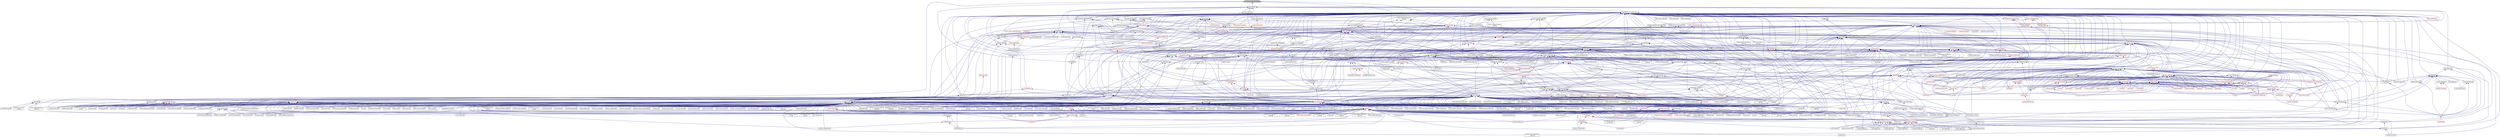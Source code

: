 digraph "promise_remote_result.hpp"
{
  edge [fontname="Helvetica",fontsize="10",labelfontname="Helvetica",labelfontsize="10"];
  node [fontname="Helvetica",fontsize="10",shape=record];
  Node17 [label="promise_remote_result.hpp",height=0.2,width=0.4,color="black", fillcolor="grey75", style="filled", fontcolor="black"];
  Node17 -> Node18 [dir="back",color="midnightblue",fontsize="10",style="solid",fontname="Helvetica"];
  Node18 [label="traits.hpp",height=0.2,width=0.4,color="black", fillcolor="white", style="filled",URL="$d7/db8/include_2traits_8hpp.html"];
  Node18 -> Node19 [dir="back",color="midnightblue",fontsize="10",style="solid",fontname="Helvetica"];
  Node19 [label="future_range_ambiguity\l_2032.cpp",height=0.2,width=0.4,color="black", fillcolor="white", style="filled",URL="$dc/d4e/future__range__ambiguity__2032_8cpp.html"];
  Node18 -> Node20 [dir="back",color="midnightblue",fontsize="10",style="solid",fontname="Helvetica"];
  Node20 [label="unordered_map.cpp",height=0.2,width=0.4,color="black", fillcolor="white", style="filled",URL="$d1/d75/unordered__map_8cpp.html"];
  Node18 -> Node21 [dir="back",color="midnightblue",fontsize="10",style="solid",fontname="Helvetica"];
  Node21 [label="async_cb_colocated.cpp",height=0.2,width=0.4,color="black", fillcolor="white", style="filled",URL="$d7/d7f/async__cb__colocated_8cpp.html"];
  Node18 -> Node22 [dir="back",color="midnightblue",fontsize="10",style="solid",fontname="Helvetica"];
  Node22 [label="partitioned_vector\l_iter.cpp",height=0.2,width=0.4,color="black", fillcolor="white", style="filled",URL="$dc/ddf/partitioned__vector__iter_8cpp.html"];
  Node17 -> Node23 [dir="back",color="midnightblue",fontsize="10",style="solid",fontname="Helvetica"];
  Node23 [label="async_continue.hpp",height=0.2,width=0.4,color="black", fillcolor="white", style="filled",URL="$d9/d8b/async__continue_8hpp.html"];
  Node23 -> Node24 [dir="back",color="midnightblue",fontsize="10",style="solid",fontname="Helvetica"];
  Node24 [label="async.hpp",height=0.2,width=0.4,color="black", fillcolor="white", style="filled",URL="$d5/d2c/async_8hpp.html"];
  Node24 -> Node25 [dir="back",color="midnightblue",fontsize="10",style="solid",fontname="Helvetica"];
  Node25 [label="stencil_iterator.cpp",height=0.2,width=0.4,color="black", fillcolor="white", style="filled",URL="$d6/de1/server_2stencil__iterator_8cpp.html"];
  Node24 -> Node26 [dir="back",color="midnightblue",fontsize="10",style="solid",fontname="Helvetica"];
  Node26 [label="apply.hpp",height=0.2,width=0.4,color="black", fillcolor="white", style="filled",URL="$d7/d4c/apply_8hpp.html"];
  Node26 -> Node27 [dir="back",color="midnightblue",fontsize="10",style="solid",fontname="Helvetica"];
  Node27 [label="widget.cpp",height=0.2,width=0.4,color="black", fillcolor="white", style="filled",URL="$da/d15/widget_8cpp.html"];
  Node26 -> Node28 [dir="back",color="midnightblue",fontsize="10",style="solid",fontname="Helvetica"];
  Node28 [label="ostream.hpp",height=0.2,width=0.4,color="black", fillcolor="white", style="filled",URL="$d1/d38/ostream_8hpp.html"];
  Node28 -> Node29 [dir="back",color="midnightblue",fontsize="10",style="solid",fontname="Helvetica"];
  Node29 [label="standard_streams.hpp",height=0.2,width=0.4,color="red", fillcolor="white", style="filled",URL="$db/d16/standard__streams_8hpp.html"];
  Node29 -> Node140 [dir="back",color="midnightblue",fontsize="10",style="solid",fontname="Helvetica"];
  Node140 [label="component_module.cpp",height=0.2,width=0.4,color="black", fillcolor="white", style="filled",URL="$da/d41/iostreams_2component__module_8cpp.html"];
  Node29 -> Node141 [dir="back",color="midnightblue",fontsize="10",style="solid",fontname="Helvetica"];
  Node141 [label="standard_streams.cpp",height=0.2,width=0.4,color="black", fillcolor="white", style="filled",URL="$da/d60/standard__streams_8cpp.html"];
  Node28 -> Node140 [dir="back",color="midnightblue",fontsize="10",style="solid",fontname="Helvetica"];
  Node28 -> Node141 [dir="back",color="midnightblue",fontsize="10",style="solid",fontname="Helvetica"];
  Node26 -> Node144 [dir="back",color="midnightblue",fontsize="10",style="solid",fontname="Helvetica"];
  Node144 [label="apply.hpp",height=0.2,width=0.4,color="red", fillcolor="white", style="filled",URL="$d6/d2c/include_2apply_8hpp.html"];
  Node144 -> Node64 [dir="back",color="midnightblue",fontsize="10",style="solid",fontname="Helvetica"];
  Node64 [label="local_channel.cpp",height=0.2,width=0.4,color="black", fillcolor="white", style="filled",URL="$d0/d3e/local__channel_8cpp.html"];
  Node144 -> Node147 [dir="back",color="midnightblue",fontsize="10",style="solid",fontname="Helvetica"];
  Node147 [label="apply_colocated.cpp",height=0.2,width=0.4,color="black", fillcolor="white", style="filled",URL="$d5/dd3/apply__colocated_8cpp.html"];
  Node144 -> Node148 [dir="back",color="midnightblue",fontsize="10",style="solid",fontname="Helvetica"];
  Node148 [label="apply_local.cpp",height=0.2,width=0.4,color="black", fillcolor="white", style="filled",URL="$dd/db5/apply__local_8cpp.html"];
  Node144 -> Node149 [dir="back",color="midnightblue",fontsize="10",style="solid",fontname="Helvetica"];
  Node149 [label="apply_local_executor.cpp",height=0.2,width=0.4,color="black", fillcolor="white", style="filled",URL="$db/d84/apply__local__executor_8cpp.html"];
  Node144 -> Node150 [dir="back",color="midnightblue",fontsize="10",style="solid",fontname="Helvetica"];
  Node150 [label="apply_local_executor\l_v1.cpp",height=0.2,width=0.4,color="black", fillcolor="white", style="filled",URL="$dd/d53/apply__local__executor__v1_8cpp.html"];
  Node144 -> Node151 [dir="back",color="midnightblue",fontsize="10",style="solid",fontname="Helvetica"];
  Node151 [label="apply_remote.cpp",height=0.2,width=0.4,color="black", fillcolor="white", style="filled",URL="$d9/d40/apply__remote_8cpp.html"];
  Node144 -> Node152 [dir="back",color="midnightblue",fontsize="10",style="solid",fontname="Helvetica"];
  Node152 [label="apply_remote_client.cpp",height=0.2,width=0.4,color="black", fillcolor="white", style="filled",URL="$d9/def/apply__remote__client_8cpp.html"];
  Node144 -> Node153 [dir="back",color="midnightblue",fontsize="10",style="solid",fontname="Helvetica"];
  Node153 [label="async_continue.cpp",height=0.2,width=0.4,color="black", fillcolor="white", style="filled",URL="$d4/d19/async__continue_8cpp.html"];
  Node144 -> Node154 [dir="back",color="midnightblue",fontsize="10",style="solid",fontname="Helvetica"];
  Node154 [label="async_continue_cb.cpp",height=0.2,width=0.4,color="black", fillcolor="white", style="filled",URL="$df/d37/async__continue__cb_8cpp.html"];
  Node144 -> Node155 [dir="back",color="midnightblue",fontsize="10",style="solid",fontname="Helvetica"];
  Node155 [label="async_continue_cb_colocated.cpp",height=0.2,width=0.4,color="black", fillcolor="white", style="filled",URL="$dd/dce/async__continue__cb__colocated_8cpp.html"];
  Node144 -> Node156 [dir="back",color="midnightblue",fontsize="10",style="solid",fontname="Helvetica"];
  Node156 [label="async_local.cpp",height=0.2,width=0.4,color="black", fillcolor="white", style="filled",URL="$d3/d4c/async__local_8cpp.html"];
  Node144 -> Node157 [dir="back",color="midnightblue",fontsize="10",style="solid",fontname="Helvetica"];
  Node157 [label="async_local_executor.cpp",height=0.2,width=0.4,color="black", fillcolor="white", style="filled",URL="$d4/dce/async__local__executor_8cpp.html"];
  Node144 -> Node158 [dir="back",color="midnightblue",fontsize="10",style="solid",fontname="Helvetica"];
  Node158 [label="async_local_executor\l_v1.cpp",height=0.2,width=0.4,color="black", fillcolor="white", style="filled",URL="$da/d4a/async__local__executor__v1_8cpp.html"];
  Node144 -> Node159 [dir="back",color="midnightblue",fontsize="10",style="solid",fontname="Helvetica"];
  Node159 [label="channel.cpp",height=0.2,width=0.4,color="black", fillcolor="white", style="filled",URL="$dd/d5f/channel_8cpp.html"];
  Node144 -> Node160 [dir="back",color="midnightblue",fontsize="10",style="solid",fontname="Helvetica"];
  Node160 [label="channel_local.cpp",height=0.2,width=0.4,color="black", fillcolor="white", style="filled",URL="$d6/d3e/channel__local_8cpp.html"];
  Node144 -> Node161 [dir="back",color="midnightblue",fontsize="10",style="solid",fontname="Helvetica"];
  Node161 [label="zero_copy_serialization.cpp",height=0.2,width=0.4,color="black", fillcolor="white", style="filled",URL="$d4/dea/zero__copy__serialization_8cpp.html"];
  Node26 -> Node162 [dir="back",color="midnightblue",fontsize="10",style="solid",fontname="Helvetica"];
  Node162 [label="dataflow.hpp",height=0.2,width=0.4,color="black", fillcolor="white", style="filled",URL="$db/d03/lcos_2dataflow_8hpp.html"];
  Node162 -> Node163 [dir="back",color="midnightblue",fontsize="10",style="solid",fontname="Helvetica"];
  Node163 [label="dataflow.hpp",height=0.2,width=0.4,color="red", fillcolor="white", style="filled",URL="$d6/dd8/dataflow_8hpp.html"];
  Node163 -> Node164 [dir="back",color="midnightblue",fontsize="10",style="solid",fontname="Helvetica"];
  Node164 [label="jacobi_hpx.cpp",height=0.2,width=0.4,color="black", fillcolor="white", style="filled",URL="$d8/d72/jacobi__hpx_8cpp.html"];
  Node163 -> Node166 [dir="back",color="midnightblue",fontsize="10",style="solid",fontname="Helvetica"];
  Node166 [label="target_distribution\l_policy.hpp",height=0.2,width=0.4,color="black", fillcolor="white", style="filled",URL="$d4/d4a/compute_2host_2target__distribution__policy_8hpp.html"];
  Node166 -> Node167 [dir="back",color="midnightblue",fontsize="10",style="solid",fontname="Helvetica"];
  Node167 [label="host.hpp",height=0.2,width=0.4,color="black", fillcolor="white", style="filled",URL="$dd/d78/host_8hpp.html"];
  Node167 -> Node168 [dir="back",color="midnightblue",fontsize="10",style="solid",fontname="Helvetica"];
  Node168 [label="compute.hpp",height=0.2,width=0.4,color="red", fillcolor="white", style="filled",URL="$df/dd0/compute_8hpp.html"];
  Node163 -> Node703 [dir="back",color="midnightblue",fontsize="10",style="solid",fontname="Helvetica"];
  Node703 [label="local_lcos.hpp",height=0.2,width=0.4,color="black", fillcolor="white", style="filled",URL="$db/d67/local__lcos_8hpp.html"];
  Node703 -> Node214 [dir="back",color="midnightblue",fontsize="10",style="solid",fontname="Helvetica"];
  Node214 [label="template_function_accumulator.hpp",height=0.2,width=0.4,color="red", fillcolor="white", style="filled",URL="$d7/da6/server_2template__function__accumulator_8hpp.html"];
  Node703 -> Node704 [dir="back",color="midnightblue",fontsize="10",style="solid",fontname="Helvetica"];
  Node704 [label="allgather_and_gate.hpp",height=0.2,width=0.4,color="red", fillcolor="white", style="filled",URL="$d9/dbb/allgather__and__gate_8hpp.html"];
  Node704 -> Node32 [dir="back",color="midnightblue",fontsize="10",style="solid",fontname="Helvetica"];
  Node32 [label="allgather_and_gate.cpp",height=0.2,width=0.4,color="black", fillcolor="white", style="filled",URL="$d1/d56/allgather__and__gate_8cpp.html"];
  Node704 -> Node220 [dir="back",color="midnightblue",fontsize="10",style="solid",fontname="Helvetica"];
  Node220 [label="ag_client.cpp",height=0.2,width=0.4,color="black", fillcolor="white", style="filled",URL="$d4/d5d/ag__client_8cpp.html"];
  Node703 -> Node297 [dir="back",color="midnightblue",fontsize="10",style="solid",fontname="Helvetica"];
  Node297 [label="simple_central_tuplespace.hpp",height=0.2,width=0.4,color="red", fillcolor="white", style="filled",URL="$db/d69/server_2simple__central__tuplespace_8hpp.html"];
  Node297 -> Node299 [dir="back",color="midnightblue",fontsize="10",style="solid",fontname="Helvetica"];
  Node299 [label="simple_central_tuplespace.hpp",height=0.2,width=0.4,color="black", fillcolor="white", style="filled",URL="$d0/d4b/stubs_2simple__central__tuplespace_8hpp.html"];
  Node299 -> Node300 [dir="back",color="midnightblue",fontsize="10",style="solid",fontname="Helvetica"];
  Node300 [label="simple_central_tuplespace.hpp",height=0.2,width=0.4,color="black", fillcolor="white", style="filled",URL="$d5/ddd/simple__central__tuplespace_8hpp.html"];
  Node300 -> Node77 [dir="back",color="midnightblue",fontsize="10",style="solid",fontname="Helvetica"];
  Node77 [label="simple_central_tuplespace\l_client.cpp",height=0.2,width=0.4,color="black", fillcolor="white", style="filled",URL="$d1/d7b/simple__central__tuplespace__client_8cpp.html"];
  Node703 -> Node175 [dir="back",color="midnightblue",fontsize="10",style="solid",fontname="Helvetica"];
  Node175 [label="lcos.hpp",height=0.2,width=0.4,color="black", fillcolor="white", style="filled",URL="$d5/deb/lcos_8hpp.html"];
  Node175 -> Node32 [dir="back",color="midnightblue",fontsize="10",style="solid",fontname="Helvetica"];
  Node175 -> Node176 [dir="back",color="midnightblue",fontsize="10",style="solid",fontname="Helvetica"];
  Node176 [label="apex_balance.cpp",height=0.2,width=0.4,color="black", fillcolor="white", style="filled",URL="$d4/d8e/apex__balance_8cpp.html"];
  Node175 -> Node177 [dir="back",color="midnightblue",fontsize="10",style="solid",fontname="Helvetica"];
  Node177 [label="apex_policy_engine\l_active_thread_count.cpp",height=0.2,width=0.4,color="black", fillcolor="white", style="filled",URL="$d5/d01/apex__policy__engine__active__thread__count_8cpp.html"];
  Node175 -> Node178 [dir="back",color="midnightblue",fontsize="10",style="solid",fontname="Helvetica"];
  Node178 [label="apex_policy_engine\l_events.cpp",height=0.2,width=0.4,color="black", fillcolor="white", style="filled",URL="$df/d0f/apex__policy__engine__events_8cpp.html"];
  Node175 -> Node179 [dir="back",color="midnightblue",fontsize="10",style="solid",fontname="Helvetica"];
  Node179 [label="apex_policy_engine\l_periodic.cpp",height=0.2,width=0.4,color="black", fillcolor="white", style="filled",URL="$d5/d7b/apex__policy__engine__periodic_8cpp.html"];
  Node175 -> Node180 [dir="back",color="midnightblue",fontsize="10",style="solid",fontname="Helvetica"];
  Node180 [label="heartbeat.cpp",height=0.2,width=0.4,color="black", fillcolor="white", style="filled",URL="$d8/d98/heartbeat_8cpp.html"];
  Node175 -> Node181 [dir="back",color="midnightblue",fontsize="10",style="solid",fontname="Helvetica"];
  Node181 [label="hello_world_component.hpp",height=0.2,width=0.4,color="red", fillcolor="white", style="filled",URL="$df/df0/hello__world__component_8hpp.html"];
  Node175 -> Node183 [dir="back",color="midnightblue",fontsize="10",style="solid",fontname="Helvetica"];
  Node183 [label="row.hpp",height=0.2,width=0.4,color="red", fillcolor="white", style="filled",URL="$dc/d69/row_8hpp.html"];
  Node183 -> Node42 [dir="back",color="midnightblue",fontsize="10",style="solid",fontname="Helvetica"];
  Node42 [label="stencil_iterator.hpp",height=0.2,width=0.4,color="red", fillcolor="white", style="filled",URL="$dc/d5c/server_2stencil__iterator_8hpp.html"];
  Node42 -> Node43 [dir="back",color="midnightblue",fontsize="10",style="solid",fontname="Helvetica"];
  Node43 [label="solver.hpp",height=0.2,width=0.4,color="red", fillcolor="white", style="filled",URL="$db/d9a/server_2solver_8hpp.html"];
  Node42 -> Node25 [dir="back",color="midnightblue",fontsize="10",style="solid",fontname="Helvetica"];
  Node183 -> Node47 [dir="back",color="midnightblue",fontsize="10",style="solid",fontname="Helvetica"];
  Node47 [label="grid.cpp",height=0.2,width=0.4,color="black", fillcolor="white", style="filled",URL="$d6/d1b/jacobi__component_2grid_8cpp.html"];
  Node175 -> Node185 [dir="back",color="midnightblue",fontsize="10",style="solid",fontname="Helvetica"];
  Node185 [label="stencil_iterator.hpp",height=0.2,width=0.4,color="red", fillcolor="white", style="filled",URL="$d4/dc8/stencil__iterator_8hpp.html"];
  Node185 -> Node43 [dir="back",color="midnightblue",fontsize="10",style="solid",fontname="Helvetica"];
  Node185 -> Node42 [dir="back",color="midnightblue",fontsize="10",style="solid",fontname="Helvetica"];
  Node175 -> Node42 [dir="back",color="midnightblue",fontsize="10",style="solid",fontname="Helvetica"];
  Node175 -> Node164 [dir="back",color="midnightblue",fontsize="10",style="solid",fontname="Helvetica"];
  Node175 -> Node186 [dir="back",color="midnightblue",fontsize="10",style="solid",fontname="Helvetica"];
  Node186 [label="jacobi_nonuniform_hpx.cpp",height=0.2,width=0.4,color="black", fillcolor="white", style="filled",URL="$de/d56/jacobi__nonuniform__hpx_8cpp.html"];
  Node175 -> Node57 [dir="back",color="midnightblue",fontsize="10",style="solid",fontname="Helvetica"];
  Node57 [label="enumerate_threads.cpp",height=0.2,width=0.4,color="black", fillcolor="white", style="filled",URL="$d3/dd4/enumerate__threads_8cpp.html"];
  Node175 -> Node187 [dir="back",color="midnightblue",fontsize="10",style="solid",fontname="Helvetica"];
  Node187 [label="fibonacci_await.cpp",height=0.2,width=0.4,color="black", fillcolor="white", style="filled",URL="$dc/d1c/fibonacci__await_8cpp.html"];
  Node175 -> Node188 [dir="back",color="midnightblue",fontsize="10",style="solid",fontname="Helvetica"];
  Node188 [label="fibonacci_dataflow.cpp",height=0.2,width=0.4,color="black", fillcolor="white", style="filled",URL="$df/d3d/fibonacci__dataflow_8cpp.html"];
  Node175 -> Node189 [dir="back",color="midnightblue",fontsize="10",style="solid",fontname="Helvetica"];
  Node189 [label="fibonacci_futures.cpp",height=0.2,width=0.4,color="black", fillcolor="white", style="filled",URL="$d6/de3/fibonacci__futures_8cpp.html"];
  Node175 -> Node190 [dir="back",color="midnightblue",fontsize="10",style="solid",fontname="Helvetica"];
  Node190 [label="fibonacci_futures_distributed.cpp",height=0.2,width=0.4,color="black", fillcolor="white", style="filled",URL="$d1/dc9/fibonacci__futures__distributed_8cpp.html"];
  Node175 -> Node60 [dir="back",color="midnightblue",fontsize="10",style="solid",fontname="Helvetica"];
  Node60 [label="fractals.cpp",height=0.2,width=0.4,color="black", fillcolor="white", style="filled",URL="$d8/d58/fractals_8cpp.html"];
  Node175 -> Node61 [dir="back",color="midnightblue",fontsize="10",style="solid",fontname="Helvetica"];
  Node61 [label="fractals_executor.cpp",height=0.2,width=0.4,color="black", fillcolor="white", style="filled",URL="$d9/da9/fractals__executor_8cpp.html"];
  Node175 -> Node191 [dir="back",color="midnightblue",fontsize="10",style="solid",fontname="Helvetica"];
  Node191 [label="fractals_struct.cpp",height=0.2,width=0.4,color="black", fillcolor="white", style="filled",URL="$d8/d2f/fractals__struct_8cpp.html"];
  Node175 -> Node62 [dir="back",color="midnightblue",fontsize="10",style="solid",fontname="Helvetica"];
  Node62 [label="hello_world.cpp",height=0.2,width=0.4,color="black", fillcolor="white", style="filled",URL="$d0/d67/hello__world_8cpp.html"];
  Node175 -> Node192 [dir="back",color="midnightblue",fontsize="10",style="solid",fontname="Helvetica"];
  Node192 [label="latch_local.cpp",height=0.2,width=0.4,color="black", fillcolor="white", style="filled",URL="$dd/dd3/latch__local_8cpp.html"];
  Node175 -> Node193 [dir="back",color="midnightblue",fontsize="10",style="solid",fontname="Helvetica"];
  Node193 [label="latch_remote.cpp",height=0.2,width=0.4,color="black", fillcolor="white", style="filled",URL="$df/d59/latch__remote_8cpp.html"];
  Node175 -> Node64 [dir="back",color="midnightblue",fontsize="10",style="solid",fontname="Helvetica"];
  Node175 -> Node65 [dir="back",color="midnightblue",fontsize="10",style="solid",fontname="Helvetica"];
  Node65 [label="pingpong.cpp",height=0.2,width=0.4,color="black", fillcolor="white", style="filled",URL="$dd/d4d/pingpong_8cpp.html"];
  Node175 -> Node66 [dir="back",color="midnightblue",fontsize="10",style="solid",fontname="Helvetica"];
  Node66 [label="shared_mutex.cpp",height=0.2,width=0.4,color="black", fillcolor="white", style="filled",URL="$da/d0b/shared__mutex_8cpp.html"];
  Node175 -> Node194 [dir="back",color="midnightblue",fontsize="10",style="solid",fontname="Helvetica"];
  Node194 [label="wait_composition.cpp",height=0.2,width=0.4,color="black", fillcolor="white", style="filled",URL="$d6/d13/wait__composition_8cpp.html"];
  Node175 -> Node195 [dir="back",color="midnightblue",fontsize="10",style="solid",fontname="Helvetica"];
  Node195 [label="sheneos_compare.cpp",height=0.2,width=0.4,color="black", fillcolor="white", style="filled",URL="$dc/d11/sheneos__compare_8cpp.html"];
  Node175 -> Node196 [dir="back",color="midnightblue",fontsize="10",style="solid",fontname="Helvetica"];
  Node196 [label="spell_check_file.cpp",height=0.2,width=0.4,color="black", fillcolor="white", style="filled",URL="$df/df7/spell__check__file_8cpp.html"];
  Node175 -> Node197 [dir="back",color="midnightblue",fontsize="10",style="solid",fontname="Helvetica"];
  Node197 [label="spell_check_simple.cpp",height=0.2,width=0.4,color="black", fillcolor="white", style="filled",URL="$dd/d54/spell__check__simple_8cpp.html"];
  Node175 -> Node77 [dir="back",color="midnightblue",fontsize="10",style="solid",fontname="Helvetica"];
  Node175 -> Node198 [dir="back",color="midnightblue",fontsize="10",style="solid",fontname="Helvetica"];
  Node198 [label="hpx.hpp",height=0.2,width=0.4,color="red", fillcolor="white", style="filled",URL="$d0/daa/hpx_8hpp.html"];
  Node198 -> Node209 [dir="back",color="midnightblue",fontsize="10",style="solid",fontname="Helvetica"];
  Node209 [label="1d_stencil_8.cpp",height=0.2,width=0.4,color="black", fillcolor="white", style="filled",URL="$df/de0/1d__stencil__8_8cpp.html"];
  Node198 -> Node214 [dir="back",color="midnightblue",fontsize="10",style="solid",fontname="Helvetica"];
  Node198 -> Node31 [dir="back",color="midnightblue",fontsize="10",style="solid",fontname="Helvetica"];
  Node31 [label="allgather.cpp",height=0.2,width=0.4,color="black", fillcolor="white", style="filled",URL="$d7/d06/allgather_8cpp.html"];
  Node198 -> Node32 [dir="back",color="midnightblue",fontsize="10",style="solid",fontname="Helvetica"];
  Node198 -> Node220 [dir="back",color="midnightblue",fontsize="10",style="solid",fontname="Helvetica"];
  Node198 -> Node181 [dir="back",color="midnightblue",fontsize="10",style="solid",fontname="Helvetica"];
  Node198 -> Node47 [dir="back",color="midnightblue",fontsize="10",style="solid",fontname="Helvetica"];
  Node198 -> Node25 [dir="back",color="midnightblue",fontsize="10",style="solid",fontname="Helvetica"];
  Node198 -> Node164 [dir="back",color="midnightblue",fontsize="10",style="solid",fontname="Helvetica"];
  Node198 -> Node186 [dir="back",color="midnightblue",fontsize="10",style="solid",fontname="Helvetica"];
  Node198 -> Node248 [dir="back",color="midnightblue",fontsize="10",style="solid",fontname="Helvetica"];
  Node248 [label="qt.cpp",height=0.2,width=0.4,color="black", fillcolor="white", style="filled",URL="$df/d90/qt_8cpp.html"];
  Node198 -> Node251 [dir="back",color="midnightblue",fontsize="10",style="solid",fontname="Helvetica"];
  Node251 [label="factorial.cpp",height=0.2,width=0.4,color="black", fillcolor="white", style="filled",URL="$d9/d00/factorial_8cpp.html"];
  Node198 -> Node257 [dir="back",color="midnightblue",fontsize="10",style="solid",fontname="Helvetica"];
  Node257 [label="quicksort.cpp",height=0.2,width=0.4,color="black", fillcolor="white", style="filled",URL="$d3/d1e/quicksort_8cpp.html"];
  Node198 -> Node266 [dir="back",color="midnightblue",fontsize="10",style="solid",fontname="Helvetica"];
  Node266 [label="random_mem_access_client.cpp",height=0.2,width=0.4,color="black", fillcolor="white", style="filled",URL="$df/d1b/random__mem__access__client_8cpp.html"];
  Node198 -> Node270 [dir="back",color="midnightblue",fontsize="10",style="solid",fontname="Helvetica"];
  Node270 [label="interpolator.cpp",height=0.2,width=0.4,color="black", fillcolor="white", style="filled",URL="$d5/d02/interpolator_8cpp.html"];
  Node198 -> Node274 [dir="back",color="midnightblue",fontsize="10",style="solid",fontname="Helvetica"];
  Node274 [label="partition3d.hpp",height=0.2,width=0.4,color="black", fillcolor="white", style="filled",URL="$d1/d50/partition3d_8hpp.html"];
  Node274 -> Node270 [dir="back",color="midnightblue",fontsize="10",style="solid",fontname="Helvetica"];
  Node274 -> Node275 [dir="back",color="midnightblue",fontsize="10",style="solid",fontname="Helvetica"];
  Node275 [label="interpolator.hpp",height=0.2,width=0.4,color="red", fillcolor="white", style="filled",URL="$dc/d3b/interpolator_8hpp.html"];
  Node275 -> Node270 [dir="back",color="midnightblue",fontsize="10",style="solid",fontname="Helvetica"];
  Node275 -> Node195 [dir="back",color="midnightblue",fontsize="10",style="solid",fontname="Helvetica"];
  Node198 -> Node275 [dir="back",color="midnightblue",fontsize="10",style="solid",fontname="Helvetica"];
  Node198 -> Node283 [dir="back",color="midnightblue",fontsize="10",style="solid",fontname="Helvetica"];
  Node283 [label="throttle.cpp",height=0.2,width=0.4,color="black", fillcolor="white", style="filled",URL="$de/d56/server_2throttle_8cpp.html"];
  Node198 -> Node284 [dir="back",color="midnightblue",fontsize="10",style="solid",fontname="Helvetica"];
  Node284 [label="throttle.hpp",height=0.2,width=0.4,color="black", fillcolor="white", style="filled",URL="$db/dc9/server_2throttle_8hpp.html"];
  Node284 -> Node283 [dir="back",color="midnightblue",fontsize="10",style="solid",fontname="Helvetica"];
  Node284 -> Node285 [dir="back",color="midnightblue",fontsize="10",style="solid",fontname="Helvetica"];
  Node285 [label="throttle.hpp",height=0.2,width=0.4,color="black", fillcolor="white", style="filled",URL="$d5/dec/stubs_2throttle_8hpp.html"];
  Node285 -> Node286 [dir="back",color="midnightblue",fontsize="10",style="solid",fontname="Helvetica"];
  Node286 [label="throttle.hpp",height=0.2,width=0.4,color="black", fillcolor="white", style="filled",URL="$d2/d2e/throttle_8hpp.html"];
  Node286 -> Node287 [dir="back",color="midnightblue",fontsize="10",style="solid",fontname="Helvetica"];
  Node287 [label="throttle.cpp",height=0.2,width=0.4,color="black", fillcolor="white", style="filled",URL="$db/d02/throttle_8cpp.html"];
  Node286 -> Node288 [dir="back",color="midnightblue",fontsize="10",style="solid",fontname="Helvetica"];
  Node288 [label="throttle_client.cpp",height=0.2,width=0.4,color="black", fillcolor="white", style="filled",URL="$d0/db7/throttle__client_8cpp.html"];
  Node198 -> Node285 [dir="back",color="midnightblue",fontsize="10",style="solid",fontname="Helvetica"];
  Node198 -> Node287 [dir="back",color="midnightblue",fontsize="10",style="solid",fontname="Helvetica"];
  Node198 -> Node286 [dir="back",color="midnightblue",fontsize="10",style="solid",fontname="Helvetica"];
  Node198 -> Node297 [dir="back",color="midnightblue",fontsize="10",style="solid",fontname="Helvetica"];
  Node198 -> Node309 [dir="back",color="midnightblue",fontsize="10",style="solid",fontname="Helvetica"];
  Node309 [label="barrier_performance.cpp",height=0.2,width=0.4,color="black", fillcolor="white", style="filled",URL="$d6/d6c/barrier__performance_8cpp.html"];
  Node198 -> Node101 [dir="back",color="midnightblue",fontsize="10",style="solid",fontname="Helvetica"];
  Node101 [label="pingpong_performance.cpp",height=0.2,width=0.4,color="black", fillcolor="white", style="filled",URL="$de/d03/pingpong__performance_8cpp.html"];
  Node198 -> Node318 [dir="back",color="midnightblue",fontsize="10",style="solid",fontname="Helvetica"];
  Node318 [label="duplicate_id_registration\l_1596.cpp",height=0.2,width=0.4,color="black", fillcolor="white", style="filled",URL="$db/d8d/duplicate__id__registration__1596_8cpp.html"];
  Node198 -> Node321 [dir="back",color="midnightblue",fontsize="10",style="solid",fontname="Helvetica"];
  Node321 [label="send_gid_keep_component\l_1624.cpp",height=0.2,width=0.4,color="black", fillcolor="white", style="filled",URL="$d9/d49/send__gid__keep__component__1624_8cpp.html"];
  Node198 -> Node337 [dir="back",color="midnightblue",fontsize="10",style="solid",fontname="Helvetica"];
  Node337 [label="async_callback_with\l_bound_callback.cpp",height=0.2,width=0.4,color="black", fillcolor="white", style="filled",URL="$d2/dae/async__callback__with__bound__callback_8cpp.html"];
  Node198 -> Node338 [dir="back",color="midnightblue",fontsize="10",style="solid",fontname="Helvetica"];
  Node338 [label="async_unwrap_1037.cpp",height=0.2,width=0.4,color="black", fillcolor="white", style="filled",URL="$d4/d13/async__unwrap__1037_8cpp.html"];
  Node198 -> Node339 [dir="back",color="midnightblue",fontsize="10",style="solid",fontname="Helvetica"];
  Node339 [label="barrier_hang.cpp",height=0.2,width=0.4,color="black", fillcolor="white", style="filled",URL="$dd/d8b/barrier__hang_8cpp.html"];
  Node198 -> Node345 [dir="back",color="midnightblue",fontsize="10",style="solid",fontname="Helvetica"];
  Node345 [label="dataflow_recursion\l_1613.cpp",height=0.2,width=0.4,color="black", fillcolor="white", style="filled",URL="$d0/d1f/dataflow__recursion__1613_8cpp.html"];
  Node198 -> Node347 [dir="back",color="midnightblue",fontsize="10",style="solid",fontname="Helvetica"];
  Node347 [label="exception_from_continuation\l_1613.cpp",height=0.2,width=0.4,color="black", fillcolor="white", style="filled",URL="$db/d28/exception__from__continuation__1613_8cpp.html"];
  Node198 -> Node350 [dir="back",color="midnightblue",fontsize="10",style="solid",fontname="Helvetica"];
  Node350 [label="future_790.cpp",height=0.2,width=0.4,color="black", fillcolor="white", style="filled",URL="$de/d3d/future__790_8cpp.html"];
  Node198 -> Node352 [dir="back",color="midnightblue",fontsize="10",style="solid",fontname="Helvetica"];
  Node352 [label="future_unwrap_878.cpp",height=0.2,width=0.4,color="black", fillcolor="white", style="filled",URL="$d9/ddf/future__unwrap__878_8cpp.html"];
  Node198 -> Node353 [dir="back",color="midnightblue",fontsize="10",style="solid",fontname="Helvetica"];
  Node353 [label="ignore_while_locked\l_1485.cpp",height=0.2,width=0.4,color="black", fillcolor="white", style="filled",URL="$db/d24/ignore__while__locked__1485_8cpp.html"];
  Node198 -> Node359 [dir="back",color="midnightblue",fontsize="10",style="solid",fontname="Helvetica"];
  Node359 [label="safely_destroy_promise\l_1481.cpp",height=0.2,width=0.4,color="black", fillcolor="white", style="filled",URL="$dd/d62/safely__destroy__promise__1481_8cpp.html"];
  Node198 -> Node362 [dir="back",color="midnightblue",fontsize="10",style="solid",fontname="Helvetica"];
  Node362 [label="shared_stated_leaked\l_1211.cpp",height=0.2,width=0.4,color="black", fillcolor="white", style="filled",URL="$dc/dce/shared__stated__leaked__1211_8cpp.html"];
  Node198 -> Node385 [dir="back",color="midnightblue",fontsize="10",style="solid",fontname="Helvetica"];
  Node385 [label="thread_pool_executor\l_1114.cpp",height=0.2,width=0.4,color="black", fillcolor="white", style="filled",URL="$d8/d63/thread__pool__executor__1114_8cpp.html"];
  Node198 -> Node393 [dir="back",color="midnightblue",fontsize="10",style="solid",fontname="Helvetica"];
  Node393 [label="unwrapped_1528.cpp",height=0.2,width=0.4,color="black", fillcolor="white", style="filled",URL="$d7/d63/unwrapped__1528_8cpp.html"];
  Node198 -> Node395 [dir="back",color="midnightblue",fontsize="10",style="solid",fontname="Helvetica"];
  Node395 [label="managed_refcnt_checker.hpp",height=0.2,width=0.4,color="red", fillcolor="white", style="filled",URL="$db/dd0/managed__refcnt__checker_8hpp.html"];
  Node395 -> Node114 [dir="back",color="midnightblue",fontsize="10",style="solid",fontname="Helvetica"];
  Node114 [label="credit_exhaustion.cpp",height=0.2,width=0.4,color="black", fillcolor="white", style="filled",URL="$d6/d80/credit__exhaustion_8cpp.html"];
  Node395 -> Node117 [dir="back",color="midnightblue",fontsize="10",style="solid",fontname="Helvetica"];
  Node117 [label="local_embedded_ref\l_to_remote_object.cpp",height=0.2,width=0.4,color="black", fillcolor="white", style="filled",URL="$d6/d34/local__embedded__ref__to__remote__object_8cpp.html"];
  Node395 -> Node118 [dir="back",color="midnightblue",fontsize="10",style="solid",fontname="Helvetica"];
  Node118 [label="refcnted_symbol_to\l_local_object.cpp",height=0.2,width=0.4,color="black", fillcolor="white", style="filled",URL="$d9/deb/refcnted__symbol__to__local__object_8cpp.html"];
  Node395 -> Node119 [dir="back",color="midnightblue",fontsize="10",style="solid",fontname="Helvetica"];
  Node119 [label="refcnted_symbol_to\l_remote_object.cpp",height=0.2,width=0.4,color="black", fillcolor="white", style="filled",URL="$dd/d20/refcnted__symbol__to__remote__object_8cpp.html"];
  Node395 -> Node120 [dir="back",color="midnightblue",fontsize="10",style="solid",fontname="Helvetica"];
  Node120 [label="remote_embedded_ref\l_to_local_object.cpp",height=0.2,width=0.4,color="black", fillcolor="white", style="filled",URL="$d4/ded/remote__embedded__ref__to__local__object_8cpp.html"];
  Node395 -> Node121 [dir="back",color="midnightblue",fontsize="10",style="solid",fontname="Helvetica"];
  Node121 [label="remote_embedded_ref\l_to_remote_object.cpp",height=0.2,width=0.4,color="black", fillcolor="white", style="filled",URL="$dc/dca/remote__embedded__ref__to__remote__object_8cpp.html"];
  Node395 -> Node123 [dir="back",color="midnightblue",fontsize="10",style="solid",fontname="Helvetica"];
  Node123 [label="scoped_ref_to_remote\l_object.cpp",height=0.2,width=0.4,color="black", fillcolor="white", style="filled",URL="$de/d85/scoped__ref__to__remote__object_8cpp.html"];
  Node395 -> Node124 [dir="back",color="midnightblue",fontsize="10",style="solid",fontname="Helvetica"];
  Node124 [label="split_credit.cpp",height=0.2,width=0.4,color="black", fillcolor="white", style="filled",URL="$dc/d1c/split__credit_8cpp.html"];
  Node395 -> Node125 [dir="back",color="midnightblue",fontsize="10",style="solid",fontname="Helvetica"];
  Node125 [label="uncounted_symbol_to\l_local_object.cpp",height=0.2,width=0.4,color="black", fillcolor="white", style="filled",URL="$de/d5f/uncounted__symbol__to__local__object_8cpp.html"];
  Node395 -> Node126 [dir="back",color="midnightblue",fontsize="10",style="solid",fontname="Helvetica"];
  Node126 [label="uncounted_symbol_to\l_remote_object.cpp",height=0.2,width=0.4,color="black", fillcolor="white", style="filled",URL="$d5/d86/uncounted__symbol__to__remote__object_8cpp.html"];
  Node198 -> Node401 [dir="back",color="midnightblue",fontsize="10",style="solid",fontname="Helvetica"];
  Node401 [label="simple_refcnt_checker.hpp",height=0.2,width=0.4,color="red", fillcolor="white", style="filled",URL="$dd/d4e/simple__refcnt__checker_8hpp.html"];
  Node401 -> Node114 [dir="back",color="midnightblue",fontsize="10",style="solid",fontname="Helvetica"];
  Node401 -> Node117 [dir="back",color="midnightblue",fontsize="10",style="solid",fontname="Helvetica"];
  Node401 -> Node118 [dir="back",color="midnightblue",fontsize="10",style="solid",fontname="Helvetica"];
  Node401 -> Node119 [dir="back",color="midnightblue",fontsize="10",style="solid",fontname="Helvetica"];
  Node401 -> Node120 [dir="back",color="midnightblue",fontsize="10",style="solid",fontname="Helvetica"];
  Node401 -> Node121 [dir="back",color="midnightblue",fontsize="10",style="solid",fontname="Helvetica"];
  Node401 -> Node123 [dir="back",color="midnightblue",fontsize="10",style="solid",fontname="Helvetica"];
  Node401 -> Node124 [dir="back",color="midnightblue",fontsize="10",style="solid",fontname="Helvetica"];
  Node401 -> Node125 [dir="back",color="midnightblue",fontsize="10",style="solid",fontname="Helvetica"];
  Node401 -> Node126 [dir="back",color="midnightblue",fontsize="10",style="solid",fontname="Helvetica"];
  Node198 -> Node397 [dir="back",color="midnightblue",fontsize="10",style="solid",fontname="Helvetica"];
  Node397 [label="managed_refcnt_checker.hpp",height=0.2,width=0.4,color="black", fillcolor="white", style="filled",URL="$d3/d77/stubs_2managed__refcnt__checker_8hpp.html"];
  Node397 -> Node395 [dir="back",color="midnightblue",fontsize="10",style="solid",fontname="Helvetica"];
  Node198 -> Node400 [dir="back",color="midnightblue",fontsize="10",style="solid",fontname="Helvetica"];
  Node400 [label="simple_refcnt_checker.hpp",height=0.2,width=0.4,color="black", fillcolor="white", style="filled",URL="$da/d8e/stubs_2simple__refcnt__checker_8hpp.html"];
  Node400 -> Node401 [dir="back",color="midnightblue",fontsize="10",style="solid",fontname="Helvetica"];
  Node198 -> Node408 [dir="back",color="midnightblue",fontsize="10",style="solid",fontname="Helvetica"];
  Node408 [label="await.cpp",height=0.2,width=0.4,color="black", fillcolor="white", style="filled",URL="$d6/d41/await_8cpp.html"];
  Node198 -> Node409 [dir="back",color="midnightblue",fontsize="10",style="solid",fontname="Helvetica"];
  Node409 [label="barrier.cpp",height=0.2,width=0.4,color="black", fillcolor="white", style="filled",URL="$df/d63/tests_2unit_2lcos_2barrier_8cpp.html"];
  Node198 -> Node410 [dir="back",color="midnightblue",fontsize="10",style="solid",fontname="Helvetica"];
  Node410 [label="condition_variable.cpp",height=0.2,width=0.4,color="black", fillcolor="white", style="filled",URL="$d1/ded/tests_2unit_2lcos_2condition__variable_8cpp.html"];
  Node198 -> Node415 [dir="back",color="midnightblue",fontsize="10",style="solid",fontname="Helvetica"];
  Node415 [label="global_spmd_block.cpp",height=0.2,width=0.4,color="black", fillcolor="white", style="filled",URL="$da/d4f/global__spmd__block_8cpp.html"];
  Node198 -> Node416 [dir="back",color="midnightblue",fontsize="10",style="solid",fontname="Helvetica"];
  Node416 [label="local_barrier.cpp",height=0.2,width=0.4,color="black", fillcolor="white", style="filled",URL="$d2/db4/tests_2unit_2lcos_2local__barrier_8cpp.html"];
  Node198 -> Node417 [dir="back",color="midnightblue",fontsize="10",style="solid",fontname="Helvetica"];
  Node417 [label="local_dataflow.cpp",height=0.2,width=0.4,color="black", fillcolor="white", style="filled",URL="$d9/d92/local__dataflow_8cpp.html"];
  Node198 -> Node418 [dir="back",color="midnightblue",fontsize="10",style="solid",fontname="Helvetica"];
  Node418 [label="local_dataflow_executor.cpp",height=0.2,width=0.4,color="black", fillcolor="white", style="filled",URL="$d2/d73/local__dataflow__executor_8cpp.html"];
  Node198 -> Node419 [dir="back",color="midnightblue",fontsize="10",style="solid",fontname="Helvetica"];
  Node419 [label="local_dataflow_executor\l_v1.cpp",height=0.2,width=0.4,color="black", fillcolor="white", style="filled",URL="$df/d49/local__dataflow__executor__v1_8cpp.html"];
  Node198 -> Node420 [dir="back",color="midnightblue",fontsize="10",style="solid",fontname="Helvetica"];
  Node420 [label="local_dataflow_std\l_array.cpp",height=0.2,width=0.4,color="black", fillcolor="white", style="filled",URL="$db/dcb/local__dataflow__std__array_8cpp.html"];
  Node198 -> Node421 [dir="back",color="midnightblue",fontsize="10",style="solid",fontname="Helvetica"];
  Node421 [label="local_event.cpp",height=0.2,width=0.4,color="black", fillcolor="white", style="filled",URL="$df/d9a/local__event_8cpp.html"];
  Node198 -> Node632 [dir="back",color="midnightblue",fontsize="10",style="solid",fontname="Helvetica"];
  Node632 [label="serialize_buffer.cpp",height=0.2,width=0.4,color="black", fillcolor="white", style="filled",URL="$d1/d00/serialize__buffer_8cpp.html"];
  Node175 -> Node82 [dir="back",color="midnightblue",fontsize="10",style="solid",fontname="Helvetica"];
  Node82 [label="parent_vs_child_stealing.cpp",height=0.2,width=0.4,color="black", fillcolor="white", style="filled",URL="$d2/d07/parent__vs__child__stealing_8cpp.html"];
  Node175 -> Node93 [dir="back",color="midnightblue",fontsize="10",style="solid",fontname="Helvetica"];
  Node93 [label="wait_all_timings.cpp",height=0.2,width=0.4,color="black", fillcolor="white", style="filled",URL="$d5/da1/wait__all__timings_8cpp.html"];
  Node175 -> Node640 [dir="back",color="midnightblue",fontsize="10",style="solid",fontname="Helvetica"];
  Node640 [label="return_future_2847.cpp",height=0.2,width=0.4,color="black", fillcolor="white", style="filled",URL="$d3/dfe/return__future__2847_8cpp.html"];
  Node175 -> Node641 [dir="back",color="midnightblue",fontsize="10",style="solid",fontname="Helvetica"];
  Node641 [label="return_non_default\l_constructible_2847.cpp",height=0.2,width=0.4,color="black", fillcolor="white", style="filled",URL="$dc/d11/return__non__default__constructible__2847_8cpp.html"];
  Node175 -> Node318 [dir="back",color="midnightblue",fontsize="10",style="solid",fontname="Helvetica"];
  Node175 -> Node321 [dir="back",color="midnightblue",fontsize="10",style="solid",fontname="Helvetica"];
  Node175 -> Node642 [dir="back",color="midnightblue",fontsize="10",style="solid",fontname="Helvetica"];
  Node642 [label="async_action_1813.cpp",height=0.2,width=0.4,color="black", fillcolor="white", style="filled",URL="$db/de6/async__action__1813_8cpp.html"];
  Node175 -> Node643 [dir="back",color="midnightblue",fontsize="10",style="solid",fontname="Helvetica"];
  Node643 [label="async_callback_non\l_deduced_context.cpp",height=0.2,width=0.4,color="black", fillcolor="white", style="filled",URL="$dc/dbb/async__callback__non__deduced__context_8cpp.html"];
  Node175 -> Node644 [dir="back",color="midnightblue",fontsize="10",style="solid",fontname="Helvetica"];
  Node644 [label="broadcast_unwrap_future\l_2885.cpp",height=0.2,width=0.4,color="black", fillcolor="white", style="filled",URL="$da/df6/broadcast__unwrap__future__2885_8cpp.html"];
  Node175 -> Node645 [dir="back",color="midnightblue",fontsize="10",style="solid",fontname="Helvetica"];
  Node645 [label="broadcast_wait_for\l_2822.cpp",height=0.2,width=0.4,color="black", fillcolor="white", style="filled",URL="$dd/de7/broadcast__wait__for__2822_8cpp.html"];
  Node175 -> Node646 [dir="back",color="midnightblue",fontsize="10",style="solid",fontname="Helvetica"];
  Node646 [label="dataflow_791.cpp",height=0.2,width=0.4,color="black", fillcolor="white", style="filled",URL="$d6/da1/dataflow__791_8cpp.html"];
  Node175 -> Node19 [dir="back",color="midnightblue",fontsize="10",style="solid",fontname="Helvetica"];
  Node175 -> Node647 [dir="back",color="midnightblue",fontsize="10",style="solid",fontname="Helvetica"];
  Node647 [label="future_timed_wait_1025.cpp",height=0.2,width=0.4,color="black", fillcolor="white", style="filled",URL="$de/d7d/future__timed__wait__1025_8cpp.html"];
  Node175 -> Node648 [dir="back",color="midnightblue",fontsize="10",style="solid",fontname="Helvetica"];
  Node648 [label="shared_future_continuation\l_order.cpp",height=0.2,width=0.4,color="black", fillcolor="white", style="filled",URL="$dd/d1f/shared__future__continuation__order_8cpp.html"];
  Node175 -> Node649 [dir="back",color="midnightblue",fontsize="10",style="solid",fontname="Helvetica"];
  Node649 [label="shared_future_then\l_2166.cpp",height=0.2,width=0.4,color="black", fillcolor="white", style="filled",URL="$d8/dc4/shared__future__then__2166_8cpp.html"];
  Node175 -> Node362 [dir="back",color="midnightblue",fontsize="10",style="solid",fontname="Helvetica"];
  Node175 -> Node650 [dir="back",color="midnightblue",fontsize="10",style="solid",fontname="Helvetica"];
  Node650 [label="sliding_semaphore_2338.cpp",height=0.2,width=0.4,color="black", fillcolor="white", style="filled",URL="$da/da6/sliding__semaphore__2338_8cpp.html"];
  Node175 -> Node651 [dir="back",color="midnightblue",fontsize="10",style="solid",fontname="Helvetica"];
  Node651 [label="wait_for_action_2796.cpp",height=0.2,width=0.4,color="black", fillcolor="white", style="filled",URL="$dc/db9/wait__for__action__2796_8cpp.html"];
  Node175 -> Node385 [dir="back",color="midnightblue",fontsize="10",style="solid",fontname="Helvetica"];
  Node175 -> Node111 [dir="back",color="midnightblue",fontsize="10",style="solid",fontname="Helvetica"];
  Node111 [label="function_serialization\l_728.cpp",height=0.2,width=0.4,color="black", fillcolor="white", style="filled",URL="$d8/db1/function__serialization__728_8cpp.html"];
  Node175 -> Node652 [dir="back",color="midnightblue",fontsize="10",style="solid",fontname="Helvetica"];
  Node652 [label="protect_with_nullary\l_pfo.cpp",height=0.2,width=0.4,color="black", fillcolor="white", style="filled",URL="$df/db5/protect__with__nullary__pfo_8cpp.html"];
  Node175 -> Node653 [dir="back",color="midnightblue",fontsize="10",style="solid",fontname="Helvetica"];
  Node653 [label="tuple_serialization\l_803.cpp",height=0.2,width=0.4,color="black", fillcolor="white", style="filled",URL="$de/d61/tuple__serialization__803_8cpp.html"];
  Node175 -> Node654 [dir="back",color="midnightblue",fontsize="10",style="solid",fontname="Helvetica"];
  Node654 [label="zero_copy_parcels_1001.cpp",height=0.2,width=0.4,color="black", fillcolor="white", style="filled",URL="$da/dfd/zero__copy__parcels__1001_8cpp.html"];
  Node175 -> Node655 [dir="back",color="midnightblue",fontsize="10",style="solid",fontname="Helvetica"];
  Node655 [label="return_future.cpp",height=0.2,width=0.4,color="black", fillcolor="white", style="filled",URL="$d4/dbe/return__future_8cpp.html"];
  Node175 -> Node656 [dir="back",color="midnightblue",fontsize="10",style="solid",fontname="Helvetica"];
  Node656 [label="find_clients_from_prefix.cpp",height=0.2,width=0.4,color="black", fillcolor="white", style="filled",URL="$dc/d15/find__clients__from__prefix_8cpp.html"];
  Node175 -> Node657 [dir="back",color="midnightblue",fontsize="10",style="solid",fontname="Helvetica"];
  Node657 [label="find_ids_from_prefix.cpp",height=0.2,width=0.4,color="black", fillcolor="white", style="filled",URL="$dc/df3/find__ids__from__prefix_8cpp.html"];
  Node175 -> Node658 [dir="back",color="midnightblue",fontsize="10",style="solid",fontname="Helvetica"];
  Node658 [label="get_colocation_id.cpp",height=0.2,width=0.4,color="black", fillcolor="white", style="filled",URL="$dd/d0d/get__colocation__id_8cpp.html"];
  Node175 -> Node124 [dir="back",color="midnightblue",fontsize="10",style="solid",fontname="Helvetica"];
  Node175 -> Node659 [dir="back",color="midnightblue",fontsize="10",style="solid",fontname="Helvetica"];
  Node659 [label="apex_action_count.cpp",height=0.2,width=0.4,color="black", fillcolor="white", style="filled",URL="$d8/de5/apex__action__count_8cpp.html"];
  Node175 -> Node660 [dir="back",color="midnightblue",fontsize="10",style="solid",fontname="Helvetica"];
  Node660 [label="action_invoke_no_more\l_than.cpp",height=0.2,width=0.4,color="black", fillcolor="white", style="filled",URL="$db/d8a/action__invoke__no__more__than_8cpp.html"];
  Node175 -> Node133 [dir="back",color="midnightblue",fontsize="10",style="solid",fontname="Helvetica"];
  Node133 [label="migrate_component.cpp",height=0.2,width=0.4,color="black", fillcolor="white", style="filled",URL="$dc/d78/migrate__component_8cpp.html"];
  Node175 -> Node147 [dir="back",color="midnightblue",fontsize="10",style="solid",fontname="Helvetica"];
  Node175 -> Node148 [dir="back",color="midnightblue",fontsize="10",style="solid",fontname="Helvetica"];
  Node175 -> Node149 [dir="back",color="midnightblue",fontsize="10",style="solid",fontname="Helvetica"];
  Node175 -> Node150 [dir="back",color="midnightblue",fontsize="10",style="solid",fontname="Helvetica"];
  Node175 -> Node151 [dir="back",color="midnightblue",fontsize="10",style="solid",fontname="Helvetica"];
  Node175 -> Node152 [dir="back",color="midnightblue",fontsize="10",style="solid",fontname="Helvetica"];
  Node175 -> Node21 [dir="back",color="midnightblue",fontsize="10",style="solid",fontname="Helvetica"];
  Node175 -> Node661 [dir="back",color="midnightblue",fontsize="10",style="solid",fontname="Helvetica"];
  Node661 [label="async_cb_remote.cpp",height=0.2,width=0.4,color="black", fillcolor="white", style="filled",URL="$da/d88/async__cb__remote_8cpp.html"];
  Node175 -> Node662 [dir="back",color="midnightblue",fontsize="10",style="solid",fontname="Helvetica"];
  Node662 [label="async_cb_remote_client.cpp",height=0.2,width=0.4,color="black", fillcolor="white", style="filled",URL="$d2/d31/async__cb__remote__client_8cpp.html"];
  Node175 -> Node153 [dir="back",color="midnightblue",fontsize="10",style="solid",fontname="Helvetica"];
  Node175 -> Node154 [dir="back",color="midnightblue",fontsize="10",style="solid",fontname="Helvetica"];
  Node175 -> Node155 [dir="back",color="midnightblue",fontsize="10",style="solid",fontname="Helvetica"];
  Node175 -> Node156 [dir="back",color="midnightblue",fontsize="10",style="solid",fontname="Helvetica"];
  Node175 -> Node157 [dir="back",color="midnightblue",fontsize="10",style="solid",fontname="Helvetica"];
  Node175 -> Node158 [dir="back",color="midnightblue",fontsize="10",style="solid",fontname="Helvetica"];
  Node175 -> Node663 [dir="back",color="midnightblue",fontsize="10",style="solid",fontname="Helvetica"];
  Node663 [label="async_remote.cpp",height=0.2,width=0.4,color="black", fillcolor="white", style="filled",URL="$dd/dd8/async__remote_8cpp.html"];
  Node175 -> Node664 [dir="back",color="midnightblue",fontsize="10",style="solid",fontname="Helvetica"];
  Node664 [label="async_remote_client.cpp",height=0.2,width=0.4,color="black", fillcolor="white", style="filled",URL="$d6/d49/async__remote__client_8cpp.html"];
  Node175 -> Node409 [dir="back",color="midnightblue",fontsize="10",style="solid",fontname="Helvetica"];
  Node175 -> Node665 [dir="back",color="midnightblue",fontsize="10",style="solid",fontname="Helvetica"];
  Node665 [label="broadcast.cpp",height=0.2,width=0.4,color="black", fillcolor="white", style="filled",URL="$d8/d8b/broadcast_8cpp.html"];
  Node175 -> Node666 [dir="back",color="midnightblue",fontsize="10",style="solid",fontname="Helvetica"];
  Node666 [label="broadcast_apply.cpp",height=0.2,width=0.4,color="black", fillcolor="white", style="filled",URL="$dd/de8/broadcast__apply_8cpp.html"];
  Node175 -> Node159 [dir="back",color="midnightblue",fontsize="10",style="solid",fontname="Helvetica"];
  Node175 -> Node160 [dir="back",color="midnightblue",fontsize="10",style="solid",fontname="Helvetica"];
  Node175 -> Node667 [dir="back",color="midnightblue",fontsize="10",style="solid",fontname="Helvetica"];
  Node667 [label="client_then.cpp",height=0.2,width=0.4,color="black", fillcolor="white", style="filled",URL="$d1/d5a/client__then_8cpp.html"];
  Node175 -> Node668 [dir="back",color="midnightblue",fontsize="10",style="solid",fontname="Helvetica"];
  Node668 [label="counting_semaphore.cpp",height=0.2,width=0.4,color="black", fillcolor="white", style="filled",URL="$df/de9/counting__semaphore_8cpp.html"];
  Node175 -> Node669 [dir="back",color="midnightblue",fontsize="10",style="solid",fontname="Helvetica"];
  Node669 [label="fold.cpp",height=0.2,width=0.4,color="black", fillcolor="white", style="filled",URL="$d8/dd8/fold_8cpp.html"];
  Node175 -> Node670 [dir="back",color="midnightblue",fontsize="10",style="solid",fontname="Helvetica"];
  Node670 [label="future.cpp",height=0.2,width=0.4,color="black", fillcolor="white", style="filled",URL="$d6/d4d/future_8cpp.html"];
  Node175 -> Node671 [dir="back",color="midnightblue",fontsize="10",style="solid",fontname="Helvetica"];
  Node671 [label="future_then.cpp",height=0.2,width=0.4,color="black", fillcolor="white", style="filled",URL="$df/da5/future__then_8cpp.html"];
  Node175 -> Node672 [dir="back",color="midnightblue",fontsize="10",style="solid",fontname="Helvetica"];
  Node672 [label="future_then_executor.cpp",height=0.2,width=0.4,color="black", fillcolor="white", style="filled",URL="$df/dbe/future__then__executor_8cpp.html"];
  Node175 -> Node673 [dir="back",color="midnightblue",fontsize="10",style="solid",fontname="Helvetica"];
  Node673 [label="future_then_executor\l_v1.cpp",height=0.2,width=0.4,color="black", fillcolor="white", style="filled",URL="$de/dc5/future__then__executor__v1_8cpp.html"];
  Node175 -> Node421 [dir="back",color="midnightblue",fontsize="10",style="solid",fontname="Helvetica"];
  Node175 -> Node674 [dir="back",color="midnightblue",fontsize="10",style="solid",fontname="Helvetica"];
  Node674 [label="local_latch.cpp",height=0.2,width=0.4,color="black", fillcolor="white", style="filled",URL="$d4/db4/local__latch_8cpp.html"];
  Node175 -> Node675 [dir="back",color="midnightblue",fontsize="10",style="solid",fontname="Helvetica"];
  Node675 [label="local_promise_allocator.cpp",height=0.2,width=0.4,color="black", fillcolor="white", style="filled",URL="$db/df1/local__promise__allocator_8cpp.html"];
  Node175 -> Node676 [dir="back",color="midnightblue",fontsize="10",style="solid",fontname="Helvetica"];
  Node676 [label="test_allocator.hpp",height=0.2,width=0.4,color="black", fillcolor="white", style="filled",URL="$d2/dce/test__allocator_8hpp.html"];
  Node676 -> Node675 [dir="back",color="midnightblue",fontsize="10",style="solid",fontname="Helvetica"];
  Node676 -> Node677 [dir="back",color="midnightblue",fontsize="10",style="solid",fontname="Helvetica"];
  Node677 [label="promise_allocator.cpp",height=0.2,width=0.4,color="black", fillcolor="white", style="filled",URL="$de/d66/promise__allocator_8cpp.html"];
  Node676 -> Node678 [dir="back",color="midnightblue",fontsize="10",style="solid",fontname="Helvetica"];
  Node678 [label="use_allocator.cpp",height=0.2,width=0.4,color="black", fillcolor="white", style="filled",URL="$d6/d1d/use__allocator_8cpp.html"];
  Node175 -> Node679 [dir="back",color="midnightblue",fontsize="10",style="solid",fontname="Helvetica"];
  Node679 [label="packaged_action.cpp",height=0.2,width=0.4,color="black", fillcolor="white", style="filled",URL="$d3/d63/packaged__action_8cpp.html"];
  Node175 -> Node680 [dir="back",color="midnightblue",fontsize="10",style="solid",fontname="Helvetica"];
  Node680 [label="promise.cpp",height=0.2,width=0.4,color="black", fillcolor="white", style="filled",URL="$d1/d4f/tests_2unit_2lcos_2promise_8cpp.html"];
  Node175 -> Node677 [dir="back",color="midnightblue",fontsize="10",style="solid",fontname="Helvetica"];
  Node175 -> Node681 [dir="back",color="midnightblue",fontsize="10",style="solid",fontname="Helvetica"];
  Node681 [label="reduce.cpp",height=0.2,width=0.4,color="black", fillcolor="white", style="filled",URL="$d5/d6d/reduce_8cpp.html"];
  Node175 -> Node682 [dir="back",color="midnightblue",fontsize="10",style="solid",fontname="Helvetica"];
  Node682 [label="remote_latch.cpp",height=0.2,width=0.4,color="black", fillcolor="white", style="filled",URL="$dd/d5d/remote__latch_8cpp.html"];
  Node175 -> Node683 [dir="back",color="midnightblue",fontsize="10",style="solid",fontname="Helvetica"];
  Node683 [label="shared_future.cpp",height=0.2,width=0.4,color="black", fillcolor="white", style="filled",URL="$d3/d69/shared__future_8cpp.html"];
  Node175 -> Node684 [dir="back",color="midnightblue",fontsize="10",style="solid",fontname="Helvetica"];
  Node684 [label="shared_mutex1.cpp",height=0.2,width=0.4,color="black", fillcolor="white", style="filled",URL="$d8/d57/shared__mutex1_8cpp.html"];
  Node175 -> Node685 [dir="back",color="midnightblue",fontsize="10",style="solid",fontname="Helvetica"];
  Node685 [label="shared_mutex2.cpp",height=0.2,width=0.4,color="black", fillcolor="white", style="filled",URL="$d1/d40/shared__mutex2_8cpp.html"];
  Node175 -> Node686 [dir="back",color="midnightblue",fontsize="10",style="solid",fontname="Helvetica"];
  Node686 [label="sliding_semaphore.cpp",height=0.2,width=0.4,color="black", fillcolor="white", style="filled",URL="$d2/d38/sliding__semaphore_8cpp.html"];
  Node175 -> Node687 [dir="back",color="midnightblue",fontsize="10",style="solid",fontname="Helvetica"];
  Node687 [label="split_future.cpp",height=0.2,width=0.4,color="black", fillcolor="white", style="filled",URL="$d0/d69/split__future_8cpp.html"];
  Node175 -> Node688 [dir="back",color="midnightblue",fontsize="10",style="solid",fontname="Helvetica"];
  Node688 [label="split_shared_future.cpp",height=0.2,width=0.4,color="black", fillcolor="white", style="filled",URL="$d2/d00/split__shared__future_8cpp.html"];
  Node175 -> Node678 [dir="back",color="midnightblue",fontsize="10",style="solid",fontname="Helvetica"];
  Node175 -> Node689 [dir="back",color="midnightblue",fontsize="10",style="solid",fontname="Helvetica"];
  Node689 [label="when_all.cpp",height=0.2,width=0.4,color="black", fillcolor="white", style="filled",URL="$da/d18/when__all_8cpp.html"];
  Node175 -> Node690 [dir="back",color="midnightblue",fontsize="10",style="solid",fontname="Helvetica"];
  Node690 [label="when_all_std_array.cpp",height=0.2,width=0.4,color="black", fillcolor="white", style="filled",URL="$d0/dfc/when__all__std__array_8cpp.html"];
  Node175 -> Node691 [dir="back",color="midnightblue",fontsize="10",style="solid",fontname="Helvetica"];
  Node691 [label="when_any.cpp",height=0.2,width=0.4,color="black", fillcolor="white", style="filled",URL="$d7/d30/when__any_8cpp.html"];
  Node175 -> Node692 [dir="back",color="midnightblue",fontsize="10",style="solid",fontname="Helvetica"];
  Node692 [label="when_any_std_array.cpp",height=0.2,width=0.4,color="black", fillcolor="white", style="filled",URL="$d3/d3d/when__any__std__array_8cpp.html"];
  Node175 -> Node693 [dir="back",color="midnightblue",fontsize="10",style="solid",fontname="Helvetica"];
  Node693 [label="when_each.cpp",height=0.2,width=0.4,color="black", fillcolor="white", style="filled",URL="$d0/d95/when__each_8cpp.html"];
  Node175 -> Node694 [dir="back",color="midnightblue",fontsize="10",style="solid",fontname="Helvetica"];
  Node694 [label="when_some.cpp",height=0.2,width=0.4,color="black", fillcolor="white", style="filled",URL="$dc/d48/when__some_8cpp.html"];
  Node175 -> Node695 [dir="back",color="midnightblue",fontsize="10",style="solid",fontname="Helvetica"];
  Node695 [label="when_some_std_array.cpp",height=0.2,width=0.4,color="black", fillcolor="white", style="filled",URL="$df/d4d/when__some__std__array_8cpp.html"];
  Node175 -> Node632 [dir="back",color="midnightblue",fontsize="10",style="solid",fontname="Helvetica"];
  Node175 -> Node696 [dir="back",color="midnightblue",fontsize="10",style="solid",fontname="Helvetica"];
  Node696 [label="thread.cpp",height=0.2,width=0.4,color="black", fillcolor="white", style="filled",URL="$d0/d4e/tests_2unit_2threads_2thread_8cpp.html"];
  Node175 -> Node697 [dir="back",color="midnightblue",fontsize="10",style="solid",fontname="Helvetica"];
  Node697 [label="thread_affinity.cpp",height=0.2,width=0.4,color="black", fillcolor="white", style="filled",URL="$da/dce/thread__affinity_8cpp.html"];
  Node175 -> Node698 [dir="back",color="midnightblue",fontsize="10",style="solid",fontname="Helvetica"];
  Node698 [label="thread_id.cpp",height=0.2,width=0.4,color="black", fillcolor="white", style="filled",URL="$df/d88/thread__id_8cpp.html"];
  Node175 -> Node699 [dir="back",color="midnightblue",fontsize="10",style="solid",fontname="Helvetica"];
  Node699 [label="thread_suspension_executor.cpp",height=0.2,width=0.4,color="black", fillcolor="white", style="filled",URL="$de/d9f/thread__suspension__executor_8cpp.html"];
  Node175 -> Node700 [dir="back",color="midnightblue",fontsize="10",style="solid",fontname="Helvetica"];
  Node700 [label="thread_yield.cpp",height=0.2,width=0.4,color="black", fillcolor="white", style="filled",URL="$dc/d23/thread__yield_8cpp.html"];
  Node175 -> Node701 [dir="back",color="midnightblue",fontsize="10",style="solid",fontname="Helvetica"];
  Node701 [label="tss.cpp",height=0.2,width=0.4,color="black", fillcolor="white", style="filled",URL="$dc/d69/tests_2unit_2threads_2tss_8cpp.html"];
  Node175 -> Node702 [dir="back",color="midnightblue",fontsize="10",style="solid",fontname="Helvetica"];
  Node702 [label="bind_action.cpp",height=0.2,width=0.4,color="black", fillcolor="white", style="filled",URL="$d7/d85/bind__action_8cpp.html"];
  Node703 -> Node353 [dir="back",color="midnightblue",fontsize="10",style="solid",fontname="Helvetica"];
  Node703 -> Node359 [dir="back",color="midnightblue",fontsize="10",style="solid",fontname="Helvetica"];
  Node703 -> Node408 [dir="back",color="midnightblue",fontsize="10",style="solid",fontname="Helvetica"];
  Node703 -> Node416 [dir="back",color="midnightblue",fontsize="10",style="solid",fontname="Helvetica"];
  Node703 -> Node417 [dir="back",color="midnightblue",fontsize="10",style="solid",fontname="Helvetica"];
  Node703 -> Node418 [dir="back",color="midnightblue",fontsize="10",style="solid",fontname="Helvetica"];
  Node703 -> Node419 [dir="back",color="midnightblue",fontsize="10",style="solid",fontname="Helvetica"];
  Node703 -> Node420 [dir="back",color="midnightblue",fontsize="10",style="solid",fontname="Helvetica"];
  Node703 -> Node674 [dir="back",color="midnightblue",fontsize="10",style="solid",fontname="Helvetica"];
  Node163 -> Node705 [dir="back",color="midnightblue",fontsize="10",style="solid",fontname="Helvetica"];
  Node705 [label="gather.hpp",height=0.2,width=0.4,color="black", fillcolor="white", style="filled",URL="$d8/d2b/gather_8hpp.html"];
  Node705 -> Node209 [dir="back",color="midnightblue",fontsize="10",style="solid",fontname="Helvetica"];
  Node705 -> Node175 [dir="back",color="midnightblue",fontsize="10",style="solid",fontname="Helvetica"];
  Node163 -> Node720 [dir="back",color="midnightblue",fontsize="10",style="solid",fontname="Helvetica"];
  Node720 [label="sort.hpp",height=0.2,width=0.4,color="red", fillcolor="white", style="filled",URL="$d3/d10/algorithms_2sort_8hpp.html"];
  Node163 -> Node727 [dir="back",color="midnightblue",fontsize="10",style="solid",fontname="Helvetica"];
  Node727 [label="task_block.hpp",height=0.2,width=0.4,color="black", fillcolor="white", style="filled",URL="$de/db7/task__block_8hpp.html"];
  Node727 -> Node728 [dir="back",color="midnightblue",fontsize="10",style="solid",fontname="Helvetica"];
  Node728 [label="parallel_task_block.hpp",height=0.2,width=0.4,color="red", fillcolor="white", style="filled",URL="$d4/d99/parallel__task__block_8hpp.html"];
  Node163 -> Node729 [dir="back",color="midnightblue",fontsize="10",style="solid",fontname="Helvetica"];
  Node729 [label="foreach_partitioner.hpp",height=0.2,width=0.4,color="red", fillcolor="white", style="filled",URL="$de/deb/foreach__partitioner_8hpp.html"];
  Node729 -> Node730 [dir="back",color="midnightblue",fontsize="10",style="solid",fontname="Helvetica"];
  Node730 [label="copy.hpp",height=0.2,width=0.4,color="red", fillcolor="white", style="filled",URL="$d3/d90/algorithms_2copy_8hpp.html"];
  Node729 -> Node745 [dir="back",color="midnightblue",fontsize="10",style="solid",fontname="Helvetica"];
  Node745 [label="destroy.hpp",height=0.2,width=0.4,color="red", fillcolor="white", style="filled",URL="$df/dd5/destroy_8hpp.html"];
  Node729 -> Node750 [dir="back",color="midnightblue",fontsize="10",style="solid",fontname="Helvetica"];
  Node750 [label="for_each.hpp",height=0.2,width=0.4,color="red", fillcolor="white", style="filled",URL="$d8/d62/algorithms_2for__each_8hpp.html"];
  Node750 -> Node751 [dir="back",color="midnightblue",fontsize="10",style="solid",fontname="Helvetica"];
  Node751 [label="block_allocator.hpp",height=0.2,width=0.4,color="black", fillcolor="white", style="filled",URL="$d9/d7a/block__allocator_8hpp.html"];
  Node751 -> Node167 [dir="back",color="midnightblue",fontsize="10",style="solid",fontname="Helvetica"];
  Node750 -> Node761 [dir="back",color="midnightblue",fontsize="10",style="solid",fontname="Helvetica"];
  Node761 [label="fill.hpp",height=0.2,width=0.4,color="red", fillcolor="white", style="filled",URL="$d2/d63/algorithms_2fill_8hpp.html"];
  Node750 -> Node765 [dir="back",color="midnightblue",fontsize="10",style="solid",fontname="Helvetica"];
  Node765 [label="generate.hpp",height=0.2,width=0.4,color="red", fillcolor="white", style="filled",URL="$d5/da9/algorithms_2generate_8hpp.html"];
  Node750 -> Node769 [dir="back",color="midnightblue",fontsize="10",style="solid",fontname="Helvetica"];
  Node769 [label="lexicographical_compare.hpp",height=0.2,width=0.4,color="red", fillcolor="white", style="filled",URL="$d5/ddd/lexicographical__compare_8hpp.html"];
  Node750 -> Node781 [dir="back",color="midnightblue",fontsize="10",style="solid",fontname="Helvetica"];
  Node781 [label="numa_allocator.hpp",height=0.2,width=0.4,color="red", fillcolor="white", style="filled",URL="$d7/df0/numa__allocator_8hpp.html"];
  Node729 -> Node782 [dir="back",color="midnightblue",fontsize="10",style="solid",fontname="Helvetica"];
  Node782 [label="move.hpp",height=0.2,width=0.4,color="red", fillcolor="white", style="filled",URL="$d4/d71/move_8hpp.html"];
  Node163 -> Node797 [dir="back",color="midnightblue",fontsize="10",style="solid",fontname="Helvetica"];
  Node797 [label="partitioner.hpp",height=0.2,width=0.4,color="red", fillcolor="white", style="filled",URL="$d6/d03/parallel_2util_2partitioner_8hpp.html"];
  Node797 -> Node798 [dir="back",color="midnightblue",fontsize="10",style="solid",fontname="Helvetica"];
  Node798 [label="adjacent_difference.hpp",height=0.2,width=0.4,color="red", fillcolor="white", style="filled",URL="$d1/d17/adjacent__difference_8hpp.html"];
  Node797 -> Node802 [dir="back",color="midnightblue",fontsize="10",style="solid",fontname="Helvetica"];
  Node802 [label="adjacent_find.hpp",height=0.2,width=0.4,color="red", fillcolor="white", style="filled",URL="$d6/d68/adjacent__find_8hpp.html"];
  Node797 -> Node804 [dir="back",color="midnightblue",fontsize="10",style="solid",fontname="Helvetica"];
  Node804 [label="all_any_none.hpp",height=0.2,width=0.4,color="red", fillcolor="white", style="filled",URL="$d8/ddd/all__any__none_8hpp.html"];
  Node797 -> Node806 [dir="back",color="midnightblue",fontsize="10",style="solid",fontname="Helvetica"];
  Node806 [label="count.hpp",height=0.2,width=0.4,color="red", fillcolor="white", style="filled",URL="$d7/d8f/algorithms_2count_8hpp.html"];
  Node797 -> Node811 [dir="back",color="midnightblue",fontsize="10",style="solid",fontname="Helvetica"];
  Node811 [label="equal.hpp",height=0.2,width=0.4,color="red", fillcolor="white", style="filled",URL="$dc/d0a/equal_8hpp.html"];
  Node797 -> Node813 [dir="back",color="midnightblue",fontsize="10",style="solid",fontname="Helvetica"];
  Node813 [label="exclusive_scan.hpp",height=0.2,width=0.4,color="red", fillcolor="white", style="filled",URL="$d8/d31/algorithms_2exclusive__scan_8hpp.html"];
  Node797 -> Node822 [dir="back",color="midnightblue",fontsize="10",style="solid",fontname="Helvetica"];
  Node822 [label="find.hpp",height=0.2,width=0.4,color="red", fillcolor="white", style="filled",URL="$d5/dc1/algorithms_2find_8hpp.html"];
  Node797 -> Node825 [dir="back",color="midnightblue",fontsize="10",style="solid",fontname="Helvetica"];
  Node825 [label="for_loop.hpp",height=0.2,width=0.4,color="red", fillcolor="white", style="filled",URL="$de/dee/for__loop_8hpp.html"];
  Node797 -> Node827 [dir="back",color="midnightblue",fontsize="10",style="solid",fontname="Helvetica"];
  Node827 [label="includes.hpp",height=0.2,width=0.4,color="red", fillcolor="white", style="filled",URL="$d5/d6e/includes_8hpp.html"];
  Node797 -> Node828 [dir="back",color="midnightblue",fontsize="10",style="solid",fontname="Helvetica"];
  Node828 [label="inclusive_scan.hpp",height=0.2,width=0.4,color="red", fillcolor="white", style="filled",URL="$da/dbf/algorithms_2inclusive__scan_8hpp.html"];
  Node828 -> Node813 [dir="back",color="midnightblue",fontsize="10",style="solid",fontname="Helvetica"];
  Node797 -> Node833 [dir="back",color="midnightblue",fontsize="10",style="solid",fontname="Helvetica"];
  Node833 [label="is_heap.hpp",height=0.2,width=0.4,color="black", fillcolor="white", style="filled",URL="$df/d5d/algorithms_2is__heap_8hpp.html"];
  Node833 -> Node834 [dir="back",color="midnightblue",fontsize="10",style="solid",fontname="Helvetica"];
  Node834 [label="parallel_is_heap.hpp",height=0.2,width=0.4,color="red", fillcolor="white", style="filled",URL="$da/df8/parallel__is__heap_8hpp.html"];
  Node833 -> Node836 [dir="back",color="midnightblue",fontsize="10",style="solid",fontname="Helvetica"];
  Node836 [label="is_heap.hpp",height=0.2,width=0.4,color="red", fillcolor="white", style="filled",URL="$d1/d17/container__algorithms_2is__heap_8hpp.html"];
  Node836 -> Node834 [dir="back",color="midnightblue",fontsize="10",style="solid",fontname="Helvetica"];
  Node797 -> Node837 [dir="back",color="midnightblue",fontsize="10",style="solid",fontname="Helvetica"];
  Node837 [label="is_partitioned.hpp",height=0.2,width=0.4,color="red", fillcolor="white", style="filled",URL="$d8/dcf/is__partitioned_8hpp.html"];
  Node797 -> Node839 [dir="back",color="midnightblue",fontsize="10",style="solid",fontname="Helvetica"];
  Node839 [label="is_sorted.hpp",height=0.2,width=0.4,color="red", fillcolor="white", style="filled",URL="$d7/d12/is__sorted_8hpp.html"];
  Node797 -> Node769 [dir="back",color="midnightblue",fontsize="10",style="solid",fontname="Helvetica"];
  Node797 -> Node841 [dir="back",color="midnightblue",fontsize="10",style="solid",fontname="Helvetica"];
  Node841 [label="minmax.hpp",height=0.2,width=0.4,color="red", fillcolor="white", style="filled",URL="$d0/d81/algorithms_2minmax_8hpp.html"];
  Node797 -> Node845 [dir="back",color="midnightblue",fontsize="10",style="solid",fontname="Helvetica"];
  Node845 [label="mismatch.hpp",height=0.2,width=0.4,color="red", fillcolor="white", style="filled",URL="$d8/d5c/mismatch_8hpp.html"];
  Node845 -> Node769 [dir="back",color="midnightblue",fontsize="10",style="solid",fontname="Helvetica"];
  Node797 -> Node847 [dir="back",color="midnightblue",fontsize="10",style="solid",fontname="Helvetica"];
  Node847 [label="reduce.hpp",height=0.2,width=0.4,color="red", fillcolor="white", style="filled",URL="$d1/da8/parallel_2algorithms_2reduce_8hpp.html"];
  Node163 -> Node854 [dir="back",color="midnightblue",fontsize="10",style="solid",fontname="Helvetica"];
  Node854 [label="partitioner_with_cleanup.hpp",height=0.2,width=0.4,color="red", fillcolor="white", style="filled",URL="$d5/ded/partitioner__with__cleanup_8hpp.html"];
  Node854 -> Node751 [dir="back",color="midnightblue",fontsize="10",style="solid",fontname="Helvetica"];
  Node163 -> Node865 [dir="back",color="midnightblue",fontsize="10",style="solid",fontname="Helvetica"];
  Node865 [label="scan_partitioner.hpp",height=0.2,width=0.4,color="red", fillcolor="white", style="filled",URL="$dd/d59/scan__partitioner_8hpp.html"];
  Node865 -> Node730 [dir="back",color="midnightblue",fontsize="10",style="solid",fontname="Helvetica"];
  Node865 -> Node813 [dir="back",color="midnightblue",fontsize="10",style="solid",fontname="Helvetica"];
  Node865 -> Node828 [dir="back",color="midnightblue",fontsize="10",style="solid",fontname="Helvetica"];
  Node865 -> Node866 [dir="back",color="midnightblue",fontsize="10",style="solid",fontname="Helvetica"];
  Node866 [label="partition.hpp",height=0.2,width=0.4,color="black", fillcolor="white", style="filled",URL="$db/d01/hpx_2parallel_2algorithms_2partition_8hpp.html"];
  Node866 -> Node867 [dir="back",color="midnightblue",fontsize="10",style="solid",fontname="Helvetica"];
  Node867 [label="parallel_partition.hpp",height=0.2,width=0.4,color="red", fillcolor="white", style="filled",URL="$d5/d82/parallel__partition_8hpp.html"];
  Node866 -> Node871 [dir="back",color="midnightblue",fontsize="10",style="solid",fontname="Helvetica"];
  Node871 [label="partition.hpp",height=0.2,width=0.4,color="red", fillcolor="white", style="filled",URL="$d2/d20/hpx_2parallel_2container__algorithms_2partition_8hpp.html"];
  Node871 -> Node867 [dir="back",color="midnightblue",fontsize="10",style="solid",fontname="Helvetica"];
  Node163 -> Node872 [dir="back",color="midnightblue",fontsize="10",style="solid",fontname="Helvetica"];
  Node872 [label="binpacking_distribution\l_policy.hpp",height=0.2,width=0.4,color="black", fillcolor="white", style="filled",URL="$d8/d02/binpacking__distribution__policy_8hpp.html"];
  Node872 -> Node873 [dir="back",color="midnightblue",fontsize="10",style="solid",fontname="Helvetica"];
  Node873 [label="components.hpp",height=0.2,width=0.4,color="red", fillcolor="white", style="filled",URL="$d2/d8d/components_8hpp.html"];
  Node873 -> Node214 [dir="back",color="midnightblue",fontsize="10",style="solid",fontname="Helvetica"];
  Node873 -> Node704 [dir="back",color="midnightblue",fontsize="10",style="solid",fontname="Helvetica"];
  Node873 -> Node181 [dir="back",color="midnightblue",fontsize="10",style="solid",fontname="Helvetica"];
  Node873 -> Node42 [dir="back",color="midnightblue",fontsize="10",style="solid",fontname="Helvetica"];
  Node873 -> Node43 [dir="back",color="midnightblue",fontsize="10",style="solid",fontname="Helvetica"];
  Node873 -> Node251 [dir="back",color="midnightblue",fontsize="10",style="solid",fontname="Helvetica"];
  Node873 -> Node62 [dir="back",color="midnightblue",fontsize="10",style="solid",fontname="Helvetica"];
  Node873 -> Node192 [dir="back",color="midnightblue",fontsize="10",style="solid",fontname="Helvetica"];
  Node873 -> Node193 [dir="back",color="midnightblue",fontsize="10",style="solid",fontname="Helvetica"];
  Node873 -> Node65 [dir="back",color="midnightblue",fontsize="10",style="solid",fontname="Helvetica"];
  Node873 -> Node195 [dir="back",color="midnightblue",fontsize="10",style="solid",fontname="Helvetica"];
  Node873 -> Node284 [dir="back",color="midnightblue",fontsize="10",style="solid",fontname="Helvetica"];
  Node873 -> Node288 [dir="back",color="midnightblue",fontsize="10",style="solid",fontname="Helvetica"];
  Node873 -> Node297 [dir="back",color="midnightblue",fontsize="10",style="solid",fontname="Helvetica"];
  Node873 -> Node300 [dir="back",color="midnightblue",fontsize="10",style="solid",fontname="Helvetica"];
  Node873 -> Node640 [dir="back",color="midnightblue",fontsize="10",style="solid",fontname="Helvetica"];
  Node873 -> Node641 [dir="back",color="midnightblue",fontsize="10",style="solid",fontname="Helvetica"];
  Node873 -> Node318 [dir="back",color="midnightblue",fontsize="10",style="solid",fontname="Helvetica"];
  Node873 -> Node321 [dir="back",color="midnightblue",fontsize="10",style="solid",fontname="Helvetica"];
  Node873 -> Node905 [dir="back",color="midnightblue",fontsize="10",style="solid",fontname="Helvetica"];
  Node905 [label="create_n_components\l_2323.cpp",height=0.2,width=0.4,color="black", fillcolor="white", style="filled",URL="$d9/d8c/create__n__components__2323_8cpp.html"];
  Node873 -> Node642 [dir="back",color="midnightblue",fontsize="10",style="solid",fontname="Helvetica"];
  Node873 -> Node909 [dir="back",color="midnightblue",fontsize="10",style="solid",fontname="Helvetica"];
  Node909 [label="future_serialization\l_1898.cpp",height=0.2,width=0.4,color="black", fillcolor="white", style="filled",URL="$da/dde/future__serialization__1898_8cpp.html"];
  Node873 -> Node362 [dir="back",color="midnightblue",fontsize="10",style="solid",fontname="Helvetica"];
  Node873 -> Node655 [dir="back",color="midnightblue",fontsize="10",style="solid",fontname="Helvetica"];
  Node873 -> Node656 [dir="back",color="midnightblue",fontsize="10",style="solid",fontname="Helvetica"];
  Node873 -> Node657 [dir="back",color="midnightblue",fontsize="10",style="solid",fontname="Helvetica"];
  Node873 -> Node658 [dir="back",color="midnightblue",fontsize="10",style="solid",fontname="Helvetica"];
  Node873 -> Node660 [dir="back",color="midnightblue",fontsize="10",style="solid",fontname="Helvetica"];
  Node873 -> Node914 [dir="back",color="midnightblue",fontsize="10",style="solid",fontname="Helvetica"];
  Node914 [label="distribution_policy\l_executor.cpp",height=0.2,width=0.4,color="black", fillcolor="white", style="filled",URL="$da/d92/distribution__policy__executor_8cpp.html"];
  Node873 -> Node915 [dir="back",color="midnightblue",fontsize="10",style="solid",fontname="Helvetica"];
  Node915 [label="distribution_policy\l_executor_v1.cpp",height=0.2,width=0.4,color="black", fillcolor="white", style="filled",URL="$dd/d43/distribution__policy__executor__v1_8cpp.html"];
  Node873 -> Node133 [dir="back",color="midnightblue",fontsize="10",style="solid",fontname="Helvetica"];
  Node873 -> Node147 [dir="back",color="midnightblue",fontsize="10",style="solid",fontname="Helvetica"];
  Node873 -> Node151 [dir="back",color="midnightblue",fontsize="10",style="solid",fontname="Helvetica"];
  Node873 -> Node152 [dir="back",color="midnightblue",fontsize="10",style="solid",fontname="Helvetica"];
  Node873 -> Node21 [dir="back",color="midnightblue",fontsize="10",style="solid",fontname="Helvetica"];
  Node873 -> Node661 [dir="back",color="midnightblue",fontsize="10",style="solid",fontname="Helvetica"];
  Node873 -> Node662 [dir="back",color="midnightblue",fontsize="10",style="solid",fontname="Helvetica"];
  Node873 -> Node155 [dir="back",color="midnightblue",fontsize="10",style="solid",fontname="Helvetica"];
  Node873 -> Node663 [dir="back",color="midnightblue",fontsize="10",style="solid",fontname="Helvetica"];
  Node873 -> Node664 [dir="back",color="midnightblue",fontsize="10",style="solid",fontname="Helvetica"];
  Node873 -> Node159 [dir="back",color="midnightblue",fontsize="10",style="solid",fontname="Helvetica"];
  Node873 -> Node667 [dir="back",color="midnightblue",fontsize="10",style="solid",fontname="Helvetica"];
  Node873 -> Node679 [dir="back",color="midnightblue",fontsize="10",style="solid",fontname="Helvetica"];
  Node873 -> Node697 [dir="back",color="midnightblue",fontsize="10",style="solid",fontname="Helvetica"];
  Node163 -> Node921 [dir="back",color="midnightblue",fontsize="10",style="solid",fontname="Helvetica"];
  Node921 [label="default_distribution\l_policy.hpp",height=0.2,width=0.4,color="red", fillcolor="white", style="filled",URL="$dd/d99/default__distribution__policy_8hpp.html"];
  Node921 -> Node873 [dir="back",color="midnightblue",fontsize="10",style="solid",fontname="Helvetica"];
  Node921 -> Node959 [dir="back",color="midnightblue",fontsize="10",style="solid",fontname="Helvetica"];
  Node959 [label="new.hpp",height=0.2,width=0.4,color="red", fillcolor="white", style="filled",URL="$df/d64/runtime_2components_2new_8hpp.html"];
  Node959 -> Node923 [dir="back",color="midnightblue",fontsize="10",style="solid",fontname="Helvetica"];
  Node923 [label="partitioned_vector\l_decl.hpp",height=0.2,width=0.4,color="red", fillcolor="white", style="filled",URL="$d2/d77/partitioned__vector__decl_8hpp.html"];
  Node923 -> Node924 [dir="back",color="midnightblue",fontsize="10",style="solid",fontname="Helvetica"];
  Node924 [label="partitioned_vector.hpp",height=0.2,width=0.4,color="red", fillcolor="white", style="filled",URL="$dc/d76/components_2containers_2partitioned__vector_2partitioned__vector_8hpp.html"];
  Node924 -> Node925 [dir="back",color="midnightblue",fontsize="10",style="solid",fontname="Helvetica"];
  Node925 [label="coarray.hpp",height=0.2,width=0.4,color="black", fillcolor="white", style="filled",URL="$d0/da7/coarray_8hpp.html"];
  Node925 -> Node926 [dir="back",color="midnightblue",fontsize="10",style="solid",fontname="Helvetica"];
  Node926 [label="coarray.cpp",height=0.2,width=0.4,color="black", fillcolor="white", style="filled",URL="$d8/d2c/coarray_8cpp.html"];
  Node925 -> Node927 [dir="back",color="midnightblue",fontsize="10",style="solid",fontname="Helvetica"];
  Node927 [label="coarray_all_reduce.cpp",height=0.2,width=0.4,color="black", fillcolor="white", style="filled",URL="$da/ddb/coarray__all__reduce_8cpp.html"];
  Node924 -> Node928 [dir="back",color="midnightblue",fontsize="10",style="solid",fontname="Helvetica"];
  Node928 [label="partitioned_vector\l_view.hpp",height=0.2,width=0.4,color="red", fillcolor="white", style="filled",URL="$da/dc2/components_2containers_2partitioned__vector_2partitioned__vector__view_8hpp.html"];
  Node928 -> Node925 [dir="back",color="midnightblue",fontsize="10",style="solid",fontname="Helvetica"];
  Node928 -> Node931 [dir="back",color="midnightblue",fontsize="10",style="solid",fontname="Helvetica"];
  Node931 [label="partitioned_vector\l_subview.cpp",height=0.2,width=0.4,color="black", fillcolor="white", style="filled",URL="$dc/d09/partitioned__vector__subview_8cpp.html"];
  Node928 -> Node932 [dir="back",color="midnightblue",fontsize="10",style="solid",fontname="Helvetica"];
  Node932 [label="partitioned_vector\l_view.cpp",height=0.2,width=0.4,color="black", fillcolor="white", style="filled",URL="$d9/dcf/partitioned__vector__view_8cpp.html"];
  Node923 -> Node942 [dir="back",color="midnightblue",fontsize="10",style="solid",fontname="Helvetica"];
  Node942 [label="partitioned_vector\l_impl.hpp",height=0.2,width=0.4,color="black", fillcolor="white", style="filled",URL="$d0/db1/partitioned__vector__impl_8hpp.html"];
  Node942 -> Node924 [dir="back",color="midnightblue",fontsize="10",style="solid",fontname="Helvetica"];
  Node959 -> Node942 [dir="back",color="midnightblue",fontsize="10",style="solid",fontname="Helvetica"];
  Node959 -> Node946 [dir="back",color="midnightblue",fontsize="10",style="solid",fontname="Helvetica"];
  Node946 [label="unordered_map.hpp",height=0.2,width=0.4,color="red", fillcolor="white", style="filled",URL="$d9/ddf/hpx_2components_2containers_2unordered_2unordered__map_8hpp.html"];
  Node959 -> Node960 [dir="back",color="midnightblue",fontsize="10",style="solid",fontname="Helvetica"];
  Node960 [label="process.hpp",height=0.2,width=0.4,color="red", fillcolor="white", style="filled",URL="$da/dac/components_2process_2process_8hpp.html"];
  Node959 -> Node873 [dir="back",color="midnightblue",fontsize="10",style="solid",fontname="Helvetica"];
  Node959 -> Node963 [dir="back",color="midnightblue",fontsize="10",style="solid",fontname="Helvetica"];
  Node963 [label="channel.hpp",height=0.2,width=0.4,color="black", fillcolor="white", style="filled",URL="$db/d20/channel_8hpp.html"];
  Node963 -> Node175 [dir="back",color="midnightblue",fontsize="10",style="solid",fontname="Helvetica"];
  Node959 -> Node705 [dir="back",color="midnightblue",fontsize="10",style="solid",fontname="Helvetica"];
  Node959 -> Node951 [dir="back",color="midnightblue",fontsize="10",style="solid",fontname="Helvetica"];
  Node951 [label="component_storage.cpp",height=0.2,width=0.4,color="black", fillcolor="white", style="filled",URL="$d4/ddf/component__storage_8cpp.html"];
  Node163 -> Node969 [dir="back",color="midnightblue",fontsize="10",style="solid",fontname="Helvetica"];
  Node969 [label="target_distribution\l_policy.hpp",height=0.2,width=0.4,color="black", fillcolor="white", style="filled",URL="$d3/dec/runtime_2components_2target__distribution__policy_8hpp.html"];
  Node969 -> Node970 [dir="back",color="midnightblue",fontsize="10",style="solid",fontname="Helvetica"];
  Node970 [label="migrate_component.hpp",height=0.2,width=0.4,color="black", fillcolor="white", style="filled",URL="$d2/dd9/migrate__component_8hpp.html"];
  Node970 -> Node873 [dir="back",color="midnightblue",fontsize="10",style="solid",fontname="Helvetica"];
  Node163 -> Node646 [dir="back",color="midnightblue",fontsize="10",style="solid",fontname="Helvetica"];
  Node162 -> Node971 [dir="back",color="midnightblue",fontsize="10",style="solid",fontname="Helvetica"];
  Node971 [label="dataflow.hpp",height=0.2,width=0.4,color="black", fillcolor="white", style="filled",URL="$d8/de2/lcos_2local_2dataflow_8hpp.html"];
  Node971 -> Node163 [dir="back",color="midnightblue",fontsize="10",style="solid",fontname="Helvetica"];
  Node971 -> Node972 [dir="back",color="midnightblue",fontsize="10",style="solid",fontname="Helvetica"];
  Node972 [label="scan.hpp",height=0.2,width=0.4,color="red", fillcolor="white", style="filled",URL="$de/dc0/scan_8hpp.html"];
  Node971 -> Node973 [dir="back",color="midnightblue",fontsize="10",style="solid",fontname="Helvetica"];
  Node973 [label="transfer.hpp",height=0.2,width=0.4,color="red", fillcolor="white", style="filled",URL="$da/d37/parallel_2segmented__algorithms_2detail_2transfer_8hpp.html"];
  Node162 -> Node866 [dir="back",color="midnightblue",fontsize="10",style="solid",fontname="Helvetica"];
  Node162 -> Node979 [dir="back",color="midnightblue",fontsize="10",style="solid",fontname="Helvetica"];
  Node979 [label="performance_counter\l_set.hpp",height=0.2,width=0.4,color="red", fillcolor="white", style="filled",URL="$db/d5c/performance__counter__set_8hpp.html"];
  Node979 -> Node993 [dir="back",color="midnightblue",fontsize="10",style="solid",fontname="Helvetica"];
  Node993 [label="performance_counter\l_set.cpp",height=0.2,width=0.4,color="black", fillcolor="white", style="filled",URL="$dd/dcb/performance__counter__set_8cpp.html"];
  Node26 -> Node994 [dir="back",color="midnightblue",fontsize="10",style="solid",fontname="Helvetica"];
  Node994 [label="parallel_executor.hpp",height=0.2,width=0.4,color="black", fillcolor="white", style="filled",URL="$d8/d39/parallel__executor_8hpp.html"];
  Node994 -> Node995 [dir="back",color="midnightblue",fontsize="10",style="solid",fontname="Helvetica"];
  Node995 [label="execution_policy.hpp",height=0.2,width=0.4,color="red", fillcolor="white", style="filled",URL="$d4/d36/execution__policy_8hpp.html"];
  Node995 -> Node751 [dir="back",color="midnightblue",fontsize="10",style="solid",fontname="Helvetica"];
  Node995 -> Node1000 [dir="back",color="midnightblue",fontsize="10",style="solid",fontname="Helvetica"];
  Node1000 [label="spmd_block.hpp",height=0.2,width=0.4,color="black", fillcolor="white", style="filled",URL="$d7/d72/lcos_2local_2spmd__block_8hpp.html"];
  Node1000 -> Node1001 [dir="back",color="midnightblue",fontsize="10",style="solid",fontname="Helvetica"];
  Node1001 [label="spmd_block.hpp",height=0.2,width=0.4,color="red", fillcolor="white", style="filled",URL="$d0/d37/parallel_2spmd__block_8hpp.html"];
  Node995 -> Node1002 [dir="back",color="midnightblue",fontsize="10",style="solid",fontname="Helvetica"];
  Node1002 [label="spmd_block.hpp",height=0.2,width=0.4,color="black", fillcolor="white", style="filled",URL="$d3/d34/lcos_2spmd__block_8hpp.html"];
  Node1002 -> Node925 [dir="back",color="midnightblue",fontsize="10",style="solid",fontname="Helvetica"];
  Node1002 -> Node1003 [dir="back",color="midnightblue",fontsize="10",style="solid",fontname="Helvetica"];
  Node1003 [label="view_element.hpp",height=0.2,width=0.4,color="red", fillcolor="white", style="filled",URL="$de/d49/view__element_8hpp.html"];
  Node1002 -> Node928 [dir="back",color="midnightblue",fontsize="10",style="solid",fontname="Helvetica"];
  Node1002 -> Node926 [dir="back",color="midnightblue",fontsize="10",style="solid",fontname="Helvetica"];
  Node1002 -> Node927 [dir="back",color="midnightblue",fontsize="10",style="solid",fontname="Helvetica"];
  Node1002 -> Node931 [dir="back",color="midnightblue",fontsize="10",style="solid",fontname="Helvetica"];
  Node1002 -> Node932 [dir="back",color="midnightblue",fontsize="10",style="solid",fontname="Helvetica"];
  Node1002 -> Node933 [dir="back",color="midnightblue",fontsize="10",style="solid",fontname="Helvetica"];
  Node933 [label="partitioned_vector\l_view_iterator.cpp",height=0.2,width=0.4,color="black", fillcolor="white", style="filled",URL="$d6/d94/partitioned__vector__view__iterator_8cpp.html"];
  Node1002 -> Node415 [dir="back",color="midnightblue",fontsize="10",style="solid",fontname="Helvetica"];
  Node995 -> Node798 [dir="back",color="midnightblue",fontsize="10",style="solid",fontname="Helvetica"];
  Node995 -> Node802 [dir="back",color="midnightblue",fontsize="10",style="solid",fontname="Helvetica"];
  Node995 -> Node804 [dir="back",color="midnightblue",fontsize="10",style="solid",fontname="Helvetica"];
  Node995 -> Node730 [dir="back",color="midnightblue",fontsize="10",style="solid",fontname="Helvetica"];
  Node995 -> Node806 [dir="back",color="midnightblue",fontsize="10",style="solid",fontname="Helvetica"];
  Node995 -> Node745 [dir="back",color="midnightblue",fontsize="10",style="solid",fontname="Helvetica"];
  Node995 -> Node1006 [dir="back",color="midnightblue",fontsize="10",style="solid",fontname="Helvetica"];
  Node1006 [label="dispatch.hpp",height=0.2,width=0.4,color="red", fillcolor="white", style="filled",URL="$dd/dd9/algorithms_2detail_2dispatch_8hpp.html"];
  Node1006 -> Node798 [dir="back",color="midnightblue",fontsize="10",style="solid",fontname="Helvetica"];
  Node1006 -> Node802 [dir="back",color="midnightblue",fontsize="10",style="solid",fontname="Helvetica"];
  Node1006 -> Node804 [dir="back",color="midnightblue",fontsize="10",style="solid",fontname="Helvetica"];
  Node1006 -> Node730 [dir="back",color="midnightblue",fontsize="10",style="solid",fontname="Helvetica"];
  Node1006 -> Node806 [dir="back",color="midnightblue",fontsize="10",style="solid",fontname="Helvetica"];
  Node1006 -> Node745 [dir="back",color="midnightblue",fontsize="10",style="solid",fontname="Helvetica"];
  Node1006 -> Node811 [dir="back",color="midnightblue",fontsize="10",style="solid",fontname="Helvetica"];
  Node1006 -> Node813 [dir="back",color="midnightblue",fontsize="10",style="solid",fontname="Helvetica"];
  Node1006 -> Node761 [dir="back",color="midnightblue",fontsize="10",style="solid",fontname="Helvetica"];
  Node1006 -> Node822 [dir="back",color="midnightblue",fontsize="10",style="solid",fontname="Helvetica"];
  Node1006 -> Node750 [dir="back",color="midnightblue",fontsize="10",style="solid",fontname="Helvetica"];
  Node1006 -> Node825 [dir="back",color="midnightblue",fontsize="10",style="solid",fontname="Helvetica"];
  Node1006 -> Node765 [dir="back",color="midnightblue",fontsize="10",style="solid",fontname="Helvetica"];
  Node1006 -> Node827 [dir="back",color="midnightblue",fontsize="10",style="solid",fontname="Helvetica"];
  Node1006 -> Node828 [dir="back",color="midnightblue",fontsize="10",style="solid",fontname="Helvetica"];
  Node1006 -> Node833 [dir="back",color="midnightblue",fontsize="10",style="solid",fontname="Helvetica"];
  Node1006 -> Node837 [dir="back",color="midnightblue",fontsize="10",style="solid",fontname="Helvetica"];
  Node1006 -> Node839 [dir="back",color="midnightblue",fontsize="10",style="solid",fontname="Helvetica"];
  Node1006 -> Node769 [dir="back",color="midnightblue",fontsize="10",style="solid",fontname="Helvetica"];
  Node1006 -> Node975 [dir="back",color="midnightblue",fontsize="10",style="solid",fontname="Helvetica"];
  Node975 [label="merge.hpp",height=0.2,width=0.4,color="red", fillcolor="white", style="filled",URL="$d6/dc7/algorithms_2merge_8hpp.html"];
  Node1006 -> Node841 [dir="back",color="midnightblue",fontsize="10",style="solid",fontname="Helvetica"];
  Node1006 -> Node845 [dir="back",color="midnightblue",fontsize="10",style="solid",fontname="Helvetica"];
  Node1006 -> Node782 [dir="back",color="midnightblue",fontsize="10",style="solid",fontname="Helvetica"];
  Node1006 -> Node866 [dir="back",color="midnightblue",fontsize="10",style="solid",fontname="Helvetica"];
  Node1006 -> Node847 [dir="back",color="midnightblue",fontsize="10",style="solid",fontname="Helvetica"];
  Node1006 -> Node720 [dir="back",color="midnightblue",fontsize="10",style="solid",fontname="Helvetica"];
  Node1006 -> Node1007 [dir="back",color="midnightblue",fontsize="10",style="solid",fontname="Helvetica"];
  Node1007 [label="dispatch.hpp",height=0.2,width=0.4,color="red", fillcolor="white", style="filled",URL="$d6/dc5/segmented__algorithms_2detail_2dispatch_8hpp.html"];
  Node1007 -> Node972 [dir="back",color="midnightblue",fontsize="10",style="solid",fontname="Helvetica"];
  Node1007 -> Node973 [dir="back",color="midnightblue",fontsize="10",style="solid",fontname="Helvetica"];
  Node1006 -> Node972 [dir="back",color="midnightblue",fontsize="10",style="solid",fontname="Helvetica"];
  Node1006 -> Node973 [dir="back",color="midnightblue",fontsize="10",style="solid",fontname="Helvetica"];
  Node995 -> Node811 [dir="back",color="midnightblue",fontsize="10",style="solid",fontname="Helvetica"];
  Node995 -> Node813 [dir="back",color="midnightblue",fontsize="10",style="solid",fontname="Helvetica"];
  Node995 -> Node761 [dir="back",color="midnightblue",fontsize="10",style="solid",fontname="Helvetica"];
  Node995 -> Node822 [dir="back",color="midnightblue",fontsize="10",style="solid",fontname="Helvetica"];
  Node995 -> Node750 [dir="back",color="midnightblue",fontsize="10",style="solid",fontname="Helvetica"];
  Node995 -> Node825 [dir="back",color="midnightblue",fontsize="10",style="solid",fontname="Helvetica"];
  Node995 -> Node765 [dir="back",color="midnightblue",fontsize="10",style="solid",fontname="Helvetica"];
  Node995 -> Node827 [dir="back",color="midnightblue",fontsize="10",style="solid",fontname="Helvetica"];
  Node995 -> Node828 [dir="back",color="midnightblue",fontsize="10",style="solid",fontname="Helvetica"];
  Node995 -> Node833 [dir="back",color="midnightblue",fontsize="10",style="solid",fontname="Helvetica"];
  Node995 -> Node837 [dir="back",color="midnightblue",fontsize="10",style="solid",fontname="Helvetica"];
  Node995 -> Node839 [dir="back",color="midnightblue",fontsize="10",style="solid",fontname="Helvetica"];
  Node995 -> Node769 [dir="back",color="midnightblue",fontsize="10",style="solid",fontname="Helvetica"];
  Node995 -> Node975 [dir="back",color="midnightblue",fontsize="10",style="solid",fontname="Helvetica"];
  Node995 -> Node841 [dir="back",color="midnightblue",fontsize="10",style="solid",fontname="Helvetica"];
  Node995 -> Node845 [dir="back",color="midnightblue",fontsize="10",style="solid",fontname="Helvetica"];
  Node995 -> Node782 [dir="back",color="midnightblue",fontsize="10",style="solid",fontname="Helvetica"];
  Node995 -> Node866 [dir="back",color="midnightblue",fontsize="10",style="solid",fontname="Helvetica"];
  Node995 -> Node847 [dir="back",color="midnightblue",fontsize="10",style="solid",fontname="Helvetica"];
  Node995 -> Node720 [dir="back",color="midnightblue",fontsize="10",style="solid",fontname="Helvetica"];
  Node995 -> Node1009 [dir="back",color="midnightblue",fontsize="10",style="solid",fontname="Helvetica"];
  Node1009 [label="timed_executors.hpp",height=0.2,width=0.4,color="red", fillcolor="white", style="filled",URL="$da/d91/timed__executors_8hpp.html"];
  Node1009 -> Node1010 [dir="back",color="midnightblue",fontsize="10",style="solid",fontname="Helvetica"];
  Node1010 [label="timed_execution.hpp",height=0.2,width=0.4,color="black", fillcolor="white", style="filled",URL="$da/dc1/timed__execution_8hpp.html"];
  Node1010 -> Node1011 [dir="back",color="midnightblue",fontsize="10",style="solid",fontname="Helvetica"];
  Node1011 [label="execution.hpp",height=0.2,width=0.4,color="red", fillcolor="white", style="filled",URL="$d7/d7f/execution_8hpp.html"];
  Node1011 -> Node339 [dir="back",color="midnightblue",fontsize="10",style="solid",fontname="Helvetica"];
  Node1010 -> Node1014 [dir="back",color="midnightblue",fontsize="10",style="solid",fontname="Helvetica"];
  Node1014 [label="thread_timed_execution.hpp",height=0.2,width=0.4,color="black", fillcolor="white", style="filled",URL="$dd/dd0/thread__timed__execution_8hpp.html"];
  Node1014 -> Node1011 [dir="back",color="midnightblue",fontsize="10",style="solid",fontname="Helvetica"];
  Node1014 -> Node1015 [dir="back",color="midnightblue",fontsize="10",style="solid",fontname="Helvetica"];
  Node1015 [label="default_executor.hpp",height=0.2,width=0.4,color="black", fillcolor="white", style="filled",URL="$dc/df1/parallel_2executors_2default__executor_8hpp.html"];
  Node1015 -> Node1016 [dir="back",color="midnightblue",fontsize="10",style="solid",fontname="Helvetica"];
  Node1016 [label="executors.hpp",height=0.2,width=0.4,color="red", fillcolor="white", style="filled",URL="$d6/d4e/parallel_2executors_8hpp.html"];
  Node1016 -> Node1011 [dir="back",color="midnightblue",fontsize="10",style="solid",fontname="Helvetica"];
  Node1014 -> Node1018 [dir="back",color="midnightblue",fontsize="10",style="solid",fontname="Helvetica"];
  Node1018 [label="this_thread_executors.hpp",height=0.2,width=0.4,color="red", fillcolor="white", style="filled",URL="$da/d68/parallel_2executors_2this__thread__executors_8hpp.html"];
  Node1018 -> Node1016 [dir="back",color="midnightblue",fontsize="10",style="solid",fontname="Helvetica"];
  Node1014 -> Node1019 [dir="back",color="midnightblue",fontsize="10",style="solid",fontname="Helvetica"];
  Node1019 [label="thread_pool_attached\l_executors.hpp",height=0.2,width=0.4,color="red", fillcolor="white", style="filled",URL="$d8/d41/parallel_2executors_2thread__pool__attached__executors_8hpp.html"];
  Node1019 -> Node1020 [dir="back",color="midnightblue",fontsize="10",style="solid",fontname="Helvetica"];
  Node1020 [label="block_executor.hpp",height=0.2,width=0.4,color="black", fillcolor="white", style="filled",URL="$dc/d6f/block__executor_8hpp.html"];
  Node1020 -> Node751 [dir="back",color="midnightblue",fontsize="10",style="solid",fontname="Helvetica"];
  Node1020 -> Node167 [dir="back",color="midnightblue",fontsize="10",style="solid",fontname="Helvetica"];
  Node1019 -> Node1016 [dir="back",color="midnightblue",fontsize="10",style="solid",fontname="Helvetica"];
  Node1014 -> Node1021 [dir="back",color="midnightblue",fontsize="10",style="solid",fontname="Helvetica"];
  Node1021 [label="thread_pool_executors.hpp",height=0.2,width=0.4,color="red", fillcolor="white", style="filled",URL="$d7/dc4/parallel_2executors_2thread__pool__executors_8hpp.html"];
  Node1021 -> Node1016 [dir="back",color="midnightblue",fontsize="10",style="solid",fontname="Helvetica"];
  Node1014 -> Node1022 [dir="back",color="midnightblue",fontsize="10",style="solid",fontname="Helvetica"];
  Node1022 [label="thread_pool_os_executors.hpp",height=0.2,width=0.4,color="red", fillcolor="white", style="filled",URL="$d7/dab/parallel_2executors_2thread__pool__os__executors_8hpp.html"];
  Node1022 -> Node1016 [dir="back",color="midnightblue",fontsize="10",style="solid",fontname="Helvetica"];
  Node1014 -> Node1009 [dir="back",color="midnightblue",fontsize="10",style="solid",fontname="Helvetica"];
  Node1010 -> Node1009 [dir="back",color="midnightblue",fontsize="10",style="solid",fontname="Helvetica"];
  Node1009 -> Node1016 [dir="back",color="midnightblue",fontsize="10",style="solid",fontname="Helvetica"];
  Node995 -> Node1007 [dir="back",color="midnightblue",fontsize="10",style="solid",fontname="Helvetica"];
  Node995 -> Node972 [dir="back",color="midnightblue",fontsize="10",style="solid",fontname="Helvetica"];
  Node995 -> Node973 [dir="back",color="midnightblue",fontsize="10",style="solid",fontname="Helvetica"];
  Node995 -> Node1001 [dir="back",color="midnightblue",fontsize="10",style="solid",fontname="Helvetica"];
  Node995 -> Node727 [dir="back",color="midnightblue",fontsize="10",style="solid",fontname="Helvetica"];
  Node995 -> Node1024 [dir="back",color="midnightblue",fontsize="10",style="solid",fontname="Helvetica"];
  Node1024 [label="handle_local_exceptions.hpp",height=0.2,width=0.4,color="black", fillcolor="white", style="filled",URL="$dc/df9/handle__local__exceptions_8hpp.html"];
  Node1024 -> Node975 [dir="back",color="midnightblue",fontsize="10",style="solid",fontname="Helvetica"];
  Node1024 -> Node866 [dir="back",color="midnightblue",fontsize="10",style="solid",fontname="Helvetica"];
  Node1024 -> Node720 [dir="back",color="midnightblue",fontsize="10",style="solid",fontname="Helvetica"];
  Node1024 -> Node729 [dir="back",color="midnightblue",fontsize="10",style="solid",fontname="Helvetica"];
  Node1024 -> Node797 [dir="back",color="midnightblue",fontsize="10",style="solid",fontname="Helvetica"];
  Node1024 -> Node854 [dir="back",color="midnightblue",fontsize="10",style="solid",fontname="Helvetica"];
  Node1024 -> Node865 [dir="back",color="midnightblue",fontsize="10",style="solid",fontname="Helvetica"];
  Node995 -> Node1025 [dir="back",color="midnightblue",fontsize="10",style="solid",fontname="Helvetica"];
  Node1025 [label="handle_remote_exceptions.hpp",height=0.2,width=0.4,color="red", fillcolor="white", style="filled",URL="$d2/d13/handle__remote__exceptions_8hpp.html"];
  Node1025 -> Node1007 [dir="back",color="midnightblue",fontsize="10",style="solid",fontname="Helvetica"];
  Node1025 -> Node973 [dir="back",color="midnightblue",fontsize="10",style="solid",fontname="Helvetica"];
  Node995 -> Node729 [dir="back",color="midnightblue",fontsize="10",style="solid",fontname="Helvetica"];
  Node995 -> Node781 [dir="back",color="midnightblue",fontsize="10",style="solid",fontname="Helvetica"];
  Node995 -> Node797 [dir="back",color="midnightblue",fontsize="10",style="solid",fontname="Helvetica"];
  Node995 -> Node854 [dir="back",color="midnightblue",fontsize="10",style="solid",fontname="Helvetica"];
  Node995 -> Node865 [dir="back",color="midnightblue",fontsize="10",style="solid",fontname="Helvetica"];
  Node995 -> Node339 [dir="back",color="midnightblue",fontsize="10",style="solid",fontname="Helvetica"];
  Node995 -> Node932 [dir="back",color="midnightblue",fontsize="10",style="solid",fontname="Helvetica"];
  Node994 -> Node1009 [dir="back",color="midnightblue",fontsize="10",style="solid",fontname="Helvetica"];
  Node994 -> Node1016 [dir="back",color="midnightblue",fontsize="10",style="solid",fontname="Helvetica"];
  Node26 -> Node1026 [dir="back",color="midnightblue",fontsize="10",style="solid",fontname="Helvetica"];
  Node1026 [label="sequenced_executor.hpp",height=0.2,width=0.4,color="black", fillcolor="white", style="filled",URL="$d2/dea/sequenced__executor_8hpp.html"];
  Node1026 -> Node995 [dir="back",color="midnightblue",fontsize="10",style="solid",fontname="Helvetica"];
  Node1026 -> Node1009 [dir="back",color="midnightblue",fontsize="10",style="solid",fontname="Helvetica"];
  Node1026 -> Node1016 [dir="back",color="midnightblue",fontsize="10",style="solid",fontname="Helvetica"];
  Node26 -> Node1027 [dir="back",color="midnightblue",fontsize="10",style="solid",fontname="Helvetica"];
  Node1027 [label="thread_execution.hpp",height=0.2,width=0.4,color="black", fillcolor="white", style="filled",URL="$da/d8f/thread__execution_8hpp.html"];
  Node1027 -> Node1011 [dir="back",color="midnightblue",fontsize="10",style="solid",fontname="Helvetica"];
  Node1027 -> Node1015 [dir="back",color="midnightblue",fontsize="10",style="solid",fontname="Helvetica"];
  Node1027 -> Node1028 [dir="back",color="midnightblue",fontsize="10",style="solid",fontname="Helvetica"];
  Node1028 [label="service_executors.hpp",height=0.2,width=0.4,color="red", fillcolor="white", style="filled",URL="$db/d5e/parallel_2executors_2service__executors_8hpp.html"];
  Node1028 -> Node1016 [dir="back",color="midnightblue",fontsize="10",style="solid",fontname="Helvetica"];
  Node1027 -> Node1018 [dir="back",color="midnightblue",fontsize="10",style="solid",fontname="Helvetica"];
  Node1027 -> Node1019 [dir="back",color="midnightblue",fontsize="10",style="solid",fontname="Helvetica"];
  Node1027 -> Node1021 [dir="back",color="midnightblue",fontsize="10",style="solid",fontname="Helvetica"];
  Node1027 -> Node1022 [dir="back",color="midnightblue",fontsize="10",style="solid",fontname="Helvetica"];
  Node26 -> Node990 [dir="back",color="midnightblue",fontsize="10",style="solid",fontname="Helvetica"];
  Node990 [label="hpx_init.cpp",height=0.2,width=0.4,color="black", fillcolor="white", style="filled",URL="$d6/dfa/hpx__init_8cpp.html"];
  Node26 -> Node1040 [dir="back",color="midnightblue",fontsize="10",style="solid",fontname="Helvetica"];
  Node1040 [label="composable_guard.cpp",height=0.2,width=0.4,color="black", fillcolor="white", style="filled",URL="$d7/d2d/src_2lcos_2local_2composable__guard_8cpp.html"];
  Node26 -> Node1041 [dir="back",color="midnightblue",fontsize="10",style="solid",fontname="Helvetica"];
  Node1041 [label="performance_counter\l_stub.cpp",height=0.2,width=0.4,color="black", fillcolor="white", style="filled",URL="$df/db0/performance__counter__stub_8cpp.html"];
  Node26 -> Node1042 [dir="back",color="midnightblue",fontsize="10",style="solid",fontname="Helvetica"];
  Node1042 [label="addressing_service.cpp",height=0.2,width=0.4,color="black", fillcolor="white", style="filled",URL="$d7/d38/addressing__service_8cpp.html"];
  Node26 -> Node1043 [dir="back",color="midnightblue",fontsize="10",style="solid",fontname="Helvetica"];
  Node1043 [label="primary_namespace.cpp",height=0.2,width=0.4,color="black", fillcolor="white", style="filled",URL="$d3/dfe/primary__namespace_8cpp.html"];
  Node26 -> Node1044 [dir="back",color="midnightblue",fontsize="10",style="solid",fontname="Helvetica"];
  Node1044 [label="runtime_support_server.cpp",height=0.2,width=0.4,color="black", fillcolor="white", style="filled",URL="$de/d5c/runtime__support__server_8cpp.html"];
  Node26 -> Node1045 [dir="back",color="midnightblue",fontsize="10",style="solid",fontname="Helvetica"];
  Node1045 [label="memory_block_stubs.cpp",height=0.2,width=0.4,color="black", fillcolor="white", style="filled",URL="$d2/df8/memory__block__stubs_8cpp.html"];
  Node26 -> Node1046 [dir="back",color="midnightblue",fontsize="10",style="solid",fontname="Helvetica"];
  Node1046 [label="memory_stub.cpp",height=0.2,width=0.4,color="black", fillcolor="white", style="filled",URL="$de/ddf/memory__stub_8cpp.html"];
  Node26 -> Node1047 [dir="back",color="midnightblue",fontsize="10",style="solid",fontname="Helvetica"];
  Node1047 [label="runtime_support_stubs.cpp",height=0.2,width=0.4,color="black", fillcolor="white", style="filled",URL="$d8/d9f/runtime__support__stubs_8cpp.html"];
  Node26 -> Node1048 [dir="back",color="midnightblue",fontsize="10",style="solid",fontname="Helvetica"];
  Node1048 [label="get_locality_name.cpp",height=0.2,width=0.4,color="black", fillcolor="white", style="filled",URL="$da/d6f/get__locality__name_8cpp.html"];
  Node26 -> Node1049 [dir="back",color="midnightblue",fontsize="10",style="solid",fontname="Helvetica"];
  Node1049 [label="trigger_lco.cpp",height=0.2,width=0.4,color="black", fillcolor="white", style="filled",URL="$d4/dec/trigger__lco_8cpp.html"];
  Node26 -> Node668 [dir="back",color="midnightblue",fontsize="10",style="solid",fontname="Helvetica"];
  Node26 -> Node684 [dir="back",color="midnightblue",fontsize="10",style="solid",fontname="Helvetica"];
  Node26 -> Node685 [dir="back",color="midnightblue",fontsize="10",style="solid",fontname="Helvetica"];
  Node26 -> Node686 [dir="back",color="midnightblue",fontsize="10",style="solid",fontname="Helvetica"];
  Node24 -> Node942 [dir="back",color="midnightblue",fontsize="10",style="solid",fontname="Helvetica"];
  Node24 -> Node28 [dir="back",color="midnightblue",fontsize="10",style="solid",fontname="Helvetica"];
  Node24 -> Node1050 [dir="back",color="midnightblue",fontsize="10",style="solid",fontname="Helvetica"];
  Node1050 [label="child.hpp",height=0.2,width=0.4,color="black", fillcolor="white", style="filled",URL="$d5/dcf/child_8hpp.html"];
  Node1050 -> Node960 [dir="back",color="midnightblue",fontsize="10",style="solid",fontname="Helvetica"];
  Node1050 -> Node1038 [dir="back",color="midnightblue",fontsize="10",style="solid",fontname="Helvetica"];
  Node1038 [label="child_component.cpp",height=0.2,width=0.4,color="black", fillcolor="white", style="filled",URL="$df/dd7/child__component_8cpp.html"];
  Node24 -> Node1051 [dir="back",color="midnightblue",fontsize="10",style="solid",fontname="Helvetica"];
  Node1051 [label="async.hpp",height=0.2,width=0.4,color="black", fillcolor="white", style="filled",URL="$d4/d59/include_2async_8hpp.html"];
  Node1051 -> Node31 [dir="back",color="midnightblue",fontsize="10",style="solid",fontname="Helvetica"];
  Node1051 -> Node32 [dir="back",color="midnightblue",fontsize="10",style="solid",fontname="Helvetica"];
  Node1051 -> Node1052 [dir="back",color="midnightblue",fontsize="10",style="solid",fontname="Helvetica"];
  Node1052 [label="apex_fibonacci.cpp",height=0.2,width=0.4,color="black", fillcolor="white", style="filled",URL="$de/de1/apex__fibonacci_8cpp.html"];
  Node1051 -> Node177 [dir="back",color="midnightblue",fontsize="10",style="solid",fontname="Helvetica"];
  Node1051 -> Node178 [dir="back",color="midnightblue",fontsize="10",style="solid",fontname="Helvetica"];
  Node1051 -> Node179 [dir="back",color="midnightblue",fontsize="10",style="solid",fontname="Helvetica"];
  Node1051 -> Node241 [dir="back",color="midnightblue",fontsize="10",style="solid",fontname="Helvetica"];
  Node241 [label="nqueen.hpp",height=0.2,width=0.4,color="black", fillcolor="white", style="filled",URL="$da/dfd/stubs_2nqueen_8hpp.html"];
  Node241 -> Node242 [dir="back",color="midnightblue",fontsize="10",style="solid",fontname="Helvetica"];
  Node242 [label="nqueen.hpp",height=0.2,width=0.4,color="red", fillcolor="white", style="filled",URL="$d0/d07/nqueen_8hpp.html"];
  Node1051 -> Node49 [dir="back",color="midnightblue",fontsize="10",style="solid",fontname="Helvetica"];
  Node49 [label="1d_wave_equation.cpp",height=0.2,width=0.4,color="black", fillcolor="white", style="filled",URL="$da/dab/1d__wave__equation_8cpp.html"];
  Node1051 -> Node251 [dir="back",color="midnightblue",fontsize="10",style="solid",fontname="Helvetica"];
  Node1051 -> Node1053 [dir="back",color="midnightblue",fontsize="10",style="solid",fontname="Helvetica"];
  Node1053 [label="fibonacci.cpp",height=0.2,width=0.4,color="black", fillcolor="white", style="filled",URL="$d9/d89/fibonacci_8cpp.html"];
  Node1051 -> Node1054 [dir="back",color="midnightblue",fontsize="10",style="solid",fontname="Helvetica"];
  Node1054 [label="fibonacci_one.cpp",height=0.2,width=0.4,color="black", fillcolor="white", style="filled",URL="$d8/d78/fibonacci__one_8cpp.html"];
  Node1051 -> Node1055 [dir="back",color="midnightblue",fontsize="10",style="solid",fontname="Helvetica"];
  Node1055 [label="print_to_console.cpp",height=0.2,width=0.4,color="black", fillcolor="white", style="filled",URL="$d7/de6/print__to__console_8cpp.html"];
  Node1051 -> Node257 [dir="back",color="midnightblue",fontsize="10",style="solid",fontname="Helvetica"];
  Node1051 -> Node67 [dir="back",color="midnightblue",fontsize="10",style="solid",fontname="Helvetica"];
  Node67 [label="sierpinski.cpp",height=0.2,width=0.4,color="black", fillcolor="white", style="filled",URL="$d3/d7e/sierpinski_8cpp.html"];
  Node1051 -> Node264 [dir="back",color="midnightblue",fontsize="10",style="solid",fontname="Helvetica"];
  Node264 [label="random_mem_access.hpp",height=0.2,width=0.4,color="black", fillcolor="white", style="filled",URL="$d3/d32/stubs_2random__mem__access_8hpp.html"];
  Node264 -> Node265 [dir="back",color="midnightblue",fontsize="10",style="solid",fontname="Helvetica"];
  Node265 [label="random_mem_access.hpp",height=0.2,width=0.4,color="black", fillcolor="white", style="filled",URL="$db/de8/random__mem__access_8hpp.html"];
  Node265 -> Node266 [dir="back",color="midnightblue",fontsize="10",style="solid",fontname="Helvetica"];
  Node1051 -> Node270 [dir="back",color="midnightblue",fontsize="10",style="solid",fontname="Helvetica"];
  Node1051 -> Node299 [dir="back",color="midnightblue",fontsize="10",style="solid",fontname="Helvetica"];
  Node1051 -> Node175 [dir="back",color="midnightblue",fontsize="10",style="solid",fontname="Helvetica"];
  Node1051 -> Node79 [dir="back",color="midnightblue",fontsize="10",style="solid",fontname="Helvetica"];
  Node79 [label="future_overhead.cpp",height=0.2,width=0.4,color="black", fillcolor="white", style="filled",URL="$d3/d79/future__overhead_8cpp.html"];
  Node1051 -> Node87 [dir="back",color="midnightblue",fontsize="10",style="solid",fontname="Helvetica"];
  Node87 [label="spinlock_overhead1.cpp",height=0.2,width=0.4,color="black", fillcolor="white", style="filled",URL="$d0/d32/spinlock__overhead1_8cpp.html"];
  Node1051 -> Node88 [dir="back",color="midnightblue",fontsize="10",style="solid",fontname="Helvetica"];
  Node88 [label="spinlock_overhead2.cpp",height=0.2,width=0.4,color="black", fillcolor="white", style="filled",URL="$de/d55/spinlock__overhead2_8cpp.html"];
  Node1051 -> Node101 [dir="back",color="midnightblue",fontsize="10",style="solid",fontname="Helvetica"];
  Node1051 -> Node1056 [dir="back",color="midnightblue",fontsize="10",style="solid",fontname="Helvetica"];
  Node1056 [label="async_deferred_1523.cpp",height=0.2,width=0.4,color="black", fillcolor="white", style="filled",URL="$da/d8e/async__deferred__1523_8cpp.html"];
  Node1051 -> Node900 [dir="back",color="midnightblue",fontsize="10",style="solid",fontname="Helvetica"];
  Node900 [label="component_action_move\l_semantics.cpp",height=0.2,width=0.4,color="black", fillcolor="white", style="filled",URL="$d4/d20/component__action__move__semantics_8cpp.html"];
  Node1051 -> Node1057 [dir="back",color="midnightblue",fontsize="10",style="solid",fontname="Helvetica"];
  Node1057 [label="make_continuation_1615.cpp",height=0.2,width=0.4,color="black", fillcolor="white", style="filled",URL="$d4/d2c/make__continuation__1615_8cpp.html"];
  Node1051 -> Node1058 [dir="back",color="midnightblue",fontsize="10",style="solid",fontname="Helvetica"];
  Node1058 [label="plain_action_1550.cpp",height=0.2,width=0.4,color="black", fillcolor="white", style="filled",URL="$d0/dff/plain__action__1550_8cpp.html"];
  Node1051 -> Node883 [dir="back",color="midnightblue",fontsize="10",style="solid",fontname="Helvetica"];
  Node883 [label="plain_action_move_semantics.cpp",height=0.2,width=0.4,color="black", fillcolor="white", style="filled",URL="$db/d0f/plain__action__move__semantics_8cpp.html"];
  Node1051 -> Node905 [dir="back",color="midnightblue",fontsize="10",style="solid",fontname="Helvetica"];
  Node1051 -> Node642 [dir="back",color="midnightblue",fontsize="10",style="solid",fontname="Helvetica"];
  Node1051 -> Node337 [dir="back",color="midnightblue",fontsize="10",style="solid",fontname="Helvetica"];
  Node1051 -> Node884 [dir="back",color="midnightblue",fontsize="10",style="solid",fontname="Helvetica"];
  Node884 [label="future_hang_on_get\l_629.cpp",height=0.2,width=0.4,color="black", fillcolor="white", style="filled",URL="$d6/dfd/future__hang__on__get__629_8cpp.html"];
  Node1051 -> Node885 [dir="back",color="midnightblue",fontsize="10",style="solid",fontname="Helvetica"];
  Node885 [label="future_hang_on_then\l_629.cpp",height=0.2,width=0.4,color="black", fillcolor="white", style="filled",URL="$d1/ddc/future__hang__on__then__629_8cpp.html"];
  Node1051 -> Node886 [dir="back",color="midnightblue",fontsize="10",style="solid",fontname="Helvetica"];
  Node886 [label="future_hang_on_wait\l_with_callback_629.cpp",height=0.2,width=0.4,color="black", fillcolor="white", style="filled",URL="$d0/d0e/future__hang__on__wait__with__callback__629_8cpp.html"];
  Node1051 -> Node111 [dir="back",color="midnightblue",fontsize="10",style="solid",fontname="Helvetica"];
  Node1051 -> Node653 [dir="back",color="midnightblue",fontsize="10",style="solid",fontname="Helvetica"];
  Node1051 -> Node654 [dir="back",color="midnightblue",fontsize="10",style="solid",fontname="Helvetica"];
  Node1051 -> Node397 [dir="back",color="midnightblue",fontsize="10",style="solid",fontname="Helvetica"];
  Node1051 -> Node400 [dir="back",color="midnightblue",fontsize="10",style="solid",fontname="Helvetica"];
  Node1051 -> Node114 [dir="back",color="midnightblue",fontsize="10",style="solid",fontname="Helvetica"];
  Node1051 -> Node656 [dir="back",color="midnightblue",fontsize="10",style="solid",fontname="Helvetica"];
  Node1051 -> Node657 [dir="back",color="midnightblue",fontsize="10",style="solid",fontname="Helvetica"];
  Node1051 -> Node658 [dir="back",color="midnightblue",fontsize="10",style="solid",fontname="Helvetica"];
  Node1051 -> Node659 [dir="back",color="midnightblue",fontsize="10",style="solid",fontname="Helvetica"];
  Node1051 -> Node914 [dir="back",color="midnightblue",fontsize="10",style="solid",fontname="Helvetica"];
  Node1051 -> Node915 [dir="back",color="midnightblue",fontsize="10",style="solid",fontname="Helvetica"];
  Node1051 -> Node21 [dir="back",color="midnightblue",fontsize="10",style="solid",fontname="Helvetica"];
  Node1051 -> Node661 [dir="back",color="midnightblue",fontsize="10",style="solid",fontname="Helvetica"];
  Node1051 -> Node662 [dir="back",color="midnightblue",fontsize="10",style="solid",fontname="Helvetica"];
  Node1051 -> Node153 [dir="back",color="midnightblue",fontsize="10",style="solid",fontname="Helvetica"];
  Node1051 -> Node154 [dir="back",color="midnightblue",fontsize="10",style="solid",fontname="Helvetica"];
  Node1051 -> Node155 [dir="back",color="midnightblue",fontsize="10",style="solid",fontname="Helvetica"];
  Node1051 -> Node156 [dir="back",color="midnightblue",fontsize="10",style="solid",fontname="Helvetica"];
  Node1051 -> Node157 [dir="back",color="midnightblue",fontsize="10",style="solid",fontname="Helvetica"];
  Node1051 -> Node158 [dir="back",color="midnightblue",fontsize="10",style="solid",fontname="Helvetica"];
  Node1051 -> Node663 [dir="back",color="midnightblue",fontsize="10",style="solid",fontname="Helvetica"];
  Node1051 -> Node664 [dir="back",color="midnightblue",fontsize="10",style="solid",fontname="Helvetica"];
  Node1051 -> Node408 [dir="back",color="midnightblue",fontsize="10",style="solid",fontname="Helvetica"];
  Node1051 -> Node1034 [dir="back",color="midnightblue",fontsize="10",style="solid",fontname="Helvetica"];
  Node1034 [label="future_wait.cpp",height=0.2,width=0.4,color="black", fillcolor="white", style="filled",URL="$d6/d2f/future__wait_8cpp.html"];
  Node1051 -> Node699 [dir="back",color="midnightblue",fontsize="10",style="solid",fontname="Helvetica"];
  Node1051 -> Node702 [dir="back",color="midnightblue",fontsize="10",style="solid",fontname="Helvetica"];
  Node1051 -> Node1037 [dir="back",color="midnightblue",fontsize="10",style="solid",fontname="Helvetica"];
  Node1037 [label="unwrap.cpp",height=0.2,width=0.4,color="black", fillcolor="white", style="filled",URL="$df/d62/unwrap_8cpp.html"];
  Node24 -> Node833 [dir="back",color="midnightblue",fontsize="10",style="solid",fontname="Helvetica"];
  Node24 -> Node866 [dir="back",color="midnightblue",fontsize="10",style="solid",fontname="Helvetica"];
  Node24 -> Node994 [dir="back",color="midnightblue",fontsize="10",style="solid",fontname="Helvetica"];
  Node24 -> Node1026 [dir="back",color="midnightblue",fontsize="10",style="solid",fontname="Helvetica"];
  Node24 -> Node1027 [dir="back",color="midnightblue",fontsize="10",style="solid",fontname="Helvetica"];
  Node24 -> Node727 [dir="back",color="midnightblue",fontsize="10",style="solid",fontname="Helvetica"];
  Node24 -> Node1024 [dir="back",color="midnightblue",fontsize="10",style="solid",fontname="Helvetica"];
  Node24 -> Node1059 [dir="back",color="midnightblue",fontsize="10",style="solid",fontname="Helvetica"];
  Node1059 [label="memory_block.hpp",height=0.2,width=0.4,color="black", fillcolor="white", style="filled",URL="$d2/d7e/stubs_2memory__block_8hpp.html"];
  Node1059 -> Node1060 [dir="back",color="midnightblue",fontsize="10",style="solid",fontname="Helvetica"];
  Node1060 [label="memory_block.hpp",height=0.2,width=0.4,color="black", fillcolor="white", style="filled",URL="$d6/d1f/memory__block_8hpp.html"];
  Node1060 -> Node873 [dir="back",color="midnightblue",fontsize="10",style="solid",fontname="Helvetica"];
  Node1059 -> Node1045 [dir="back",color="midnightblue",fontsize="10",style="solid",fontname="Helvetica"];
  Node24 -> Node1061 [dir="back",color="midnightblue",fontsize="10",style="solid",fontname="Helvetica"];
  Node1061 [label="runtime_support.hpp",height=0.2,width=0.4,color="black", fillcolor="white", style="filled",URL="$da/d56/stubs_2runtime__support_8hpp.html"];
  Node1061 -> Node241 [dir="back",color="midnightblue",fontsize="10",style="solid",fontname="Helvetica"];
  Node1061 -> Node264 [dir="back",color="midnightblue",fontsize="10",style="solid",fontname="Helvetica"];
  Node1061 -> Node1062 [dir="back",color="midnightblue",fontsize="10",style="solid",fontname="Helvetica"];
  Node1062 [label="client.hpp",height=0.2,width=0.4,color="red", fillcolor="white", style="filled",URL="$de/da5/include_2client_8hpp.html"];
  Node1062 -> Node242 [dir="back",color="midnightblue",fontsize="10",style="solid",fontname="Helvetica"];
  Node1062 -> Node265 [dir="back",color="midnightblue",fontsize="10",style="solid",fontname="Helvetica"];
  Node1062 -> Node274 [dir="back",color="midnightblue",fontsize="10",style="solid",fontname="Helvetica"];
  Node1062 -> Node286 [dir="back",color="midnightblue",fontsize="10",style="solid",fontname="Helvetica"];
  Node1062 -> Node395 [dir="back",color="midnightblue",fontsize="10",style="solid",fontname="Helvetica"];
  Node1062 -> Node1063 [dir="back",color="midnightblue",fontsize="10",style="solid",fontname="Helvetica"];
  Node1063 [label="simple_mobile_object.hpp",height=0.2,width=0.4,color="black", fillcolor="white", style="filled",URL="$dc/d2c/simple__mobile__object_8hpp.html"];
  Node1063 -> Node115 [dir="back",color="midnightblue",fontsize="10",style="solid",fontname="Helvetica"];
  Node115 [label="local_address_rebind.cpp",height=0.2,width=0.4,color="black", fillcolor="white", style="filled",URL="$d1/d4f/local__address__rebind_8cpp.html"];
  Node1062 -> Node401 [dir="back",color="midnightblue",fontsize="10",style="solid",fontname="Helvetica"];
  Node1061 -> Node873 [dir="back",color="midnightblue",fontsize="10",style="solid",fontname="Helvetica"];
  Node1061 -> Node1064 [dir="back",color="midnightblue",fontsize="10",style="solid",fontname="Helvetica"];
  Node1064 [label="runtime_support.hpp",height=0.2,width=0.4,color="red", fillcolor="white", style="filled",URL="$d0/d0d/runtime__support_8hpp.html"];
  Node1064 -> Node873 [dir="back",color="midnightblue",fontsize="10",style="solid",fontname="Helvetica"];
  Node1064 -> Node990 [dir="back",color="midnightblue",fontsize="10",style="solid",fontname="Helvetica"];
  Node1064 -> Node1068 [dir="back",color="midnightblue",fontsize="10",style="solid",fontname="Helvetica"];
  Node1068 [label="pre_main.cpp",height=0.2,width=0.4,color="black", fillcolor="white", style="filled",URL="$d8/d4e/pre__main_8cpp.html"];
  Node1064 -> Node968 [dir="back",color="midnightblue",fontsize="10",style="solid",fontname="Helvetica"];
  Node968 [label="runtime_impl.cpp",height=0.2,width=0.4,color="black", fillcolor="white", style="filled",URL="$d2/d28/runtime__impl_8cpp.html"];
  Node1061 -> Node1071 [dir="back",color="midnightblue",fontsize="10",style="solid",fontname="Helvetica"];
  Node1071 [label="copy_component.hpp",height=0.2,width=0.4,color="black", fillcolor="white", style="filled",URL="$d7/d13/server_2copy__component_8hpp.html"];
  Node1071 -> Node1072 [dir="back",color="midnightblue",fontsize="10",style="solid",fontname="Helvetica"];
  Node1072 [label="copy_component.hpp",height=0.2,width=0.4,color="black", fillcolor="white", style="filled",URL="$d4/ddd/copy__component_8hpp.html"];
  Node1072 -> Node923 [dir="back",color="midnightblue",fontsize="10",style="solid",fontname="Helvetica"];
  Node1072 -> Node942 [dir="back",color="midnightblue",fontsize="10",style="solid",fontname="Helvetica"];
  Node1072 -> Node946 [dir="back",color="midnightblue",fontsize="10",style="solid",fontname="Helvetica"];
  Node1072 -> Node873 [dir="back",color="midnightblue",fontsize="10",style="solid",fontname="Helvetica"];
  Node1061 -> Node1073 [dir="back",color="midnightblue",fontsize="10",style="solid",fontname="Helvetica"];
  Node1073 [label="migrate_component.hpp",height=0.2,width=0.4,color="red", fillcolor="white", style="filled",URL="$db/dae/server_2migrate__component_8hpp.html"];
  Node1073 -> Node970 [dir="back",color="midnightblue",fontsize="10",style="solid",fontname="Helvetica"];
  Node1061 -> Node1074 [dir="back",color="midnightblue",fontsize="10",style="solid",fontname="Helvetica"];
  Node1074 [label="get_ptr.hpp",height=0.2,width=0.4,color="red", fillcolor="white", style="filled",URL="$d0/d2c/get__ptr_8hpp.html"];
  Node1074 -> Node923 [dir="back",color="midnightblue",fontsize="10",style="solid",fontname="Helvetica"];
  Node1074 -> Node942 [dir="back",color="midnightblue",fontsize="10",style="solid",fontname="Helvetica"];
  Node1074 -> Node1075 [dir="back",color="midnightblue",fontsize="10",style="solid",fontname="Helvetica"];
  Node1075 [label="partition_unordered\l_map_component.hpp",height=0.2,width=0.4,color="red", fillcolor="white", style="filled",URL="$d8/df3/partition__unordered__map__component_8hpp.html"];
  Node1075 -> Node946 [dir="back",color="midnightblue",fontsize="10",style="solid",fontname="Helvetica"];
  Node1074 -> Node946 [dir="back",color="midnightblue",fontsize="10",style="solid",fontname="Helvetica"];
  Node1074 -> Node873 [dir="back",color="midnightblue",fontsize="10",style="solid",fontname="Helvetica"];
  Node1074 -> Node1071 [dir="back",color="midnightblue",fontsize="10",style="solid",fontname="Helvetica"];
  Node1074 -> Node1073 [dir="back",color="midnightblue",fontsize="10",style="solid",fontname="Helvetica"];
  Node1061 -> Node1077 [dir="back",color="midnightblue",fontsize="10",style="solid",fontname="Helvetica"];
  Node1077 [label="counters.cpp",height=0.2,width=0.4,color="black", fillcolor="white", style="filled",URL="$d5/d4d/counters_8cpp.html"];
  Node1061 -> Node1078 [dir="back",color="midnightblue",fontsize="10",style="solid",fontname="Helvetica"];
  Node1078 [label="interface.cpp",height=0.2,width=0.4,color="black", fillcolor="white", style="filled",URL="$db/db7/interface_8cpp.html"];
  Node1061 -> Node1079 [dir="back",color="midnightblue",fontsize="10",style="solid",fontname="Helvetica"];
  Node1079 [label="locality_namespace\l_server.cpp",height=0.2,width=0.4,color="black", fillcolor="white", style="filled",URL="$d5/d0d/locality__namespace__server_8cpp.html"];
  Node1061 -> Node1080 [dir="back",color="midnightblue",fontsize="10",style="solid",fontname="Helvetica"];
  Node1080 [label="route.cpp",height=0.2,width=0.4,color="black", fillcolor="white", style="filled",URL="$df/d54/route_8cpp.html"];
  Node1061 -> Node1081 [dir="back",color="midnightblue",fontsize="10",style="solid",fontname="Helvetica"];
  Node1081 [label="destroy_component.cpp",height=0.2,width=0.4,color="black", fillcolor="white", style="filled",URL="$da/dc0/destroy__component_8cpp.html"];
  Node1061 -> Node1044 [dir="back",color="midnightblue",fontsize="10",style="solid",fontname="Helvetica"];
  Node1061 -> Node1047 [dir="back",color="midnightblue",fontsize="10",style="solid",fontname="Helvetica"];
  Node1061 -> Node1082 [dir="back",color="midnightblue",fontsize="10",style="solid",fontname="Helvetica"];
  Node1082 [label="name.cpp",height=0.2,width=0.4,color="black", fillcolor="white", style="filled",URL="$d3/d43/name_8cpp.html"];
  Node24 -> Node951 [dir="back",color="midnightblue",fontsize="10",style="solid",fontname="Helvetica"];
  Node24 -> Node1083 [dir="back",color="midnightblue",fontsize="10",style="solid",fontname="Helvetica"];
  Node1083 [label="get_host_targets.cpp",height=0.2,width=0.4,color="black", fillcolor="white", style="filled",URL="$d0/df4/get__host__targets_8cpp.html"];
  Node24 -> Node990 [dir="back",color="midnightblue",fontsize="10",style="solid",fontname="Helvetica"];
  Node24 -> Node1084 [dir="back",color="midnightblue",fontsize="10",style="solid",fontname="Helvetica"];
  Node1084 [label="barrier_node.cpp",height=0.2,width=0.4,color="black", fillcolor="white", style="filled",URL="$d7/da8/barrier__node_8cpp.html"];
  Node24 -> Node1041 [dir="back",color="midnightblue",fontsize="10",style="solid",fontname="Helvetica"];
  Node24 -> Node1085 [dir="back",color="midnightblue",fontsize="10",style="solid",fontname="Helvetica"];
  Node1085 [label="hosted_component_namespace.cpp",height=0.2,width=0.4,color="black", fillcolor="white", style="filled",URL="$da/d68/hosted__component__namespace_8cpp.html"];
  Node24 -> Node1086 [dir="back",color="midnightblue",fontsize="10",style="solid",fontname="Helvetica"];
  Node1086 [label="hosted_locality_namespace.cpp",height=0.2,width=0.4,color="black", fillcolor="white", style="filled",URL="$d4/d5f/hosted__locality__namespace_8cpp.html"];
  Node24 -> Node1087 [dir="back",color="midnightblue",fontsize="10",style="solid",fontname="Helvetica"];
  Node1087 [label="primary_namespace_server.cpp",height=0.2,width=0.4,color="black", fillcolor="white", style="filled",URL="$dd/de5/primary__namespace__server_8cpp.html"];
  Node24 -> Node1088 [dir="back",color="midnightblue",fontsize="10",style="solid",fontname="Helvetica"];
  Node1088 [label="symbol_namespace.cpp",height=0.2,width=0.4,color="black", fillcolor="white", style="filled",URL="$dc/d91/symbol__namespace_8cpp.html"];
  Node24 -> Node1089 [dir="back",color="midnightblue",fontsize="10",style="solid",fontname="Helvetica"];
  Node1089 [label="console_error_sink.cpp",height=0.2,width=0.4,color="black", fillcolor="white", style="filled",URL="$dc/de2/console__error__sink_8cpp.html"];
  Node24 -> Node1045 [dir="back",color="midnightblue",fontsize="10",style="solid",fontname="Helvetica"];
  Node24 -> Node1046 [dir="back",color="midnightblue",fontsize="10",style="solid",fontname="Helvetica"];
  Node24 -> Node1047 [dir="back",color="midnightblue",fontsize="10",style="solid",fontname="Helvetica"];
  Node24 -> Node1048 [dir="back",color="midnightblue",fontsize="10",style="solid",fontname="Helvetica"];
  Node24 -> Node338 [dir="back",color="midnightblue",fontsize="10",style="solid",fontname="Helvetica"];
  Node24 -> Node1063 [dir="back",color="midnightblue",fontsize="10",style="solid",fontname="Helvetica"];
  Node23 -> Node1090 [dir="back",color="midnightblue",fontsize="10",style="solid",fontname="Helvetica"];
  Node1090 [label="async_continue_callback.hpp",height=0.2,width=0.4,color="black", fillcolor="white", style="filled",URL="$d1/dff/async__continue__callback_8hpp.html"];
  Node1090 -> Node1051 [dir="back",color="midnightblue",fontsize="10",style="solid",fontname="Helvetica"];
  Node1090 -> Node1091 [dir="back",color="midnightblue",fontsize="10",style="solid",fontname="Helvetica"];
  Node1091 [label="async_colocated_callback.hpp",height=0.2,width=0.4,color="black", fillcolor="white", style="filled",URL="$d7/df0/async__colocated__callback_8hpp.html"];
  Node1091 -> Node1051 [dir="back",color="midnightblue",fontsize="10",style="solid",fontname="Helvetica"];
  Node1091 -> Node1092 [dir="back",color="midnightblue",fontsize="10",style="solid",fontname="Helvetica"];
  Node1092 [label="colocating_distribution\l_policy.hpp",height=0.2,width=0.4,color="black", fillcolor="white", style="filled",URL="$d2/db5/colocating__distribution__policy_8hpp.html"];
  Node1092 -> Node873 [dir="back",color="midnightblue",fontsize="10",style="solid",fontname="Helvetica"];
  Node1092 -> Node1007 [dir="back",color="midnightblue",fontsize="10",style="solid",fontname="Helvetica"];
  Node17 -> Node1090 [dir="back",color="midnightblue",fontsize="10",style="solid",fontname="Helvetica"];
  Node17 -> Node1093 [dir="back",color="midnightblue",fontsize="10",style="solid",fontname="Helvetica"];
  Node1093 [label="channel.hpp",height=0.2,width=0.4,color="black", fillcolor="white", style="filled",URL="$d8/d9a/server_2channel_8hpp.html"];
  Node1093 -> Node963 [dir="back",color="midnightblue",fontsize="10",style="solid",fontname="Helvetica"];
  Node17 -> Node1094 [dir="back",color="midnightblue",fontsize="10",style="solid",fontname="Helvetica"];
  Node1094 [label="lcos_fwd.hpp",height=0.2,width=0.4,color="black", fillcolor="white", style="filled",URL="$da/d46/lcos__fwd_8hpp.html"];
  Node1094 -> Node1095 [dir="back",color="midnightblue",fontsize="10",style="solid",fontname="Helvetica"];
  Node1095 [label="get_targets.hpp",height=0.2,width=0.4,color="black", fillcolor="white", style="filled",URL="$d8/d89/host_2get__targets_8hpp.html"];
  Node1095 -> Node1096 [dir="back",color="midnightblue",fontsize="10",style="solid",fontname="Helvetica"];
  Node1096 [label="target.hpp",height=0.2,width=0.4,color="black", fillcolor="white", style="filled",URL="$d7/dce/host_2target_8hpp.html"];
  Node1096 -> Node751 [dir="back",color="midnightblue",fontsize="10",style="solid",fontname="Helvetica"];
  Node1096 -> Node1020 [dir="back",color="midnightblue",fontsize="10",style="solid",fontname="Helvetica"];
  Node1096 -> Node1097 [dir="back",color="midnightblue",fontsize="10",style="solid",fontname="Helvetica"];
  Node1097 [label="default_executor.hpp",height=0.2,width=0.4,color="black", fillcolor="white", style="filled",URL="$dc/db6/compute_2host_2default__executor_8hpp.html"];
  Node1097 -> Node167 [dir="back",color="midnightblue",fontsize="10",style="solid",fontname="Helvetica"];
  Node1096 -> Node1098 [dir="back",color="midnightblue",fontsize="10",style="solid",fontname="Helvetica"];
  Node1098 [label="numa_domains.hpp",height=0.2,width=0.4,color="black", fillcolor="white", style="filled",URL="$df/d04/numa__domains_8hpp.html"];
  Node1098 -> Node167 [dir="back",color="midnightblue",fontsize="10",style="solid",fontname="Helvetica"];
  Node1098 -> Node1099 [dir="back",color="midnightblue",fontsize="10",style="solid",fontname="Helvetica"];
  Node1099 [label="numa_domains.cpp",height=0.2,width=0.4,color="black", fillcolor="white", style="filled",URL="$d1/d5a/numa__domains_8cpp.html"];
  Node1096 -> Node166 [dir="back",color="midnightblue",fontsize="10",style="solid",fontname="Helvetica"];
  Node1096 -> Node1100 [dir="back",color="midnightblue",fontsize="10",style="solid",fontname="Helvetica"];
  Node1100 [label="access_target.hpp",height=0.2,width=0.4,color="black", fillcolor="white", style="filled",URL="$d6/d09/host_2traits_2access__target_8hpp.html"];
  Node1100 -> Node167 [dir="back",color="midnightblue",fontsize="10",style="solid",fontname="Helvetica"];
  Node1100 -> Node1101 [dir="back",color="midnightblue",fontsize="10",style="solid",fontname="Helvetica"];
  Node1101 [label="allocator_traits.hpp",height=0.2,width=0.4,color="red", fillcolor="white", style="filled",URL="$d2/d58/allocator__traits_8hpp.html"];
  Node1096 -> Node167 [dir="back",color="midnightblue",fontsize="10",style="solid",fontname="Helvetica"];
  Node1096 -> Node1101 [dir="back",color="midnightblue",fontsize="10",style="solid",fontname="Helvetica"];
  Node1096 -> Node1083 [dir="back",color="midnightblue",fontsize="10",style="solid",fontname="Helvetica"];
  Node1096 -> Node1106 [dir="back",color="midnightblue",fontsize="10",style="solid",fontname="Helvetica"];
  Node1106 [label="host_target.cpp",height=0.2,width=0.4,color="black", fillcolor="white", style="filled",URL="$d1/de7/host__target_8cpp.html"];
  Node1096 -> Node1099 [dir="back",color="midnightblue",fontsize="10",style="solid",fontname="Helvetica"];
  Node1095 -> Node167 [dir="back",color="midnightblue",fontsize="10",style="solid",fontname="Helvetica"];
  Node1094 -> Node1107 [dir="back",color="midnightblue",fontsize="10",style="solid",fontname="Helvetica"];
  Node1107 [label="hpx_fwd.hpp",height=0.2,width=0.4,color="black", fillcolor="white", style="filled",URL="$d5/d46/hpx__fwd_8hpp.html"];
  Node1094 -> Node1108 [dir="back",color="midnightblue",fontsize="10",style="solid",fontname="Helvetica"];
  Node1108 [label="future.hpp",height=0.2,width=0.4,color="black", fillcolor="white", style="filled",URL="$d3/d11/lcos_2future_8hpp.html"];
  Node1108 -> Node180 [dir="back",color="midnightblue",fontsize="10",style="solid",fontname="Helvetica"];
  Node1108 -> Node274 [dir="back",color="midnightblue",fontsize="10",style="solid",fontname="Helvetica"];
  Node1108 -> Node284 [dir="back",color="midnightblue",fontsize="10",style="solid",fontname="Helvetica"];
  Node1108 -> Node285 [dir="back",color="midnightblue",fontsize="10",style="solid",fontname="Helvetica"];
  Node1108 -> Node286 [dir="back",color="midnightblue",fontsize="10",style="solid",fontname="Helvetica"];
  Node1108 -> Node948 [dir="back",color="midnightblue",fontsize="10",style="solid",fontname="Helvetica"];
  Node948 [label="component_storage.hpp",height=0.2,width=0.4,color="black", fillcolor="white", style="filled",URL="$d0/dd6/components_2component__storage_2component__storage_8hpp.html"];
  Node948 -> Node949 [dir="back",color="midnightblue",fontsize="10",style="solid",fontname="Helvetica"];
  Node949 [label="migrate_to_storage.hpp",height=0.2,width=0.4,color="black", fillcolor="white", style="filled",URL="$da/d18/migrate__to__storage_8hpp.html"];
  Node949 -> Node950 [dir="back",color="midnightblue",fontsize="10",style="solid",fontname="Helvetica"];
  Node950 [label="component_storage.hpp",height=0.2,width=0.4,color="red", fillcolor="white", style="filled",URL="$d4/dfe/include_2component__storage_8hpp.html"];
  Node948 -> Node950 [dir="back",color="midnightblue",fontsize="10",style="solid",fontname="Helvetica"];
  Node948 -> Node951 [dir="back",color="midnightblue",fontsize="10",style="solid",fontname="Helvetica"];
  Node1108 -> Node953 [dir="back",color="midnightblue",fontsize="10",style="solid",fontname="Helvetica"];
  Node953 [label="migrate_from_storage.hpp",height=0.2,width=0.4,color="black", fillcolor="white", style="filled",URL="$db/d0f/migrate__from__storage_8hpp.html"];
  Node953 -> Node950 [dir="back",color="midnightblue",fontsize="10",style="solid",fontname="Helvetica"];
  Node1108 -> Node949 [dir="back",color="midnightblue",fontsize="10",style="solid",fontname="Helvetica"];
  Node1108 -> Node1050 [dir="back",color="midnightblue",fontsize="10",style="solid",fontname="Helvetica"];
  Node1108 -> Node1020 [dir="back",color="midnightblue",fontsize="10",style="solid",fontname="Helvetica"];
  Node1108 -> Node1097 [dir="back",color="midnightblue",fontsize="10",style="solid",fontname="Helvetica"];
  Node1108 -> Node1096 [dir="back",color="midnightblue",fontsize="10",style="solid",fontname="Helvetica"];
  Node1108 -> Node166 [dir="back",color="midnightblue",fontsize="10",style="solid",fontname="Helvetica"];
  Node1108 -> Node1109 [dir="back",color="midnightblue",fontsize="10",style="solid",fontname="Helvetica"];
  Node1109 [label="future.hpp",height=0.2,width=0.4,color="black", fillcolor="white", style="filled",URL="$d8/dca/include_2future_8hpp.html"];
  Node1109 -> Node1110 [dir="back",color="midnightblue",fontsize="10",style="solid",fontname="Helvetica"];
  Node1110 [label="shared_future_serialization\l_1402.cpp",height=0.2,width=0.4,color="black", fillcolor="white", style="filled",URL="$d3/d85/shared__future__serialization__1402_8cpp.html"];
  Node1109 -> Node1111 [dir="back",color="midnightblue",fontsize="10",style="solid",fontname="Helvetica"];
  Node1111 [label="wait_all_std_array\l_2035.cpp",height=0.2,width=0.4,color="black", fillcolor="white", style="filled",URL="$d0/d5b/wait__all__std__array__2035_8cpp.html"];
  Node1109 -> Node1112 [dir="back",color="midnightblue",fontsize="10",style="solid",fontname="Helvetica"];
  Node1112 [label="wait_all_std_array.cpp",height=0.2,width=0.4,color="black", fillcolor="white", style="filled",URL="$d2/d4c/wait__all__std__array_8cpp.html"];
  Node1109 -> Node1113 [dir="back",color="midnightblue",fontsize="10",style="solid",fontname="Helvetica"];
  Node1113 [label="wait_any_std_array.cpp",height=0.2,width=0.4,color="black", fillcolor="white", style="filled",URL="$d8/dcf/wait__any__std__array_8cpp.html"];
  Node1108 -> Node703 [dir="back",color="midnightblue",fontsize="10",style="solid",fontname="Helvetica"];
  Node1108 -> Node1114 [dir="back",color="midnightblue",fontsize="10",style="solid",fontname="Helvetica"];
  Node1114 [label="async.hpp",height=0.2,width=0.4,color="black", fillcolor="white", style="filled",URL="$d1/da1/lcos_2async_8hpp.html"];
  Node1114 -> Node24 [dir="back",color="midnightblue",fontsize="10",style="solid",fontname="Helvetica"];
  Node1114 -> Node1072 [dir="back",color="midnightblue",fontsize="10",style="solid",fontname="Helvetica"];
  Node1114 -> Node970 [dir="back",color="midnightblue",fontsize="10",style="solid",fontname="Helvetica"];
  Node1114 -> Node1115 [dir="back",color="midnightblue",fontsize="10",style="solid",fontname="Helvetica"];
  Node1115 [label="counter_creators.cpp",height=0.2,width=0.4,color="black", fillcolor="white", style="filled",URL="$d5/d1b/counter__creators_8cpp.html"];
  Node1108 -> Node1116 [dir="back",color="midnightblue",fontsize="10",style="solid",fontname="Helvetica"];
  Node1116 [label="async_callback.hpp",height=0.2,width=0.4,color="black", fillcolor="white", style="filled",URL="$de/d47/async__callback_8hpp.html"];
  Node1116 -> Node1051 [dir="back",color="midnightblue",fontsize="10",style="solid",fontname="Helvetica"];
  Node1108 -> Node1117 [dir="back",color="midnightblue",fontsize="10",style="solid",fontname="Helvetica"];
  Node1117 [label="async_callback_fwd.hpp",height=0.2,width=0.4,color="black", fillcolor="white", style="filled",URL="$d2/da2/async__callback__fwd_8hpp.html"];
  Node1117 -> Node1107 [dir="back",color="midnightblue",fontsize="10",style="solid",fontname="Helvetica"];
  Node1117 -> Node1116 [dir="back",color="midnightblue",fontsize="10",style="solid",fontname="Helvetica"];
  Node1117 -> Node1090 [dir="back",color="midnightblue",fontsize="10",style="solid",fontname="Helvetica"];
  Node1108 -> Node23 [dir="back",color="midnightblue",fontsize="10",style="solid",fontname="Helvetica"];
  Node1108 -> Node1118 [dir="back",color="midnightblue",fontsize="10",style="solid",fontname="Helvetica"];
  Node1118 [label="async_continue_fwd.hpp",height=0.2,width=0.4,color="black", fillcolor="white", style="filled",URL="$de/d53/async__continue__fwd_8hpp.html"];
  Node1118 -> Node23 [dir="back",color="midnightblue",fontsize="10",style="solid",fontname="Helvetica"];
  Node1118 -> Node1119 [dir="back",color="midnightblue",fontsize="10",style="solid",fontname="Helvetica"];
  Node1119 [label="async_continue_callback\l_fwd.hpp",height=0.2,width=0.4,color="black", fillcolor="white", style="filled",URL="$d2/d8e/async__continue__callback__fwd_8hpp.html"];
  Node1118 -> Node1120 [dir="back",color="midnightblue",fontsize="10",style="solid",fontname="Helvetica"];
  Node1120 [label="async_colocated.hpp",height=0.2,width=0.4,color="black", fillcolor="white", style="filled",URL="$d3/d0f/async__colocated_8hpp.html"];
  Node1120 -> Node1051 [dir="back",color="midnightblue",fontsize="10",style="solid",fontname="Helvetica"];
  Node1120 -> Node1121 [dir="back",color="midnightblue",fontsize="10",style="solid",fontname="Helvetica"];
  Node1121 [label="broadcast.hpp",height=0.2,width=0.4,color="black", fillcolor="white", style="filled",URL="$d8/d93/hpx_2lcos_2broadcast_8hpp.html"];
  Node1121 -> Node1002 [dir="back",color="midnightblue",fontsize="10",style="solid",fontname="Helvetica"];
  Node1121 -> Node1042 [dir="back",color="midnightblue",fontsize="10",style="solid",fontname="Helvetica"];
  Node1121 -> Node1044 [dir="back",color="midnightblue",fontsize="10",style="solid",fontname="Helvetica"];
  Node1121 -> Node339 [dir="back",color="midnightblue",fontsize="10",style="solid",fontname="Helvetica"];
  Node1121 -> Node644 [dir="back",color="midnightblue",fontsize="10",style="solid",fontname="Helvetica"];
  Node1121 -> Node645 [dir="back",color="midnightblue",fontsize="10",style="solid",fontname="Helvetica"];
  Node1121 -> Node665 [dir="back",color="midnightblue",fontsize="10",style="solid",fontname="Helvetica"];
  Node1121 -> Node666 [dir="back",color="midnightblue",fontsize="10",style="solid",fontname="Helvetica"];
  Node1120 -> Node1091 [dir="back",color="midnightblue",fontsize="10",style="solid",fontname="Helvetica"];
  Node1120 -> Node1122 [dir="back",color="midnightblue",fontsize="10",style="solid",fontname="Helvetica"];
  Node1122 [label="fold.hpp",height=0.2,width=0.4,color="black", fillcolor="white", style="filled",URL="$d2/d95/fold_8hpp.html"];
  Node1122 -> Node669 [dir="back",color="midnightblue",fontsize="10",style="solid",fontname="Helvetica"];
  Node1120 -> Node1123 [dir="back",color="midnightblue",fontsize="10",style="solid",fontname="Helvetica"];
  Node1123 [label="reduce.hpp",height=0.2,width=0.4,color="black", fillcolor="white", style="filled",URL="$d6/d4e/lcos_2reduce_8hpp.html"];
  Node1123 -> Node1075 [dir="back",color="midnightblue",fontsize="10",style="solid",fontname="Helvetica"];
  Node1123 -> Node175 [dir="back",color="midnightblue",fontsize="10",style="solid",fontname="Helvetica"];
  Node1123 -> Node681 [dir="back",color="midnightblue",fontsize="10",style="solid",fontname="Helvetica"];
  Node1120 -> Node1092 [dir="back",color="midnightblue",fontsize="10",style="solid",fontname="Helvetica"];
  Node1120 -> Node1072 [dir="back",color="midnightblue",fontsize="10",style="solid",fontname="Helvetica"];
  Node1120 -> Node970 [dir="back",color="midnightblue",fontsize="10",style="solid",fontname="Helvetica"];
  Node1108 -> Node1124 [dir="back",color="midnightblue",fontsize="10",style="solid",fontname="Helvetica"];
  Node1124 [label="barrier.hpp",height=0.2,width=0.4,color="black", fillcolor="white", style="filled",URL="$dc/de2/lcos_2barrier_8hpp.html"];
  Node1124 -> Node175 [dir="back",color="midnightblue",fontsize="10",style="solid",fontname="Helvetica"];
  Node1124 -> Node1002 [dir="back",color="midnightblue",fontsize="10",style="solid",fontname="Helvetica"];
  Node1124 -> Node1125 [dir="back",color="midnightblue",fontsize="10",style="solid",fontname="Helvetica"];
  Node1125 [label="barrier.cpp",height=0.2,width=0.4,color="black", fillcolor="white", style="filled",URL="$d3/dd6/src_2lcos_2barrier_8cpp.html"];
  Node1124 -> Node1068 [dir="back",color="midnightblue",fontsize="10",style="solid",fontname="Helvetica"];
  Node1124 -> Node1044 [dir="back",color="midnightblue",fontsize="10",style="solid",fontname="Helvetica"];
  Node1124 -> Node968 [dir="back",color="midnightblue",fontsize="10",style="solid",fontname="Helvetica"];
  Node1124 -> Node309 [dir="back",color="midnightblue",fontsize="10",style="solid",fontname="Helvetica"];
  Node1124 -> Node339 [dir="back",color="midnightblue",fontsize="10",style="solid",fontname="Helvetica"];
  Node1108 -> Node1121 [dir="back",color="midnightblue",fontsize="10",style="solid",fontname="Helvetica"];
  Node1108 -> Node963 [dir="back",color="midnightblue",fontsize="10",style="solid",fontname="Helvetica"];
  Node1108 -> Node162 [dir="back",color="midnightblue",fontsize="10",style="solid",fontname="Helvetica"];
  Node1108 -> Node1120 [dir="back",color="midnightblue",fontsize="10",style="solid",fontname="Helvetica"];
  Node1108 -> Node1126 [dir="back",color="midnightblue",fontsize="10",style="solid",fontname="Helvetica"];
  Node1126 [label="async_colocated_fwd.hpp",height=0.2,width=0.4,color="black", fillcolor="white", style="filled",URL="$d5/de4/async__colocated__fwd_8hpp.html"];
  Node1126 -> Node1120 [dir="back",color="midnightblue",fontsize="10",style="solid",fontname="Helvetica"];
  Node1126 -> Node1127 [dir="back",color="midnightblue",fontsize="10",style="solid",fontname="Helvetica"];
  Node1127 [label="async_colocated_callback\l_fwd.hpp",height=0.2,width=0.4,color="black", fillcolor="white", style="filled",URL="$dd/d6f/async__colocated__callback__fwd_8hpp.html"];
  Node1127 -> Node1091 [dir="back",color="midnightblue",fontsize="10",style="solid",fontname="Helvetica"];
  Node1126 -> Node1061 [dir="back",color="midnightblue",fontsize="10",style="solid",fontname="Helvetica"];
  Node1126 -> Node1128 [dir="back",color="midnightblue",fontsize="10",style="solid",fontname="Helvetica"];
  Node1128 [label="stub_base.hpp",height=0.2,width=0.4,color="red", fillcolor="white", style="filled",URL="$d5/d92/stub__base_8hpp.html"];
  Node1128 -> Node241 [dir="back",color="midnightblue",fontsize="10",style="solid",fontname="Helvetica"];
  Node1128 -> Node264 [dir="back",color="midnightblue",fontsize="10",style="solid",fontname="Helvetica"];
  Node1128 -> Node285 [dir="back",color="midnightblue",fontsize="10",style="solid",fontname="Helvetica"];
  Node1128 -> Node299 [dir="back",color="midnightblue",fontsize="10",style="solid",fontname="Helvetica"];
  Node1128 -> Node166 [dir="back",color="midnightblue",fontsize="10",style="solid",fontname="Helvetica"];
  Node1128 -> Node872 [dir="back",color="midnightblue",fontsize="10",style="solid",fontname="Helvetica"];
  Node1128 -> Node1134 [dir="back",color="midnightblue",fontsize="10",style="solid",fontname="Helvetica"];
  Node1134 [label="client_base.hpp",height=0.2,width=0.4,color="red", fillcolor="white", style="filled",URL="$dc/d95/client__base_8hpp.html"];
  Node1134 -> Node948 [dir="back",color="midnightblue",fontsize="10",style="solid",fontname="Helvetica"];
  Node1134 -> Node949 [dir="back",color="midnightblue",fontsize="10",style="solid",fontname="Helvetica"];
  Node1134 -> Node923 [dir="back",color="midnightblue",fontsize="10",style="solid",fontname="Helvetica"];
  Node1134 -> Node942 [dir="back",color="midnightblue",fontsize="10",style="solid",fontname="Helvetica"];
  Node1134 -> Node1075 [dir="back",color="midnightblue",fontsize="10",style="solid",fontname="Helvetica"];
  Node1134 -> Node946 [dir="back",color="midnightblue",fontsize="10",style="solid",fontname="Helvetica"];
  Node1134 -> Node28 [dir="back",color="midnightblue",fontsize="10",style="solid",fontname="Helvetica"];
  Node1134 -> Node1050 [dir="back",color="midnightblue",fontsize="10",style="solid",fontname="Helvetica"];
  Node1134 -> Node1062 [dir="back",color="midnightblue",fontsize="10",style="solid",fontname="Helvetica"];
  Node1134 -> Node873 [dir="back",color="midnightblue",fontsize="10",style="solid",fontname="Helvetica"];
  Node1134 -> Node1114 [dir="back",color="midnightblue",fontsize="10",style="solid",fontname="Helvetica"];
  Node1134 -> Node1116 [dir="back",color="midnightblue",fontsize="10",style="solid",fontname="Helvetica"];
  Node1134 -> Node963 [dir="back",color="midnightblue",fontsize="10",style="solid",fontname="Helvetica"];
  Node1134 -> Node1130 [dir="back",color="midnightblue",fontsize="10",style="solid",fontname="Helvetica"];
  Node1130 [label="performance_counter.hpp",height=0.2,width=0.4,color="red", fillcolor="white", style="filled",URL="$d9/d4a/hpx_2performance__counters_2performance__counter_8hpp.html"];
  Node1130 -> Node872 [dir="back",color="midnightblue",fontsize="10",style="solid",fontname="Helvetica"];
  Node1134 -> Node1169 [dir="back",color="midnightblue",fontsize="10",style="solid",fontname="Helvetica"];
  Node1169 [label="apply.hpp",height=0.2,width=0.4,color="red", fillcolor="white", style="filled",URL="$de/d93/runtime_2applier_2apply_8hpp.html"];
  Node1169 -> Node299 [dir="back",color="midnightblue",fontsize="10",style="solid",fontname="Helvetica"];
  Node1169 -> Node26 [dir="back",color="midnightblue",fontsize="10",style="solid",fontname="Helvetica"];
  Node1169 -> Node921 [dir="back",color="midnightblue",fontsize="10",style="solid",fontname="Helvetica"];
  Node1169 -> Node1182 [dir="back",color="midnightblue",fontsize="10",style="solid",fontname="Helvetica"];
  Node1182 [label="bind_action.hpp",height=0.2,width=0.4,color="red", fillcolor="white", style="filled",URL="$d3/d3a/bind__action_8hpp.html"];
  Node1182 -> Node26 [dir="back",color="midnightblue",fontsize="10",style="solid",fontname="Helvetica"];
  Node1182 -> Node24 [dir="back",color="midnightblue",fontsize="10",style="solid",fontname="Helvetica"];
  Node1182 -> Node1120 [dir="back",color="midnightblue",fontsize="10",style="solid",fontname="Helvetica"];
  Node1182 -> Node990 [dir="back",color="midnightblue",fontsize="10",style="solid",fontname="Helvetica"];
  Node1169 -> Node1087 [dir="back",color="midnightblue",fontsize="10",style="solid",fontname="Helvetica"];
  Node1169 -> Node1089 [dir="back",color="midnightblue",fontsize="10",style="solid",fontname="Helvetica"];
  Node1134 -> Node1190 [dir="back",color="midnightblue",fontsize="10",style="solid",fontname="Helvetica"];
  Node1190 [label="client.hpp",height=0.2,width=0.4,color="black", fillcolor="white", style="filled",URL="$d8/d9b/runtime_2components_2client_8hpp.html"];
  Node1190 -> Node873 [dir="back",color="midnightblue",fontsize="10",style="solid",fontname="Helvetica"];
  Node1134 -> Node1092 [dir="back",color="midnightblue",fontsize="10",style="solid",fontname="Helvetica"];
  Node1134 -> Node1060 [dir="back",color="midnightblue",fontsize="10",style="solid",fontname="Helvetica"];
  Node1134 -> Node970 [dir="back",color="midnightblue",fontsize="10",style="solid",fontname="Helvetica"];
  Node1134 -> Node959 [dir="back",color="midnightblue",fontsize="10",style="solid",fontname="Helvetica"];
  Node1134 -> Node1074 [dir="back",color="midnightblue",fontsize="10",style="solid",fontname="Helvetica"];
  Node1128 -> Node1092 [dir="back",color="midnightblue",fontsize="10",style="solid",fontname="Helvetica"];
  Node1128 -> Node921 [dir="back",color="midnightblue",fontsize="10",style="solid",fontname="Helvetica"];
  Node1128 -> Node959 [dir="back",color="midnightblue",fontsize="10",style="solid",fontname="Helvetica"];
  Node1128 -> Node1059 [dir="back",color="midnightblue",fontsize="10",style="solid",fontname="Helvetica"];
  Node1128 -> Node969 [dir="back",color="midnightblue",fontsize="10",style="solid",fontname="Helvetica"];
  Node1128 -> Node397 [dir="back",color="midnightblue",fontsize="10",style="solid",fontname="Helvetica"];
  Node1128 -> Node400 [dir="back",color="midnightblue",fontsize="10",style="solid",fontname="Helvetica"];
  Node1108 -> Node1191 [dir="back",color="midnightblue",fontsize="10",style="solid",fontname="Helvetica"];
  Node1191 [label="async_implementations\l_fwd.hpp",height=0.2,width=0.4,color="black", fillcolor="white", style="filled",URL="$d1/d00/async__implementations__fwd_8hpp.html"];
  Node1191 -> Node1116 [dir="back",color="midnightblue",fontsize="10",style="solid",fontname="Helvetica"];
  Node1191 -> Node1171 [dir="back",color="midnightblue",fontsize="10",style="solid",fontname="Helvetica"];
  Node1171 [label="async_implementations.hpp",height=0.2,width=0.4,color="black", fillcolor="white", style="filled",URL="$d8/df1/async__implementations_8hpp.html"];
  Node1171 -> Node1114 [dir="back",color="midnightblue",fontsize="10",style="solid",fontname="Helvetica"];
  Node1171 -> Node1092 [dir="back",color="midnightblue",fontsize="10",style="solid",fontname="Helvetica"];
  Node1191 -> Node1128 [dir="back",color="midnightblue",fontsize="10",style="solid",fontname="Helvetica"];
  Node1191 -> Node969 [dir="back",color="midnightblue",fontsize="10",style="solid",fontname="Helvetica"];
  Node1108 -> Node1192 [dir="back",color="midnightblue",fontsize="10",style="solid",fontname="Helvetica"];
  Node1192 [label="barrier_node.hpp",height=0.2,width=0.4,color="black", fillcolor="white", style="filled",URL="$d9/dbf/barrier__node_8hpp.html"];
  Node1192 -> Node1125 [dir="back",color="midnightblue",fontsize="10",style="solid",fontname="Helvetica"];
  Node1192 -> Node1084 [dir="back",color="midnightblue",fontsize="10",style="solid",fontname="Helvetica"];
  Node1192 -> Node1068 [dir="back",color="midnightblue",fontsize="10",style="solid",fontname="Helvetica"];
  Node1192 -> Node1044 [dir="back",color="midnightblue",fontsize="10",style="solid",fontname="Helvetica"];
  Node1108 -> Node1122 [dir="back",color="midnightblue",fontsize="10",style="solid",fontname="Helvetica"];
  Node1108 -> Node1193 [dir="back",color="midnightblue",fontsize="10",style="solid",fontname="Helvetica"];
  Node1193 [label="future_wait.hpp",height=0.2,width=0.4,color="black", fillcolor="white", style="filled",URL="$d2/dc6/future__wait_8hpp.html"];
  Node1193 -> Node43 [dir="back",color="midnightblue",fontsize="10",style="solid",fontname="Helvetica"];
  Node1193 -> Node248 [dir="back",color="midnightblue",fontsize="10",style="solid",fontname="Helvetica"];
  Node1193 -> Node49 [dir="back",color="midnightblue",fontsize="10",style="solid",fontname="Helvetica"];
  Node1108 -> Node705 [dir="back",color="midnightblue",fontsize="10",style="solid",fontname="Helvetica"];
  Node1108 -> Node1194 [dir="back",color="midnightblue",fontsize="10",style="solid",fontname="Helvetica"];
  Node1194 [label="channel.hpp",height=0.2,width=0.4,color="black", fillcolor="white", style="filled",URL="$dd/dc4/local_2channel_8hpp.html"];
  Node1194 -> Node703 [dir="back",color="midnightblue",fontsize="10",style="solid",fontname="Helvetica"];
  Node1194 -> Node1093 [dir="back",color="midnightblue",fontsize="10",style="solid",fontname="Helvetica"];
  Node1108 -> Node1195 [dir="back",color="midnightblue",fontsize="10",style="solid",fontname="Helvetica"];
  Node1195 [label="conditional_trigger.hpp",height=0.2,width=0.4,color="black", fillcolor="white", style="filled",URL="$db/d7a/conditional__trigger_8hpp.html"];
  Node1195 -> Node1196 [dir="back",color="midnightblue",fontsize="10",style="solid",fontname="Helvetica"];
  Node1196 [label="and_gate.hpp",height=0.2,width=0.4,color="red", fillcolor="white", style="filled",URL="$d3/d63/and__gate_8hpp.html"];
  Node1196 -> Node703 [dir="back",color="midnightblue",fontsize="10",style="solid",fontname="Helvetica"];
  Node1196 -> Node705 [dir="back",color="midnightblue",fontsize="10",style="solid",fontname="Helvetica"];
  Node1195 -> Node1197 [dir="back",color="midnightblue",fontsize="10",style="solid",fontname="Helvetica"];
  Node1197 [label="trigger.hpp",height=0.2,width=0.4,color="black", fillcolor="white", style="filled",URL="$d3/dd8/lcos_2local_2trigger_8hpp.html"];
  Node1197 -> Node703 [dir="back",color="midnightblue",fontsize="10",style="solid",fontname="Helvetica"];
  Node1108 -> Node971 [dir="back",color="midnightblue",fontsize="10",style="solid",fontname="Helvetica"];
  Node1108 -> Node1198 [dir="back",color="midnightblue",fontsize="10",style="solid",fontname="Helvetica"];
  Node1198 [label="futures_factory.hpp",height=0.2,width=0.4,color="black", fillcolor="white", style="filled",URL="$d1/d67/futures__factory_8hpp.html"];
  Node1198 -> Node24 [dir="back",color="midnightblue",fontsize="10",style="solid",fontname="Helvetica"];
  Node1198 -> Node1193 [dir="back",color="midnightblue",fontsize="10",style="solid",fontname="Helvetica"];
  Node1198 -> Node1199 [dir="back",color="midnightblue",fontsize="10",style="solid",fontname="Helvetica"];
  Node1199 [label="when_any.hpp",height=0.2,width=0.4,color="black", fillcolor="white", style="filled",URL="$dc/dff/when__any_8hpp.html"];
  Node1199 -> Node175 [dir="back",color="midnightblue",fontsize="10",style="solid",fontname="Helvetica"];
  Node1199 -> Node1199 [dir="back",color="midnightblue",fontsize="10",style="solid",fontname="Helvetica"];
  Node1198 -> Node1200 [dir="back",color="midnightblue",fontsize="10",style="solid",fontname="Helvetica"];
  Node1200 [label="when_some.hpp",height=0.2,width=0.4,color="black", fillcolor="white", style="filled",URL="$de/dc8/when__some_8hpp.html"];
  Node1200 -> Node175 [dir="back",color="midnightblue",fontsize="10",style="solid",fontname="Helvetica"];
  Node1200 -> Node1201 [dir="back",color="midnightblue",fontsize="10",style="solid",fontname="Helvetica"];
  Node1201 [label="when_all.hpp",height=0.2,width=0.4,color="black", fillcolor="white", style="filled",URL="$d5/d43/when__all_8hpp.html"];
  Node1201 -> Node38 [dir="back",color="midnightblue",fontsize="10",style="solid",fontname="Helvetica"];
  Node38 [label="rnd_future_reduce.cpp",height=0.2,width=0.4,color="black", fillcolor="white", style="filled",URL="$d1/db5/rnd__future__reduce_8cpp.html"];
  Node1201 -> Node923 [dir="back",color="midnightblue",fontsize="10",style="solid",fontname="Helvetica"];
  Node1201 -> Node942 [dir="back",color="midnightblue",fontsize="10",style="solid",fontname="Helvetica"];
  Node1201 -> Node1020 [dir="back",color="midnightblue",fontsize="10",style="solid",fontname="Helvetica"];
  Node1201 -> Node175 [dir="back",color="midnightblue",fontsize="10",style="solid",fontname="Helvetica"];
  Node1201 -> Node1121 [dir="back",color="midnightblue",fontsize="10",style="solid",fontname="Helvetica"];
  Node1201 -> Node1122 [dir="back",color="midnightblue",fontsize="10",style="solid",fontname="Helvetica"];
  Node1201 -> Node1123 [dir="back",color="midnightblue",fontsize="10",style="solid",fontname="Helvetica"];
  Node1201 -> Node994 [dir="back",color="midnightblue",fontsize="10",style="solid",fontname="Helvetica"];
  Node1201 -> Node727 [dir="back",color="midnightblue",fontsize="10",style="solid",fontname="Helvetica"];
  Node1201 -> Node1125 [dir="back",color="midnightblue",fontsize="10",style="solid",fontname="Helvetica"];
  Node1201 -> Node1084 [dir="back",color="midnightblue",fontsize="10",style="solid",fontname="Helvetica"];
  Node1200 -> Node1202 [dir="back",color="midnightblue",fontsize="10",style="solid",fontname="Helvetica"];
  Node1202 [label="when_each.hpp",height=0.2,width=0.4,color="red", fillcolor="white", style="filled",URL="$d8/d04/when__each_8hpp.html"];
  Node1202 -> Node175 [dir="back",color="midnightblue",fontsize="10",style="solid",fontname="Helvetica"];
  Node1198 -> Node1204 [dir="back",color="midnightblue",fontsize="10",style="solid",fontname="Helvetica"];
  Node1204 [label="future_data.cpp",height=0.2,width=0.4,color="black", fillcolor="white", style="filled",URL="$d6/d62/future__data_8cpp.html"];
  Node1108 -> Node1205 [dir="back",color="midnightblue",fontsize="10",style="solid",fontname="Helvetica"];
  Node1205 [label="packaged_continuation.hpp",height=0.2,width=0.4,color="black", fillcolor="white", style="filled",URL="$de/d69/packaged__continuation_8hpp.html"];
  Node1205 -> Node25 [dir="back",color="midnightblue",fontsize="10",style="solid",fontname="Helvetica"];
  Node1205 -> Node703 [dir="back",color="midnightblue",fontsize="10",style="solid",fontname="Helvetica"];
  Node1205 -> Node1108 [dir="back",color="midnightblue",fontsize="10",style="solid",fontname="Helvetica"];
  Node1205 -> Node1206 [dir="back",color="midnightblue",fontsize="10",style="solid",fontname="Helvetica"];
  Node1206 [label="split_future.hpp",height=0.2,width=0.4,color="black", fillcolor="white", style="filled",URL="$dc/d45/split__future_8hpp.html"];
  Node1206 -> Node175 [dir="back",color="midnightblue",fontsize="10",style="solid",fontname="Helvetica"];
  Node1205 -> Node1077 [dir="back",color="midnightblue",fontsize="10",style="solid",fontname="Helvetica"];
  Node1108 -> Node1207 [dir="back",color="midnightblue",fontsize="10",style="solid",fontname="Helvetica"];
  Node1207 [label="packaged_task.hpp",height=0.2,width=0.4,color="black", fillcolor="white", style="filled",URL="$d2/d15/packaged__task_8hpp.html"];
  Node1207 -> Node270 [dir="back",color="midnightblue",fontsize="10",style="solid",fontname="Helvetica"];
  Node1207 -> Node703 [dir="back",color="midnightblue",fontsize="10",style="solid",fontname="Helvetica"];
  Node1207 -> Node1194 [dir="back",color="midnightblue",fontsize="10",style="solid",fontname="Helvetica"];
  Node1207 -> Node1208 [dir="back",color="midnightblue",fontsize="10",style="solid",fontname="Helvetica"];
  Node1208 [label="composable_guard.hpp",height=0.2,width=0.4,color="red", fillcolor="white", style="filled",URL="$d0/d5c/composable__guard_8hpp.html"];
  Node1208 -> Node1040 [dir="back",color="midnightblue",fontsize="10",style="solid",fontname="Helvetica"];
  Node1207 -> Node1014 [dir="back",color="midnightblue",fontsize="10",style="solid",fontname="Helvetica"];
  Node1207 -> Node1044 [dir="back",color="midnightblue",fontsize="10",style="solid",fontname="Helvetica"];
  Node1108 -> Node1210 [dir="back",color="midnightblue",fontsize="10",style="solid",fontname="Helvetica"];
  Node1210 [label="promise.hpp",height=0.2,width=0.4,color="black", fillcolor="white", style="filled",URL="$d6/dd5/local_2promise_8hpp.html"];
  Node1210 -> Node703 [dir="back",color="midnightblue",fontsize="10",style="solid",fontname="Helvetica"];
  Node1210 -> Node1192 [dir="back",color="midnightblue",fontsize="10",style="solid",fontname="Helvetica"];
  Node1210 -> Node1211 [dir="back",color="midnightblue",fontsize="10",style="solid",fontname="Helvetica"];
  Node1211 [label="promise_base.hpp",height=0.2,width=0.4,color="red", fillcolor="white", style="filled",URL="$d0/d70/promise__base_8hpp.html"];
  Node1210 -> Node1195 [dir="back",color="midnightblue",fontsize="10",style="solid",fontname="Helvetica"];
  Node1210 -> Node1207 [dir="back",color="midnightblue",fontsize="10",style="solid",fontname="Helvetica"];
  Node1210 -> Node1216 [dir="back",color="midnightblue",fontsize="10",style="solid",fontname="Helvetica"];
  Node1216 [label="receive_buffer.hpp",height=0.2,width=0.4,color="black", fillcolor="white", style="filled",URL="$d3/dfa/receive__buffer_8hpp.html"];
  Node1216 -> Node703 [dir="back",color="midnightblue",fontsize="10",style="solid",fontname="Helvetica"];
  Node1216 -> Node1194 [dir="back",color="midnightblue",fontsize="10",style="solid",fontname="Helvetica"];
  Node1210 -> Node1197 [dir="back",color="midnightblue",fontsize="10",style="solid",fontname="Helvetica"];
  Node1210 -> Node1217 [dir="back",color="midnightblue",fontsize="10",style="solid",fontname="Helvetica"];
  Node1217 [label="migration_support.hpp",height=0.2,width=0.4,color="black", fillcolor="white", style="filled",URL="$dc/d7a/migration__support_8hpp.html"];
  Node1217 -> Node873 [dir="back",color="midnightblue",fontsize="10",style="solid",fontname="Helvetica"];
  Node1210 -> Node1218 [dir="back",color="midnightblue",fontsize="10",style="solid",fontname="Helvetica"];
  Node1218 [label="preprocess.hpp",height=0.2,width=0.4,color="black", fillcolor="white", style="filled",URL="$d1/d55/preprocess_8hpp.html"];
  Node1218 -> Node1219 [dir="back",color="midnightblue",fontsize="10",style="solid",fontname="Helvetica"];
  Node1219 [label="parcel_await.hpp",height=0.2,width=0.4,color="red", fillcolor="white", style="filled",URL="$de/dde/parcel__await_8hpp.html"];
  Node1219 -> Node1169 [dir="back",color="midnightblue",fontsize="10",style="solid",fontname="Helvetica"];
  Node1219 -> Node1221 [dir="back",color="midnightblue",fontsize="10",style="solid",fontname="Helvetica"];
  Node1221 [label="parcelport_impl.hpp",height=0.2,width=0.4,color="red", fillcolor="white", style="filled",URL="$d3/d76/parcelport__impl_8hpp.html"];
  Node1221 -> Node1162 [dir="back",color="midnightblue",fontsize="10",style="solid",fontname="Helvetica"];
  Node1162 [label="libfabric_controller.hpp",height=0.2,width=0.4,color="red", fillcolor="white", style="filled",URL="$d7/d78/libfabric__controller_8hpp.html"];
  Node1218 -> Node161 [dir="back",color="midnightblue",fontsize="10",style="solid",fontname="Helvetica"];
  Node1210 -> Node1225 [dir="back",color="midnightblue",fontsize="10",style="solid",fontname="Helvetica"];
  Node1225 [label="thread_aware_timer.hpp",height=0.2,width=0.4,color="red", fillcolor="white", style="filled",URL="$d7/dc8/thread__aware__timer_8hpp.html"];
  Node1210 -> Node1160 [dir="back",color="midnightblue",fontsize="10",style="solid",fontname="Helvetica"];
  Node1160 [label="parcelhandler.cpp",height=0.2,width=0.4,color="black", fillcolor="white", style="filled",URL="$da/d2d/parcelhandler_8cpp.html"];
  Node1108 -> Node1216 [dir="back",color="midnightblue",fontsize="10",style="solid",fontname="Helvetica"];
  Node1108 -> Node1000 [dir="back",color="midnightblue",fontsize="10",style="solid",fontname="Helvetica"];
  Node1108 -> Node1123 [dir="back",color="midnightblue",fontsize="10",style="solid",fontname="Helvetica"];
  Node1108 -> Node1206 [dir="back",color="midnightblue",fontsize="10",style="solid",fontname="Helvetica"];
  Node1108 -> Node1002 [dir="back",color="midnightblue",fontsize="10",style="solid",fontname="Helvetica"];
  Node1108 -> Node1238 [dir="back",color="midnightblue",fontsize="10",style="solid",fontname="Helvetica"];
  Node1238 [label="wait_all.hpp",height=0.2,width=0.4,color="black", fillcolor="white", style="filled",URL="$d4/d69/wait__all_8hpp.html"];
  Node1238 -> Node220 [dir="back",color="midnightblue",fontsize="10",style="solid",fontname="Helvetica"];
  Node1238 -> Node47 [dir="back",color="midnightblue",fontsize="10",style="solid",fontname="Helvetica"];
  Node1238 -> Node266 [dir="back",color="midnightblue",fontsize="10",style="solid",fontname="Helvetica"];
  Node1238 -> Node923 [dir="back",color="midnightblue",fontsize="10",style="solid",fontname="Helvetica"];
  Node1238 -> Node942 [dir="back",color="midnightblue",fontsize="10",style="solid",fontname="Helvetica"];
  Node1238 -> Node946 [dir="back",color="midnightblue",fontsize="10",style="solid",fontname="Helvetica"];
  Node1238 -> Node175 [dir="back",color="midnightblue",fontsize="10",style="solid",fontname="Helvetica"];
  Node1238 -> Node1193 [dir="back",color="midnightblue",fontsize="10",style="solid",fontname="Helvetica"];
  Node1238 -> Node1239 [dir="back",color="midnightblue",fontsize="10",style="solid",fontname="Helvetica"];
  Node1239 [label="execution.hpp",height=0.2,width=0.4,color="red", fillcolor="white", style="filled",URL="$dd/da9/executors_2execution_8hpp.html"];
  Node1239 -> Node26 [dir="back",color="midnightblue",fontsize="10",style="solid",fontname="Helvetica"];
  Node1239 -> Node24 [dir="back",color="midnightblue",fontsize="10",style="solid",fontname="Helvetica"];
  Node1239 -> Node1020 [dir="back",color="midnightblue",fontsize="10",style="solid",fontname="Helvetica"];
  Node1239 -> Node162 [dir="back",color="midnightblue",fontsize="10",style="solid",fontname="Helvetica"];
  Node1239 -> Node1205 [dir="back",color="midnightblue",fontsize="10",style="solid",fontname="Helvetica"];
  Node1239 -> Node1006 [dir="back",color="midnightblue",fontsize="10",style="solid",fontname="Helvetica"];
  Node1239 -> Node833 [dir="back",color="midnightblue",fontsize="10",style="solid",fontname="Helvetica"];
  Node1239 -> Node866 [dir="back",color="midnightblue",fontsize="10",style="solid",fontname="Helvetica"];
  Node1239 -> Node720 [dir="back",color="midnightblue",fontsize="10",style="solid",fontname="Helvetica"];
  Node1239 -> Node1011 [dir="back",color="midnightblue",fontsize="10",style="solid",fontname="Helvetica"];
  Node1239 -> Node995 [dir="back",color="midnightblue",fontsize="10",style="solid",fontname="Helvetica"];
  Node1239 -> Node1027 [dir="back",color="midnightblue",fontsize="10",style="solid",fontname="Helvetica"];
  Node1239 -> Node1010 [dir="back",color="midnightblue",fontsize="10",style="solid",fontname="Helvetica"];
  Node1239 -> Node1009 [dir="back",color="midnightblue",fontsize="10",style="solid",fontname="Helvetica"];
  Node1239 -> Node972 [dir="back",color="midnightblue",fontsize="10",style="solid",fontname="Helvetica"];
  Node1239 -> Node727 [dir="back",color="midnightblue",fontsize="10",style="solid",fontname="Helvetica"];
  Node1239 -> Node729 [dir="back",color="midnightblue",fontsize="10",style="solid",fontname="Helvetica"];
  Node1239 -> Node797 [dir="back",color="midnightblue",fontsize="10",style="solid",fontname="Helvetica"];
  Node1239 -> Node854 [dir="back",color="midnightblue",fontsize="10",style="solid",fontname="Helvetica"];
  Node1239 -> Node865 [dir="back",color="midnightblue",fontsize="10",style="solid",fontname="Helvetica"];
  Node1238 -> Node729 [dir="back",color="midnightblue",fontsize="10",style="solid",fontname="Helvetica"];
  Node1238 -> Node781 [dir="back",color="midnightblue",fontsize="10",style="solid",fontname="Helvetica"];
  Node1238 -> Node797 [dir="back",color="midnightblue",fontsize="10",style="solid",fontname="Helvetica"];
  Node1238 -> Node854 [dir="back",color="midnightblue",fontsize="10",style="solid",fontname="Helvetica"];
  Node1238 -> Node865 [dir="back",color="midnightblue",fontsize="10",style="solid",fontname="Helvetica"];
  Node1238 -> Node1042 [dir="back",color="midnightblue",fontsize="10",style="solid",fontname="Helvetica"];
  Node1238 -> Node1087 [dir="back",color="midnightblue",fontsize="10",style="solid",fontname="Helvetica"];
  Node1238 -> Node1044 [dir="back",color="midnightblue",fontsize="10",style="solid",fontname="Helvetica"];
  Node1238 -> Node1133 [dir="back",color="midnightblue",fontsize="10",style="solid",fontname="Helvetica"];
  Node1133 [label="activate_counters.cpp",height=0.2,width=0.4,color="black", fillcolor="white", style="filled",URL="$df/d90/activate__counters_8cpp.html"];
  Node1238 -> Node992 [dir="back",color="midnightblue",fontsize="10",style="solid",fontname="Helvetica"];
  Node992 [label="query_counters.cpp",height=0.2,width=0.4,color="black", fillcolor="white", style="filled",URL="$dc/d8d/query__counters_8cpp.html"];
  Node1238 -> Node885 [dir="back",color="midnightblue",fontsize="10",style="solid",fontname="Helvetica"];
  Node1238 -> Node1111 [dir="back",color="midnightblue",fontsize="10",style="solid",fontname="Helvetica"];
  Node1238 -> Node1112 [dir="back",color="midnightblue",fontsize="10",style="solid",fontname="Helvetica"];
  Node1108 -> Node1244 [dir="back",color="midnightblue",fontsize="10",style="solid",fontname="Helvetica"];
  Node1244 [label="wait_any.hpp",height=0.2,width=0.4,color="black", fillcolor="white", style="filled",URL="$d2/d1c/wait__any_8hpp.html"];
  Node1244 -> Node175 [dir="back",color="midnightblue",fontsize="10",style="solid",fontname="Helvetica"];
  Node1244 -> Node1113 [dir="back",color="midnightblue",fontsize="10",style="solid",fontname="Helvetica"];
  Node1108 -> Node1245 [dir="back",color="midnightblue",fontsize="10",style="solid",fontname="Helvetica"];
  Node1245 [label="wait_some.hpp",height=0.2,width=0.4,color="black", fillcolor="white", style="filled",URL="$d7/de3/wait__some_8hpp.html"];
  Node1245 -> Node175 [dir="back",color="midnightblue",fontsize="10",style="solid",fontname="Helvetica"];
  Node1245 -> Node1244 [dir="back",color="midnightblue",fontsize="10",style="solid",fontname="Helvetica"];
  Node1108 -> Node1201 [dir="back",color="midnightblue",fontsize="10",style="solid",fontname="Helvetica"];
  Node1108 -> Node1199 [dir="back",color="midnightblue",fontsize="10",style="solid",fontname="Helvetica"];
  Node1108 -> Node1200 [dir="back",color="midnightblue",fontsize="10",style="solid",fontname="Helvetica"];
  Node1108 -> Node1006 [dir="back",color="midnightblue",fontsize="10",style="solid",fontname="Helvetica"];
  Node1108 -> Node833 [dir="back",color="midnightblue",fontsize="10",style="solid",fontname="Helvetica"];
  Node1108 -> Node837 [dir="back",color="midnightblue",fontsize="10",style="solid",fontname="Helvetica"];
  Node1108 -> Node866 [dir="back",color="midnightblue",fontsize="10",style="solid",fontname="Helvetica"];
  Node1108 -> Node1246 [dir="back",color="midnightblue",fontsize="10",style="solid",fontname="Helvetica"];
  Node1246 [label="exception_list.hpp",height=0.2,width=0.4,color="red", fillcolor="white", style="filled",URL="$d8/da4/parallel_2exception__list_8hpp.html"];
  Node1246 -> Node1006 [dir="back",color="midnightblue",fontsize="10",style="solid",fontname="Helvetica"];
  Node1246 -> Node866 [dir="back",color="midnightblue",fontsize="10",style="solid",fontname="Helvetica"];
  Node1246 -> Node720 [dir="back",color="midnightblue",fontsize="10",style="solid",fontname="Helvetica"];
  Node1246 -> Node1026 [dir="back",color="midnightblue",fontsize="10",style="solid",fontname="Helvetica"];
  Node1246 -> Node727 [dir="back",color="midnightblue",fontsize="10",style="solid",fontname="Helvetica"];
  Node1108 -> Node1248 [dir="back",color="midnightblue",fontsize="10",style="solid",fontname="Helvetica"];
  Node1248 [label="distribution_policy\l_executor.hpp",height=0.2,width=0.4,color="black", fillcolor="white", style="filled",URL="$dd/d52/distribution__policy__executor_8hpp.html"];
  Node1248 -> Node1016 [dir="back",color="midnightblue",fontsize="10",style="solid",fontname="Helvetica"];
  Node1108 -> Node1239 [dir="back",color="midnightblue",fontsize="10",style="solid",fontname="Helvetica"];
  Node1108 -> Node994 [dir="back",color="midnightblue",fontsize="10",style="solid",fontname="Helvetica"];
  Node1108 -> Node1026 [dir="back",color="midnightblue",fontsize="10",style="solid",fontname="Helvetica"];
  Node1108 -> Node1027 [dir="back",color="midnightblue",fontsize="10",style="solid",fontname="Helvetica"];
  Node1108 -> Node1014 [dir="back",color="midnightblue",fontsize="10",style="solid",fontname="Helvetica"];
  Node1108 -> Node1010 [dir="back",color="midnightblue",fontsize="10",style="solid",fontname="Helvetica"];
  Node1108 -> Node1009 [dir="back",color="midnightblue",fontsize="10",style="solid",fontname="Helvetica"];
  Node1108 -> Node972 [dir="back",color="midnightblue",fontsize="10",style="solid",fontname="Helvetica"];
  Node1108 -> Node1001 [dir="back",color="midnightblue",fontsize="10",style="solid",fontname="Helvetica"];
  Node1108 -> Node727 [dir="back",color="midnightblue",fontsize="10",style="solid",fontname="Helvetica"];
  Node1108 -> Node1249 [dir="back",color="midnightblue",fontsize="10",style="solid",fontname="Helvetica"];
  Node1249 [label="algorithm_result.hpp",height=0.2,width=0.4,color="red", fillcolor="white", style="filled",URL="$d2/d36/algorithm__result_8hpp.html"];
  Node1249 -> Node798 [dir="back",color="midnightblue",fontsize="10",style="solid",fontname="Helvetica"];
  Node1249 -> Node802 [dir="back",color="midnightblue",fontsize="10",style="solid",fontname="Helvetica"];
  Node1249 -> Node804 [dir="back",color="midnightblue",fontsize="10",style="solid",fontname="Helvetica"];
  Node1249 -> Node730 [dir="back",color="midnightblue",fontsize="10",style="solid",fontname="Helvetica"];
  Node1249 -> Node806 [dir="back",color="midnightblue",fontsize="10",style="solid",fontname="Helvetica"];
  Node1249 -> Node745 [dir="back",color="midnightblue",fontsize="10",style="solid",fontname="Helvetica"];
  Node1249 -> Node1006 [dir="back",color="midnightblue",fontsize="10",style="solid",fontname="Helvetica"];
  Node1249 -> Node811 [dir="back",color="midnightblue",fontsize="10",style="solid",fontname="Helvetica"];
  Node1249 -> Node813 [dir="back",color="midnightblue",fontsize="10",style="solid",fontname="Helvetica"];
  Node1249 -> Node761 [dir="back",color="midnightblue",fontsize="10",style="solid",fontname="Helvetica"];
  Node1249 -> Node822 [dir="back",color="midnightblue",fontsize="10",style="solid",fontname="Helvetica"];
  Node1249 -> Node750 [dir="back",color="midnightblue",fontsize="10",style="solid",fontname="Helvetica"];
  Node1249 -> Node825 [dir="back",color="midnightblue",fontsize="10",style="solid",fontname="Helvetica"];
  Node1249 -> Node765 [dir="back",color="midnightblue",fontsize="10",style="solid",fontname="Helvetica"];
  Node1249 -> Node827 [dir="back",color="midnightblue",fontsize="10",style="solid",fontname="Helvetica"];
  Node1249 -> Node828 [dir="back",color="midnightblue",fontsize="10",style="solid",fontname="Helvetica"];
  Node1249 -> Node833 [dir="back",color="midnightblue",fontsize="10",style="solid",fontname="Helvetica"];
  Node1249 -> Node837 [dir="back",color="midnightblue",fontsize="10",style="solid",fontname="Helvetica"];
  Node1249 -> Node839 [dir="back",color="midnightblue",fontsize="10",style="solid",fontname="Helvetica"];
  Node1249 -> Node769 [dir="back",color="midnightblue",fontsize="10",style="solid",fontname="Helvetica"];
  Node1249 -> Node975 [dir="back",color="midnightblue",fontsize="10",style="solid",fontname="Helvetica"];
  Node1249 -> Node841 [dir="back",color="midnightblue",fontsize="10",style="solid",fontname="Helvetica"];
  Node1249 -> Node845 [dir="back",color="midnightblue",fontsize="10",style="solid",fontname="Helvetica"];
  Node1249 -> Node782 [dir="back",color="midnightblue",fontsize="10",style="solid",fontname="Helvetica"];
  Node1249 -> Node866 [dir="back",color="midnightblue",fontsize="10",style="solid",fontname="Helvetica"];
  Node1249 -> Node847 [dir="back",color="midnightblue",fontsize="10",style="solid",fontname="Helvetica"];
  Node1249 -> Node720 [dir="back",color="midnightblue",fontsize="10",style="solid",fontname="Helvetica"];
  Node1249 -> Node1007 [dir="back",color="midnightblue",fontsize="10",style="solid",fontname="Helvetica"];
  Node1249 -> Node972 [dir="back",color="midnightblue",fontsize="10",style="solid",fontname="Helvetica"];
  Node1249 -> Node973 [dir="back",color="midnightblue",fontsize="10",style="solid",fontname="Helvetica"];
  Node1249 -> Node727 [dir="back",color="midnightblue",fontsize="10",style="solid",fontname="Helvetica"];
  Node1249 -> Node865 [dir="back",color="midnightblue",fontsize="10",style="solid",fontname="Helvetica"];
  Node1108 -> Node1243 [dir="back",color="midnightblue",fontsize="10",style="solid",fontname="Helvetica"];
  Node1243 [label="chunk_size.hpp",height=0.2,width=0.4,color="black", fillcolor="white", style="filled",URL="$dc/d37/chunk__size_8hpp.html"];
  Node1243 -> Node729 [dir="back",color="midnightblue",fontsize="10",style="solid",fontname="Helvetica"];
  Node1243 -> Node797 [dir="back",color="midnightblue",fontsize="10",style="solid",fontname="Helvetica"];
  Node1243 -> Node854 [dir="back",color="midnightblue",fontsize="10",style="solid",fontname="Helvetica"];
  Node1243 -> Node865 [dir="back",color="midnightblue",fontsize="10",style="solid",fontname="Helvetica"];
  Node1108 -> Node1025 [dir="back",color="midnightblue",fontsize="10",style="solid",fontname="Helvetica"];
  Node1108 -> Node781 [dir="back",color="midnightblue",fontsize="10",style="solid",fontname="Helvetica"];
  Node1108 -> Node1250 [dir="back",color="midnightblue",fontsize="10",style="solid",fontname="Helvetica"];
  Node1250 [label="zip_iterator.hpp",height=0.2,width=0.4,color="red", fillcolor="white", style="filled",URL="$d9/d08/parallel_2util_2zip__iterator_8hpp.html"];
  Node1250 -> Node802 [dir="back",color="midnightblue",fontsize="10",style="solid",fontname="Helvetica"];
  Node1250 -> Node730 [dir="back",color="midnightblue",fontsize="10",style="solid",fontname="Helvetica"];
  Node1250 -> Node811 [dir="back",color="midnightblue",fontsize="10",style="solid",fontname="Helvetica"];
  Node1250 -> Node769 [dir="back",color="midnightblue",fontsize="10",style="solid",fontname="Helvetica"];
  Node1250 -> Node845 [dir="back",color="midnightblue",fontsize="10",style="solid",fontname="Helvetica"];
  Node1250 -> Node782 [dir="back",color="midnightblue",fontsize="10",style="solid",fontname="Helvetica"];
  Node1250 -> Node866 [dir="back",color="midnightblue",fontsize="10",style="solid",fontname="Helvetica"];
  Node1108 -> Node1251 [dir="back",color="midnightblue",fontsize="10",style="solid",fontname="Helvetica"];
  Node1251 [label="counters.hpp",height=0.2,width=0.4,color="red", fillcolor="white", style="filled",URL="$dc/da2/counters_8hpp.html"];
  Node1251 -> Node1130 [dir="back",color="midnightblue",fontsize="10",style="solid",fontname="Helvetica"];
  Node1251 -> Node979 [dir="back",color="midnightblue",fontsize="10",style="solid",fontname="Helvetica"];
  Node1251 -> Node1324 [dir="back",color="midnightblue",fontsize="10",style="solid",fontname="Helvetica"];
  Node1324 [label="activate_counters.hpp",height=0.2,width=0.4,color="red", fillcolor="white", style="filled",URL="$d1/dab/activate__counters_8hpp.html"];
  Node1324 -> Node1133 [dir="back",color="midnightblue",fontsize="10",style="solid",fontname="Helvetica"];
  Node1251 -> Node1115 [dir="back",color="midnightblue",fontsize="10",style="solid",fontname="Helvetica"];
  Node1251 -> Node1077 [dir="back",color="midnightblue",fontsize="10",style="solid",fontname="Helvetica"];
  Node1251 -> Node986 [dir="back",color="midnightblue",fontsize="10",style="solid",fontname="Helvetica"];
  Node986 [label="arithmetics_counter.cpp",height=0.2,width=0.4,color="black", fillcolor="white", style="filled",URL="$d8/daf/arithmetics__counter_8cpp.html"];
  Node1251 -> Node1132 [dir="back",color="midnightblue",fontsize="10",style="solid",fontname="Helvetica"];
  Node1132 [label="statistics_counter.cpp",height=0.2,width=0.4,color="black", fillcolor="white", style="filled",URL="$d1/d91/statistics__counter_8cpp.html"];
  Node1251 -> Node1042 [dir="back",color="midnightblue",fontsize="10",style="solid",fontname="Helvetica"];
  Node1251 -> Node1157 [dir="back",color="midnightblue",fontsize="10",style="solid",fontname="Helvetica"];
  Node1157 [label="component_namespace\l_server.cpp",height=0.2,width=0.4,color="black", fillcolor="white", style="filled",URL="$d1/d34/component__namespace__server_8cpp.html"];
  Node1251 -> Node1079 [dir="back",color="midnightblue",fontsize="10",style="solid",fontname="Helvetica"];
  Node1251 -> Node1087 [dir="back",color="midnightblue",fontsize="10",style="solid",fontname="Helvetica"];
  Node1251 -> Node1256 [dir="back",color="midnightblue",fontsize="10",style="solid",fontname="Helvetica"];
  Node1256 [label="symbol_namespace_server.cpp",height=0.2,width=0.4,color="black", fillcolor="white", style="filled",URL="$d4/de1/symbol__namespace__server_8cpp.html"];
  Node1251 -> Node1047 [dir="back",color="midnightblue",fontsize="10",style="solid",fontname="Helvetica"];
  Node1251 -> Node1160 [dir="back",color="midnightblue",fontsize="10",style="solid",fontname="Helvetica"];
  Node1251 -> Node1133 [dir="back",color="midnightblue",fontsize="10",style="solid",fontname="Helvetica"];
  Node1251 -> Node992 [dir="back",color="midnightblue",fontsize="10",style="solid",fontname="Helvetica"];
  Node1108 -> Node1130 [dir="back",color="midnightblue",fontsize="10",style="solid",fontname="Helvetica"];
  Node1108 -> Node979 [dir="back",color="midnightblue",fontsize="10",style="solid",fontname="Helvetica"];
  Node1108 -> Node1325 [dir="back",color="midnightblue",fontsize="10",style="solid",fontname="Helvetica"];
  Node1325 [label="trigger.hpp",height=0.2,width=0.4,color="black", fillcolor="white", style="filled",URL="$dc/d24/runtime_2actions_2trigger_8hpp.html"];
  Node1325 -> Node1326 [dir="back",color="midnightblue",fontsize="10",style="solid",fontname="Helvetica"];
  Node1326 [label="continuation.hpp",height=0.2,width=0.4,color="red", fillcolor="white", style="filled",URL="$d3/d82/continuation_8hpp.html"];
  Node1326 -> Node283 [dir="back",color="midnightblue",fontsize="10",style="solid",fontname="Helvetica"];
  Node1326 -> Node286 [dir="back",color="midnightblue",fontsize="10",style="solid",fontname="Helvetica"];
  Node1326 -> Node1077 [dir="back",color="midnightblue",fontsize="10",style="solid",fontname="Helvetica"];
  Node1326 -> Node986 [dir="back",color="midnightblue",fontsize="10",style="solid",fontname="Helvetica"];
  Node1326 -> Node1132 [dir="back",color="midnightblue",fontsize="10",style="solid",fontname="Helvetica"];
  Node1326 -> Node1041 [dir="back",color="midnightblue",fontsize="10",style="solid",fontname="Helvetica"];
  Node1326 -> Node1287 [dir="back",color="midnightblue",fontsize="10",style="solid",fontname="Helvetica"];
  Node1287 [label="continuation.cpp",height=0.2,width=0.4,color="black", fillcolor="white", style="filled",URL="$d8/d48/continuation_8cpp.html"];
  Node1326 -> Node1078 [dir="back",color="midnightblue",fontsize="10",style="solid",fontname="Helvetica"];
  Node1326 -> Node1043 [dir="back",color="midnightblue",fontsize="10",style="solid",fontname="Helvetica"];
  Node1326 -> Node1157 [dir="back",color="midnightblue",fontsize="10",style="solid",fontname="Helvetica"];
  Node1326 -> Node1079 [dir="back",color="midnightblue",fontsize="10",style="solid",fontname="Helvetica"];
  Node1326 -> Node1087 [dir="back",color="midnightblue",fontsize="10",style="solid",fontname="Helvetica"];
  Node1326 -> Node1080 [dir="back",color="midnightblue",fontsize="10",style="solid",fontname="Helvetica"];
  Node1326 -> Node1158 [dir="back",color="midnightblue",fontsize="10",style="solid",fontname="Helvetica"];
  Node1158 [label="applier.cpp",height=0.2,width=0.4,color="black", fillcolor="white", style="filled",URL="$d9/d76/applier_8cpp.html"];
  Node1326 -> Node1089 [dir="back",color="midnightblue",fontsize="10",style="solid",fontname="Helvetica"];
  Node1326 -> Node1044 [dir="back",color="midnightblue",fontsize="10",style="solid",fontname="Helvetica"];
  Node1326 -> Node1160 [dir="back",color="midnightblue",fontsize="10",style="solid",fontname="Helvetica"];
  Node1326 -> Node1133 [dir="back",color="midnightblue",fontsize="10",style="solid",fontname="Helvetica"];
  Node1326 -> Node992 [dir="back",color="midnightblue",fontsize="10",style="solid",fontname="Helvetica"];
  Node1326 -> Node79 [dir="back",color="midnightblue",fontsize="10",style="solid",fontname="Helvetica"];
  Node1326 -> Node87 [dir="back",color="midnightblue",fontsize="10",style="solid",fontname="Helvetica"];
  Node1326 -> Node88 [dir="back",color="midnightblue",fontsize="10",style="solid",fontname="Helvetica"];
  Node1108 -> Node1330 [dir="back",color="midnightblue",fontsize="10",style="solid",fontname="Helvetica"];
  Node1330 [label="component_namespace.hpp",height=0.2,width=0.4,color="red", fillcolor="white", style="filled",URL="$d8/deb/component__namespace_8hpp.html"];
  Node1330 -> Node1293 [dir="back",color="midnightblue",fontsize="10",style="solid",fontname="Helvetica"];
  Node1293 [label="bootstrap_component\l_namespace.hpp",height=0.2,width=0.4,color="red", fillcolor="white", style="filled",URL="$dd/d07/bootstrap__component__namespace_8hpp.html"];
  Node1293 -> Node1042 [dir="back",color="midnightblue",fontsize="10",style="solid",fontname="Helvetica"];
  Node1330 -> Node1331 [dir="back",color="midnightblue",fontsize="10",style="solid",fontname="Helvetica"];
  Node1331 [label="hosted_component_namespace.hpp",height=0.2,width=0.4,color="black", fillcolor="white", style="filled",URL="$df/d5d/hosted__component__namespace_8hpp.html"];
  Node1331 -> Node1156 [dir="back",color="midnightblue",fontsize="10",style="solid",fontname="Helvetica"];
  Node1156 [label="big_boot_barrier.cpp",height=0.2,width=0.4,color="black", fillcolor="white", style="filled",URL="$d9/d5e/big__boot__barrier_8cpp.html"];
  Node1331 -> Node1085 [dir="back",color="midnightblue",fontsize="10",style="solid",fontname="Helvetica"];
  Node1330 -> Node1042 [dir="back",color="midnightblue",fontsize="10",style="solid",fontname="Helvetica"];
  Node1108 -> Node1293 [dir="back",color="midnightblue",fontsize="10",style="solid",fontname="Helvetica"];
  Node1108 -> Node1296 [dir="back",color="midnightblue",fontsize="10",style="solid",fontname="Helvetica"];
  Node1296 [label="bootstrap_locality\l_namespace.hpp",height=0.2,width=0.4,color="red", fillcolor="white", style="filled",URL="$dc/d7f/bootstrap__locality__namespace_8hpp.html"];
  Node1296 -> Node1042 [dir="back",color="midnightblue",fontsize="10",style="solid",fontname="Helvetica"];
  Node1108 -> Node1331 [dir="back",color="midnightblue",fontsize="10",style="solid",fontname="Helvetica"];
  Node1108 -> Node1277 [dir="back",color="midnightblue",fontsize="10",style="solid",fontname="Helvetica"];
  Node1277 [label="hosted_locality_namespace.hpp",height=0.2,width=0.4,color="black", fillcolor="white", style="filled",URL="$db/d52/hosted__locality__namespace_8hpp.html"];
  Node1277 -> Node1156 [dir="back",color="midnightblue",fontsize="10",style="solid",fontname="Helvetica"];
  Node1277 -> Node1086 [dir="back",color="midnightblue",fontsize="10",style="solid",fontname="Helvetica"];
  Node1108 -> Node1332 [dir="back",color="midnightblue",fontsize="10",style="solid",fontname="Helvetica"];
  Node1332 [label="locality_namespace.hpp",height=0.2,width=0.4,color="red", fillcolor="white", style="filled",URL="$d5/d9c/locality__namespace_8hpp.html"];
  Node1332 -> Node1296 [dir="back",color="midnightblue",fontsize="10",style="solid",fontname="Helvetica"];
  Node1332 -> Node1277 [dir="back",color="midnightblue",fontsize="10",style="solid",fontname="Helvetica"];
  Node1332 -> Node1042 [dir="back",color="midnightblue",fontsize="10",style="solid",fontname="Helvetica"];
  Node1108 -> Node1333 [dir="back",color="midnightblue",fontsize="10",style="solid",fontname="Helvetica"];
  Node1333 [label="symbol_namespace.hpp",height=0.2,width=0.4,color="red", fillcolor="white", style="filled",URL="$d9/d04/symbol__namespace_8hpp.html"];
  Node1333 -> Node1042 [dir="back",color="midnightblue",fontsize="10",style="solid",fontname="Helvetica"];
  Node1333 -> Node1156 [dir="back",color="midnightblue",fontsize="10",style="solid",fontname="Helvetica"];
  Node1333 -> Node1088 [dir="back",color="midnightblue",fontsize="10",style="solid",fontname="Helvetica"];
  Node1108 -> Node1334 [dir="back",color="midnightblue",fontsize="10",style="solid",fontname="Helvetica"];
  Node1334 [label="basename_registration.hpp",height=0.2,width=0.4,color="black", fillcolor="white", style="filled",URL="$d9/d29/basename__registration_8hpp.html"];
  Node1334 -> Node1107 [dir="back",color="midnightblue",fontsize="10",style="solid",fontname="Helvetica"];
  Node1334 -> Node705 [dir="back",color="midnightblue",fontsize="10",style="solid",fontname="Helvetica"];
  Node1334 -> Node1335 [dir="back",color="midnightblue",fontsize="10",style="solid",fontname="Helvetica"];
  Node1335 [label="runtime_fwd.hpp",height=0.2,width=0.4,color="red", fillcolor="white", style="filled",URL="$d2/dee/runtime__fwd_8hpp.html"];
  Node1335 -> Node1107 [dir="back",color="midnightblue",fontsize="10",style="solid",fontname="Helvetica"];
  Node1335 -> Node1337 [dir="back",color="midnightblue",fontsize="10",style="solid",fontname="Helvetica"];
  Node1337 [label="apply_implementations.hpp",height=0.2,width=0.4,color="black", fillcolor="white", style="filled",URL="$d3/d8f/apply__implementations_8hpp.html"];
  Node1337 -> Node1169 [dir="back",color="midnightblue",fontsize="10",style="solid",fontname="Helvetica"];
  Node1337 -> Node1092 [dir="back",color="midnightblue",fontsize="10",style="solid",fontname="Helvetica"];
  Node1335 -> Node1338 [dir="back",color="midnightblue",fontsize="10",style="solid",fontname="Helvetica"];
  Node1338 [label="component_base.hpp",height=0.2,width=0.4,color="red", fillcolor="white", style="filled",URL="$d2/d61/component__base_8hpp.html"];
  Node1338 -> Node873 [dir="back",color="midnightblue",fontsize="10",style="solid",fontname="Helvetica"];
  Node1338 -> Node1093 [dir="back",color="midnightblue",fontsize="10",style="solid",fontname="Helvetica"];
  Node1335 -> Node1357 [dir="back",color="midnightblue",fontsize="10",style="solid",fontname="Helvetica"];
  Node1357 [label="thread.hpp",height=0.2,width=0.4,color="black", fillcolor="white", style="filled",URL="$da/d8f/runtime_2threads_2thread_8hpp.html"];
  Node1357 -> Node24 [dir="back",color="midnightblue",fontsize="10",style="solid",fontname="Helvetica"];
  Node1357 -> Node1314 [dir="back",color="midnightblue",fontsize="10",style="solid",fontname="Helvetica"];
  Node1314 [label="threadmanager.hpp",height=0.2,width=0.4,color="red", fillcolor="white", style="filled",URL="$d7/d1b/include_2threadmanager_8hpp.html"];
  Node1314 -> Node647 [dir="back",color="midnightblue",fontsize="10",style="solid",fontname="Helvetica"];
  Node1314 -> Node670 [dir="back",color="midnightblue",fontsize="10",style="solid",fontname="Helvetica"];
  Node1314 -> Node671 [dir="back",color="midnightblue",fontsize="10",style="solid",fontname="Helvetica"];
  Node1314 -> Node672 [dir="back",color="midnightblue",fontsize="10",style="solid",fontname="Helvetica"];
  Node1314 -> Node673 [dir="back",color="midnightblue",fontsize="10",style="solid",fontname="Helvetica"];
  Node1314 -> Node683 [dir="back",color="midnightblue",fontsize="10",style="solid",fontname="Helvetica"];
  Node1314 -> Node696 [dir="back",color="midnightblue",fontsize="10",style="solid",fontname="Helvetica"];
  Node1314 -> Node698 [dir="back",color="midnightblue",fontsize="10",style="solid",fontname="Helvetica"];
  Node1314 -> Node699 [dir="back",color="midnightblue",fontsize="10",style="solid",fontname="Helvetica"];
  Node1314 -> Node700 [dir="back",color="midnightblue",fontsize="10",style="solid",fontname="Helvetica"];
  Node1357 -> Node1031 [dir="back",color="midnightblue",fontsize="10",style="solid",fontname="Helvetica"];
  Node1031 [label="threads.hpp",height=0.2,width=0.4,color="red", fillcolor="white", style="filled",URL="$d8/df1/threads_8hpp.html"];
  Node1031 -> Node57 [dir="back",color="midnightblue",fontsize="10",style="solid",fontname="Helvetica"];
  Node1031 -> Node66 [dir="back",color="midnightblue",fontsize="10",style="solid",fontname="Helvetica"];
  Node1031 -> Node646 [dir="back",color="midnightblue",fontsize="10",style="solid",fontname="Helvetica"];
  Node1031 -> Node647 [dir="back",color="midnightblue",fontsize="10",style="solid",fontname="Helvetica"];
  Node1031 -> Node408 [dir="back",color="midnightblue",fontsize="10",style="solid",fontname="Helvetica"];
  Node1031 -> Node668 [dir="back",color="midnightblue",fontsize="10",style="solid",fontname="Helvetica"];
  Node1031 -> Node670 [dir="back",color="midnightblue",fontsize="10",style="solid",fontname="Helvetica"];
  Node1031 -> Node671 [dir="back",color="midnightblue",fontsize="10",style="solid",fontname="Helvetica"];
  Node1031 -> Node672 [dir="back",color="midnightblue",fontsize="10",style="solid",fontname="Helvetica"];
  Node1031 -> Node673 [dir="back",color="midnightblue",fontsize="10",style="solid",fontname="Helvetica"];
  Node1031 -> Node1034 [dir="back",color="midnightblue",fontsize="10",style="solid",fontname="Helvetica"];
  Node1031 -> Node416 [dir="back",color="midnightblue",fontsize="10",style="solid",fontname="Helvetica"];
  Node1031 -> Node417 [dir="back",color="midnightblue",fontsize="10",style="solid",fontname="Helvetica"];
  Node1031 -> Node418 [dir="back",color="midnightblue",fontsize="10",style="solid",fontname="Helvetica"];
  Node1031 -> Node419 [dir="back",color="midnightblue",fontsize="10",style="solid",fontname="Helvetica"];
  Node1031 -> Node420 [dir="back",color="midnightblue",fontsize="10",style="solid",fontname="Helvetica"];
  Node1031 -> Node421 [dir="back",color="midnightblue",fontsize="10",style="solid",fontname="Helvetica"];
  Node1031 -> Node679 [dir="back",color="midnightblue",fontsize="10",style="solid",fontname="Helvetica"];
  Node1031 -> Node680 [dir="back",color="midnightblue",fontsize="10",style="solid",fontname="Helvetica"];
  Node1031 -> Node683 [dir="back",color="midnightblue",fontsize="10",style="solid",fontname="Helvetica"];
  Node1031 -> Node684 [dir="back",color="midnightblue",fontsize="10",style="solid",fontname="Helvetica"];
  Node1031 -> Node685 [dir="back",color="midnightblue",fontsize="10",style="solid",fontname="Helvetica"];
  Node1031 -> Node686 [dir="back",color="midnightblue",fontsize="10",style="solid",fontname="Helvetica"];
  Node1031 -> Node689 [dir="back",color="midnightblue",fontsize="10",style="solid",fontname="Helvetica"];
  Node1031 -> Node690 [dir="back",color="midnightblue",fontsize="10",style="solid",fontname="Helvetica"];
  Node1031 -> Node691 [dir="back",color="midnightblue",fontsize="10",style="solid",fontname="Helvetica"];
  Node1031 -> Node692 [dir="back",color="midnightblue",fontsize="10",style="solid",fontname="Helvetica"];
  Node1031 -> Node693 [dir="back",color="midnightblue",fontsize="10",style="solid",fontname="Helvetica"];
  Node1031 -> Node694 [dir="back",color="midnightblue",fontsize="10",style="solid",fontname="Helvetica"];
  Node1031 -> Node695 [dir="back",color="midnightblue",fontsize="10",style="solid",fontname="Helvetica"];
  Node1031 -> Node697 [dir="back",color="midnightblue",fontsize="10",style="solid",fontname="Helvetica"];
  Node1031 -> Node701 [dir="back",color="midnightblue",fontsize="10",style="solid",fontname="Helvetica"];
  Node1031 -> Node1037 [dir="back",color="midnightblue",fontsize="10",style="solid",fontname="Helvetica"];
  Node1357 -> Node1244 [dir="back",color="midnightblue",fontsize="10",style="solid",fontname="Helvetica"];
  Node1357 -> Node1245 [dir="back",color="midnightblue",fontsize="10",style="solid",fontname="Helvetica"];
  Node1357 -> Node1199 [dir="back",color="midnightblue",fontsize="10",style="solid",fontname="Helvetica"];
  Node1357 -> Node1200 [dir="back",color="midnightblue",fontsize="10",style="solid",fontname="Helvetica"];
  Node1357 -> Node1009 [dir="back",color="midnightblue",fontsize="10",style="solid",fontname="Helvetica"];
  Node1357 -> Node1221 [dir="back",color="midnightblue",fontsize="10",style="solid",fontname="Helvetica"];
  Node1357 -> Node1358 [dir="back",color="midnightblue",fontsize="10",style="solid",fontname="Helvetica"];
  Node1358 [label="parcelport_logging.hpp",height=0.2,width=0.4,color="red", fillcolor="white", style="filled",URL="$d1/d87/parcelport__logging_8hpp.html"];
  Node1358 -> Node1162 [dir="back",color="midnightblue",fontsize="10",style="solid",fontname="Helvetica"];
  Node1358 -> Node1213 [dir="back",color="midnightblue",fontsize="10",style="solid",fontname="Helvetica"];
  Node1213 [label="rdma_controller.hpp",height=0.2,width=0.4,color="black", fillcolor="white", style="filled",URL="$d8/d5c/rdma__controller_8hpp.html"];
  Node1358 -> Node1214 [dir="back",color="midnightblue",fontsize="10",style="solid",fontname="Helvetica"];
  Node1214 [label="verbs_endpoint.hpp",height=0.2,width=0.4,color="red", fillcolor="white", style="filled",URL="$dd/db4/verbs__endpoint_8hpp.html"];
  Node1214 -> Node1213 [dir="back",color="midnightblue",fontsize="10",style="solid",fontname="Helvetica"];
  Node1357 -> Node1383 [dir="back",color="midnightblue",fontsize="10",style="solid",fontname="Helvetica"];
  Node1383 [label="rdma_logging.hpp",height=0.2,width=0.4,color="black", fillcolor="white", style="filled",URL="$d6/d8d/rdma__logging_8hpp.html"];
  Node1357 -> Node1204 [dir="back",color="midnightblue",fontsize="10",style="solid",fontname="Helvetica"];
  Node1357 -> Node1384 [dir="back",color="midnightblue",fontsize="10",style="solid",fontname="Helvetica"];
  Node1384 [label="parcelport.cpp",height=0.2,width=0.4,color="black", fillcolor="white", style="filled",URL="$d7/dc9/parcelport_8cpp.html"];
  Node1357 -> Node1320 [dir="back",color="midnightblue",fontsize="10",style="solid",fontname="Helvetica"];
  Node1320 [label="thread.cpp",height=0.2,width=0.4,color="black", fillcolor="white", style="filled",URL="$db/dde/src_2runtime_2threads_2thread_8cpp.html"];
  Node1357 -> Node1322 [dir="back",color="midnightblue",fontsize="10",style="solid",fontname="Helvetica"];
  Node1322 [label="command_line_handling.cpp",height=0.2,width=0.4,color="black", fillcolor="white", style="filled",URL="$db/d06/src_2util_2command__line__handling_8cpp.html"];
  Node1357 -> Node410 [dir="back",color="midnightblue",fontsize="10",style="solid",fontname="Helvetica"];
  Node1357 -> Node1323 [dir="back",color="midnightblue",fontsize="10",style="solid",fontname="Helvetica"];
  Node1323 [label="local_mutex.cpp",height=0.2,width=0.4,color="black", fillcolor="white", style="filled",URL="$d8/d00/local__mutex_8cpp.html"];
  Node1357 -> Node1385 [dir="back",color="midnightblue",fontsize="10",style="solid",fontname="Helvetica"];
  Node1385 [label="thread_group.hpp",height=0.2,width=0.4,color="black", fillcolor="white", style="filled",URL="$d5/d8f/thread__group_8hpp.html"];
  Node1385 -> Node684 [dir="back",color="midnightblue",fontsize="10",style="solid",fontname="Helvetica"];
  Node1385 -> Node685 [dir="back",color="midnightblue",fontsize="10",style="solid",fontname="Helvetica"];
  Node1335 -> Node993 [dir="back",color="midnightblue",fontsize="10",style="solid",fontname="Helvetica"];
  Node1335 -> Node1082 [dir="back",color="midnightblue",fontsize="10",style="solid",fontname="Helvetica"];
  Node1335 -> Node1384 [dir="back",color="midnightblue",fontsize="10",style="solid",fontname="Helvetica"];
  Node1335 -> Node1320 [dir="back",color="midnightblue",fontsize="10",style="solid",fontname="Helvetica"];
  Node1334 -> Node1125 [dir="back",color="midnightblue",fontsize="10",style="solid",fontname="Helvetica"];
  Node1108 -> Node872 [dir="back",color="midnightblue",fontsize="10",style="solid",fontname="Helvetica"];
  Node1108 -> Node1190 [dir="back",color="midnightblue",fontsize="10",style="solid",fontname="Helvetica"];
  Node1108 -> Node1134 [dir="back",color="midnightblue",fontsize="10",style="solid",fontname="Helvetica"];
  Node1108 -> Node1092 [dir="back",color="midnightblue",fontsize="10",style="solid",fontname="Helvetica"];
  Node1108 -> Node1072 [dir="back",color="midnightblue",fontsize="10",style="solid",fontname="Helvetica"];
  Node1108 -> Node921 [dir="back",color="midnightblue",fontsize="10",style="solid",fontname="Helvetica"];
  Node1108 -> Node970 [dir="back",color="midnightblue",fontsize="10",style="solid",fontname="Helvetica"];
  Node1108 -> Node959 [dir="back",color="midnightblue",fontsize="10",style="solid",fontname="Helvetica"];
  Node1108 -> Node1279 [dir="back",color="midnightblue",fontsize="10",style="solid",fontname="Helvetica"];
  Node1279 [label="distributed_metadata\l_base.hpp",height=0.2,width=0.4,color="black", fillcolor="white", style="filled",URL="$de/dea/distributed__metadata__base_8hpp.html"];
  Node1279 -> Node923 [dir="back",color="midnightblue",fontsize="10",style="solid",fontname="Helvetica"];
  Node1279 -> Node942 [dir="back",color="midnightblue",fontsize="10",style="solid",fontname="Helvetica"];
  Node1279 -> Node946 [dir="back",color="midnightblue",fontsize="10",style="solid",fontname="Helvetica"];
  Node1279 -> Node873 [dir="back",color="midnightblue",fontsize="10",style="solid",fontname="Helvetica"];
  Node1108 -> Node1217 [dir="back",color="midnightblue",fontsize="10",style="solid",fontname="Helvetica"];
  Node1108 -> Node1281 [dir="back",color="midnightblue",fontsize="10",style="solid",fontname="Helvetica"];
  Node1281 [label="memory.hpp",height=0.2,width=0.4,color="black", fillcolor="white", style="filled",URL="$d1/da6/runtime_2components_2stubs_2memory_8hpp.html"];
  Node1281 -> Node1046 [dir="back",color="midnightblue",fontsize="10",style="solid",fontname="Helvetica"];
  Node1108 -> Node1061 [dir="back",color="midnightblue",fontsize="10",style="solid",fontname="Helvetica"];
  Node1108 -> Node1128 [dir="back",color="midnightblue",fontsize="10",style="solid",fontname="Helvetica"];
  Node1108 -> Node969 [dir="back",color="midnightblue",fontsize="10",style="solid",fontname="Helvetica"];
  Node1108 -> Node1394 [dir="back",color="midnightblue",fontsize="10",style="solid",fontname="Helvetica"];
  Node1394 [label="get_colocation_id.hpp",height=0.2,width=0.4,color="black", fillcolor="white", style="filled",URL="$dc/d74/get__colocation__id_8hpp.html"];
  Node1394 -> Node1107 [dir="back",color="midnightblue",fontsize="10",style="solid",fontname="Helvetica"];
  Node1394 -> Node1335 [dir="back",color="midnightblue",fontsize="10",style="solid",fontname="Helvetica"];
  Node1394 -> Node1047 [dir="back",color="midnightblue",fontsize="10",style="solid",fontname="Helvetica"];
  Node1108 -> Node1395 [dir="back",color="midnightblue",fontsize="10",style="solid",fontname="Helvetica"];
  Node1395 [label="get_locality_name.hpp",height=0.2,width=0.4,color="black", fillcolor="white", style="filled",URL="$d2/d32/get__locality__name_8hpp.html"];
  Node1395 -> Node1107 [dir="back",color="midnightblue",fontsize="10",style="solid",fontname="Helvetica"];
  Node1395 -> Node1335 [dir="back",color="midnightblue",fontsize="10",style="solid",fontname="Helvetica"];
  Node1395 -> Node1048 [dir="back",color="midnightblue",fontsize="10",style="solid",fontname="Helvetica"];
  Node1108 -> Node1396 [dir="back",color="midnightblue",fontsize="10",style="solid",fontname="Helvetica"];
  Node1396 [label="split_gid.hpp",height=0.2,width=0.4,color="red", fillcolor="white", style="filled",URL="$d3/d76/split__gid_8hpp.html"];
  Node1396 -> Node1042 [dir="back",color="midnightblue",fontsize="10",style="solid",fontname="Helvetica"];
  Node1396 -> Node1256 [dir="back",color="midnightblue",fontsize="10",style="solid",fontname="Helvetica"];
  Node1396 -> Node1082 [dir="back",color="midnightblue",fontsize="10",style="solid",fontname="Helvetica"];
  Node1108 -> Node1218 [dir="back",color="midnightblue",fontsize="10",style="solid",fontname="Helvetica"];
  Node1108 -> Node1324 [dir="back",color="midnightblue",fontsize="10",style="solid",fontname="Helvetica"];
  Node1108 -> Node1182 [dir="back",color="midnightblue",fontsize="10",style="solid",fontname="Helvetica"];
  Node1108 -> Node1397 [dir="back",color="midnightblue",fontsize="10",style="solid",fontname="Helvetica"];
  Node1397 [label="tagged_pair.hpp",height=0.2,width=0.4,color="red", fillcolor="white", style="filled",URL="$da/d7e/tagged__pair_8hpp.html"];
  Node1397 -> Node730 [dir="back",color="midnightblue",fontsize="10",style="solid",fontname="Helvetica"];
  Node1397 -> Node841 [dir="back",color="midnightblue",fontsize="10",style="solid",fontname="Helvetica"];
  Node1397 -> Node1250 [dir="back",color="midnightblue",fontsize="10",style="solid",fontname="Helvetica"];
  Node1108 -> Node1399 [dir="back",color="midnightblue",fontsize="10",style="solid",fontname="Helvetica"];
  Node1399 [label="tagged_tuple.hpp",height=0.2,width=0.4,color="red", fillcolor="white", style="filled",URL="$d3/df2/tagged__tuple_8hpp.html"];
  Node1399 -> Node975 [dir="back",color="midnightblue",fontsize="10",style="solid",fontname="Helvetica"];
  Node1399 -> Node866 [dir="back",color="midnightblue",fontsize="10",style="solid",fontname="Helvetica"];
  Node1399 -> Node871 [dir="back",color="midnightblue",fontsize="10",style="solid",fontname="Helvetica"];
  Node1108 -> Node1225 [dir="back",color="midnightblue",fontsize="10",style="solid",fontname="Helvetica"];
  Node1108 -> Node1162 [dir="back",color="midnightblue",fontsize="10",style="solid",fontname="Helvetica"];
  Node1108 -> Node1213 [dir="back",color="midnightblue",fontsize="10",style="solid",fontname="Helvetica"];
  Node1108 -> Node1214 [dir="back",color="midnightblue",fontsize="10",style="solid",fontname="Helvetica"];
  Node1108 -> Node1083 [dir="back",color="midnightblue",fontsize="10",style="solid",fontname="Helvetica"];
  Node1108 -> Node1084 [dir="back",color="midnightblue",fontsize="10",style="solid",fontname="Helvetica"];
  Node1108 -> Node993 [dir="back",color="midnightblue",fontsize="10",style="solid",fontname="Helvetica"];
  Node1108 -> Node1087 [dir="back",color="midnightblue",fontsize="10",style="solid",fontname="Helvetica"];
  Node1108 -> Node1082 [dir="back",color="midnightblue",fontsize="10",style="solid",fontname="Helvetica"];
  Node1108 -> Node1320 [dir="back",color="midnightblue",fontsize="10",style="solid",fontname="Helvetica"];
  Node1108 -> Node102 [dir="back",color="midnightblue",fontsize="10",style="solid",fontname="Helvetica"];
  Node102 [label="plain_action_1330.cpp",height=0.2,width=0.4,color="black", fillcolor="white", style="filled",URL="$d4/def/plain__action__1330_8cpp.html"];
  Node1108 -> Node338 [dir="back",color="midnightblue",fontsize="10",style="solid",fontname="Helvetica"];
  Node1108 -> Node345 [dir="back",color="midnightblue",fontsize="10",style="solid",fontname="Helvetica"];
  Node1108 -> Node347 [dir="back",color="midnightblue",fontsize="10",style="solid",fontname="Helvetica"];
  Node1108 -> Node350 [dir="back",color="midnightblue",fontsize="10",style="solid",fontname="Helvetica"];
  Node1108 -> Node909 [dir="back",color="midnightblue",fontsize="10",style="solid",fontname="Helvetica"];
  Node1108 -> Node352 [dir="back",color="midnightblue",fontsize="10",style="solid",fontname="Helvetica"];
  Node1108 -> Node393 [dir="back",color="midnightblue",fontsize="10",style="solid",fontname="Helvetica"];
  Node1108 -> Node1400 [dir="back",color="midnightblue",fontsize="10",style="solid",fontname="Helvetica"];
  Node1400 [label="make_future.cpp",height=0.2,width=0.4,color="black", fillcolor="white", style="filled",URL="$d8/d4f/make__future_8cpp.html"];
  Node1108 -> Node1401 [dir="back",color="midnightblue",fontsize="10",style="solid",fontname="Helvetica"];
  Node1401 [label="pack_traversal.cpp",height=0.2,width=0.4,color="black", fillcolor="white", style="filled",URL="$d2/d81/pack__traversal_8cpp.html"];
  Node1108 -> Node1037 [dir="back",color="midnightblue",fontsize="10",style="solid",fontname="Helvetica"];
  Node1094 -> Node1238 [dir="back",color="midnightblue",fontsize="10",style="solid",fontname="Helvetica"];
  Node1094 -> Node1402 [dir="back",color="midnightblue",fontsize="10",style="solid",fontname="Helvetica"];
  Node1402 [label="interface.hpp",height=0.2,width=0.4,color="black", fillcolor="white", style="filled",URL="$dd/d61/interface_8hpp.html"];
  Node1402 -> Node288 [dir="back",color="midnightblue",fontsize="10",style="solid",fontname="Helvetica"];
  Node1402 -> Node1326 [dir="back",color="midnightblue",fontsize="10",style="solid",fontname="Helvetica"];
  Node1402 -> Node1169 [dir="back",color="midnightblue",fontsize="10",style="solid",fontname="Helvetica"];
  Node1402 -> Node1337 [dir="back",color="midnightblue",fontsize="10",style="solid",fontname="Helvetica"];
  Node1402 -> Node1134 [dir="back",color="midnightblue",fontsize="10",style="solid",fontname="Helvetica"];
  Node1402 -> Node1338 [dir="back",color="midnightblue",fontsize="10",style="solid",fontname="Helvetica"];
  Node1402 -> Node1073 [dir="back",color="midnightblue",fontsize="10",style="solid",fontname="Helvetica"];
  Node1402 -> Node1217 [dir="back",color="midnightblue",fontsize="10",style="solid",fontname="Helvetica"];
  Node1402 -> Node969 [dir="back",color="midnightblue",fontsize="10",style="solid",fontname="Helvetica"];
  Node1402 -> Node1351 [dir="back",color="midnightblue",fontsize="10",style="solid",fontname="Helvetica"];
  Node1351 [label="scheduling_loop.hpp",height=0.2,width=0.4,color="red", fillcolor="white", style="filled",URL="$d7/d64/scheduling__loop_8hpp.html"];
  Node1402 -> Node1403 [dir="back",color="midnightblue",fontsize="10",style="solid",fontname="Helvetica"];
  Node1403 [label="scheduler_base.hpp",height=0.2,width=0.4,color="red", fillcolor="white", style="filled",URL="$d1/dc8/scheduler__base_8hpp.html"];
  Node1402 -> Node141 [dir="back",color="midnightblue",fontsize="10",style="solid",fontname="Helvetica"];
  Node1402 -> Node1077 [dir="back",color="midnightblue",fontsize="10",style="solid",fontname="Helvetica"];
  Node1402 -> Node985 [dir="back",color="midnightblue",fontsize="10",style="solid",fontname="Helvetica"];
  Node985 [label="registry.cpp",height=0.2,width=0.4,color="black", fillcolor="white", style="filled",URL="$d6/d72/registry_8cpp.html"];
  Node1402 -> Node986 [dir="back",color="midnightblue",fontsize="10",style="solid",fontname="Helvetica"];
  Node1402 -> Node1132 [dir="back",color="midnightblue",fontsize="10",style="solid",fontname="Helvetica"];
  Node1402 -> Node1068 [dir="back",color="midnightblue",fontsize="10",style="solid",fontname="Helvetica"];
  Node1402 -> Node1156 [dir="back",color="midnightblue",fontsize="10",style="solid",fontname="Helvetica"];
  Node1402 -> Node1078 [dir="back",color="midnightblue",fontsize="10",style="solid",fontname="Helvetica"];
  Node1402 -> Node1157 [dir="back",color="midnightblue",fontsize="10",style="solid",fontname="Helvetica"];
  Node1402 -> Node1087 [dir="back",color="midnightblue",fontsize="10",style="solid",fontname="Helvetica"];
  Node1402 -> Node1256 [dir="back",color="midnightblue",fontsize="10",style="solid",fontname="Helvetica"];
  Node1402 -> Node1158 [dir="back",color="midnightblue",fontsize="10",style="solid",fontname="Helvetica"];
  Node1402 -> Node1044 [dir="back",color="midnightblue",fontsize="10",style="solid",fontname="Helvetica"];
  Node1402 -> Node1047 [dir="back",color="midnightblue",fontsize="10",style="solid",fontname="Helvetica"];
  Node1402 -> Node1133 [dir="back",color="midnightblue",fontsize="10",style="solid",fontname="Helvetica"];
  Node1402 -> Node1415 [dir="back",color="midnightblue",fontsize="10",style="solid",fontname="Helvetica"];
  Node1415 [label="generate_unique_ids.cpp",height=0.2,width=0.4,color="black", fillcolor="white", style="filled",URL="$df/dbd/generate__unique__ids_8cpp.html"];
  Node1402 -> Node992 [dir="back",color="midnightblue",fontsize="10",style="solid",fontname="Helvetica"];
  Node1402 -> Node117 [dir="back",color="midnightblue",fontsize="10",style="solid",fontname="Helvetica"];
  Node1402 -> Node118 [dir="back",color="midnightblue",fontsize="10",style="solid",fontname="Helvetica"];
  Node1402 -> Node119 [dir="back",color="midnightblue",fontsize="10",style="solid",fontname="Helvetica"];
  Node1402 -> Node120 [dir="back",color="midnightblue",fontsize="10",style="solid",fontname="Helvetica"];
  Node1402 -> Node121 [dir="back",color="midnightblue",fontsize="10",style="solid",fontname="Helvetica"];
  Node1402 -> Node123 [dir="back",color="midnightblue",fontsize="10",style="solid",fontname="Helvetica"];
  Node1402 -> Node125 [dir="back",color="midnightblue",fontsize="10",style="solid",fontname="Helvetica"];
  Node1402 -> Node126 [dir="back",color="midnightblue",fontsize="10",style="solid",fontname="Helvetica"];
  Node1094 -> Node1416 [dir="back",color="midnightblue",fontsize="10",style="solid",fontname="Helvetica"];
  Node1416 [label="make_client.hpp",height=0.2,width=0.4,color="black", fillcolor="white", style="filled",URL="$d4/d76/make__client_8hpp.html"];
  Node1416 -> Node1334 [dir="back",color="midnightblue",fontsize="10",style="solid",fontname="Helvetica"];
  Node1416 -> Node1134 [dir="back",color="midnightblue",fontsize="10",style="solid",fontname="Helvetica"];
  Node1094 -> Node1417 [dir="back",color="midnightblue",fontsize="10",style="solid",fontname="Helvetica"];
  Node1417 [label="get_num_localities.hpp",height=0.2,width=0.4,color="black", fillcolor="white", style="filled",URL="$d7/dc0/get__num__localities_8hpp.html"];
  Node1417 -> Node1107 [dir="back",color="midnightblue",fontsize="10",style="solid",fontname="Helvetica"];
  Node1417 -> Node705 [dir="back",color="midnightblue",fontsize="10",style="solid",fontname="Helvetica"];
  Node1417 -> Node1335 [dir="back",color="midnightblue",fontsize="10",style="solid",fontname="Helvetica"];
  Node1417 -> Node1418 [dir="back",color="midnightblue",fontsize="10",style="solid",fontname="Helvetica"];
  Node1418 [label="apex.hpp",height=0.2,width=0.4,color="red", fillcolor="white", style="filled",URL="$dd/d43/apex_8hpp.html"];
  Node1418 -> Node990 [dir="back",color="midnightblue",fontsize="10",style="solid",fontname="Helvetica"];
  Node1418 -> Node1160 [dir="back",color="midnightblue",fontsize="10",style="solid",fontname="Helvetica"];
  Node1418 -> Node968 [dir="back",color="midnightblue",fontsize="10",style="solid",fontname="Helvetica"];
  Node1418 -> Node1133 [dir="back",color="midnightblue",fontsize="10",style="solid",fontname="Helvetica"];
  Node1418 -> Node992 [dir="back",color="midnightblue",fontsize="10",style="solid",fontname="Helvetica"];
  Node1417 -> Node1077 [dir="back",color="midnightblue",fontsize="10",style="solid",fontname="Helvetica"];
  Node1094 -> Node1419 [dir="back",color="midnightblue",fontsize="10",style="solid",fontname="Helvetica"];
  Node1419 [label="container.hpp",height=0.2,width=0.4,color="black", fillcolor="white", style="filled",URL="$dc/d6e/container_8hpp.html"];
  Node1419 -> Node1420 [dir="back",color="midnightblue",fontsize="10",style="solid",fontname="Helvetica"];
  Node1420 [label="input_container.hpp",height=0.2,width=0.4,color="red", fillcolor="white", style="filled",URL="$d0/d46/input__container_8hpp.html"];
  Node1419 -> Node1501 [dir="back",color="midnightblue",fontsize="10",style="solid",fontname="Helvetica"];
  Node1501 [label="output_container.hpp",height=0.2,width=0.4,color="black", fillcolor="white", style="filled",URL="$d4/d0a/output__container_8hpp.html"];
  Node1501 -> Node1502 [dir="back",color="midnightblue",fontsize="10",style="solid",fontname="Helvetica"];
  Node1502 [label="output_archive.hpp",height=0.2,width=0.4,color="red", fillcolor="white", style="filled",URL="$df/d22/output__archive_8hpp.html"];
  Node1502 -> Node1219 [dir="back",color="midnightblue",fontsize="10",style="solid",fontname="Helvetica"];
  Node1094 -> Node1218 [dir="back",color="midnightblue",fontsize="10",style="solid",fontname="Helvetica"];
  Node1094 -> Node1501 [dir="back",color="midnightblue",fontsize="10",style="solid",fontname="Helvetica"];
  Node1094 -> Node1357 [dir="back",color="midnightblue",fontsize="10",style="solid",fontname="Helvetica"];
  Node1094 -> Node1504 [dir="back",color="midnightblue",fontsize="10",style="solid",fontname="Helvetica"];
  Node1504 [label="trigger_lco.hpp",height=0.2,width=0.4,color="black", fillcolor="white", style="filled",URL="$d5/d9a/trigger__lco_8hpp.html"];
  Node1504 -> Node1107 [dir="back",color="midnightblue",fontsize="10",style="solid",fontname="Helvetica"];
  Node1504 -> Node1326 [dir="back",color="midnightblue",fontsize="10",style="solid",fontname="Helvetica"];
  Node1504 -> Node1505 [dir="back",color="midnightblue",fontsize="10",style="solid",fontname="Helvetica"];
  Node1505 [label="set_lco_value_continuation.hpp",height=0.2,width=0.4,color="red", fillcolor="white", style="filled",URL="$d8/dd7/set__lco__value__continuation_8hpp.html"];
  Node1504 -> Node1506 [dir="back",color="midnightblue",fontsize="10",style="solid",fontname="Helvetica"];
  Node1506 [label="trigger.hpp",height=0.2,width=0.4,color="red", fillcolor="white", style="filled",URL="$d4/dac/runtime_2applier_2trigger_8hpp.html"];
  Node1504 -> Node1287 [dir="back",color="midnightblue",fontsize="10",style="solid",fontname="Helvetica"];
  Node1504 -> Node1049 [dir="back",color="midnightblue",fontsize="10",style="solid",fontname="Helvetica"];
}
